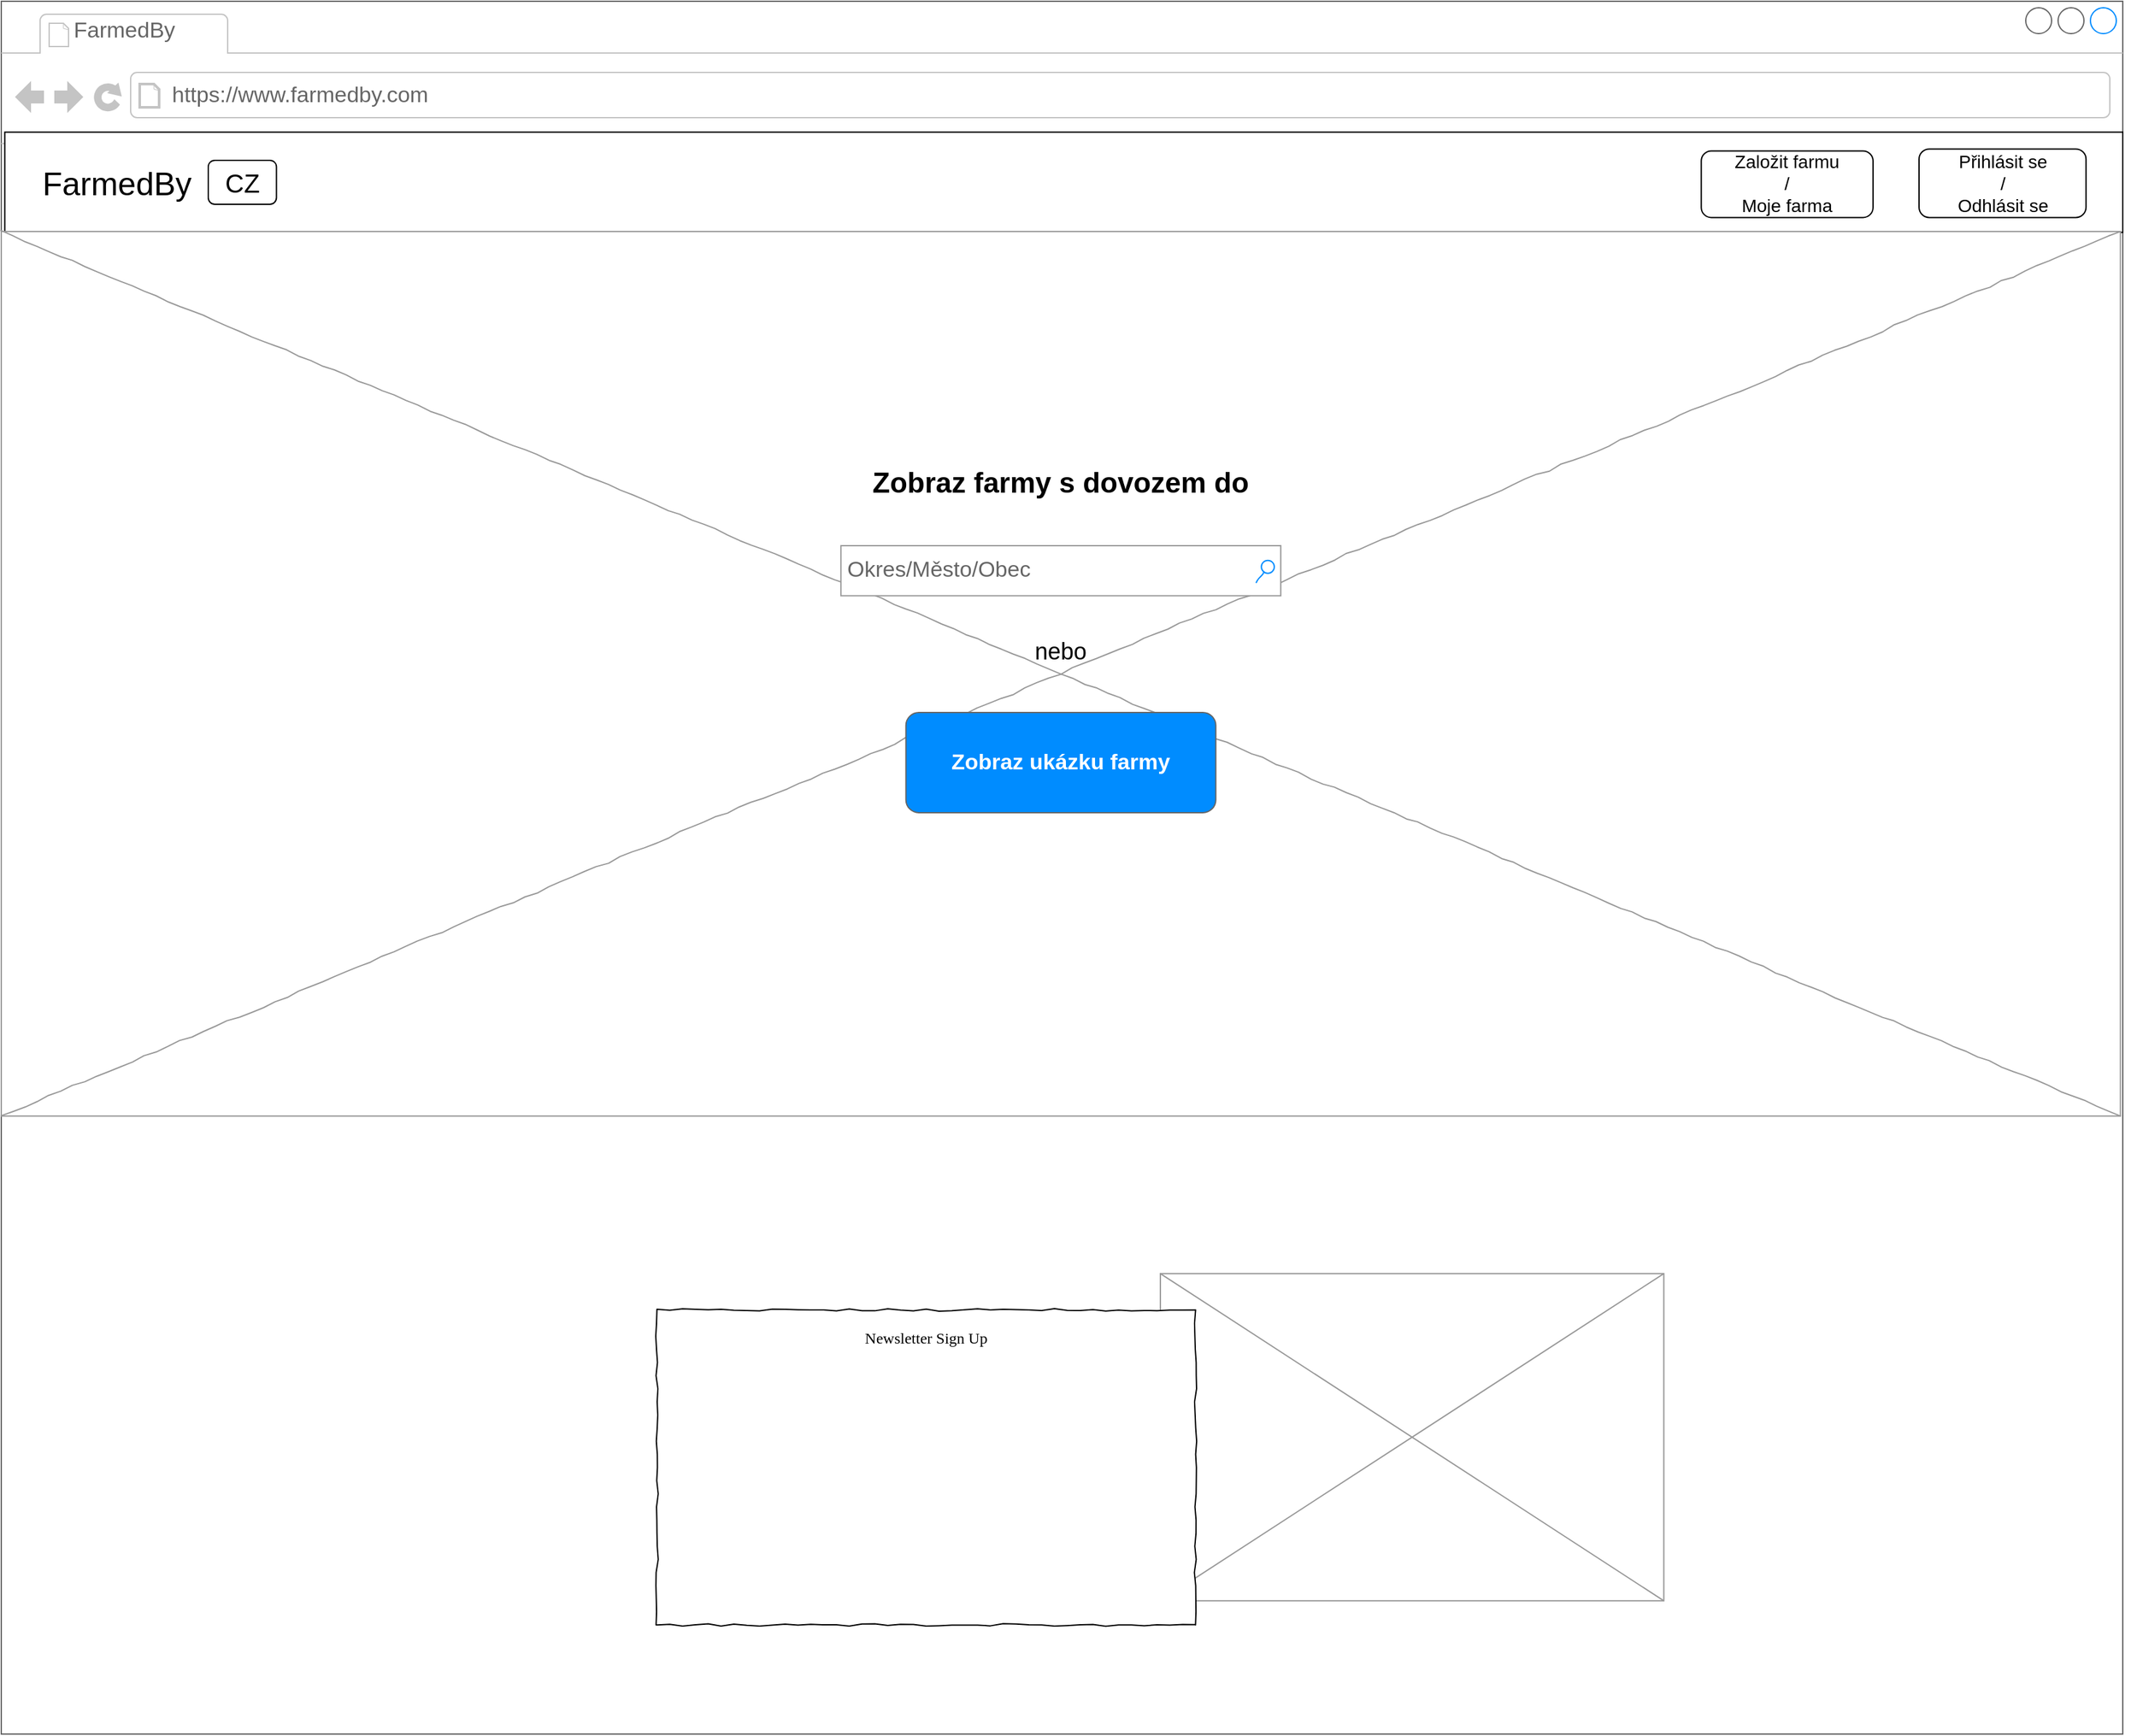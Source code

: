 <mxfile version="14.5.1" type="device" pages="9"><diagram name="/" id="03018318-947c-dd8e-b7a3-06fadd420f32"><mxGraphModel dx="1422" dy="816" grid="1" gridSize="10" guides="1" tooltips="1" connect="1" arrows="1" fold="1" page="1" pageScale="1" pageWidth="1600" pageHeight="900" background="#ffffff" math="0" shadow="0"><root><mxCell id="0"/><mxCell id="1" parent="0"/><mxCell id="TsGM_krYq4QOWoCIeKyl-11" value="" style="group" parent="1" vertex="1" connectable="0"><mxGeometry x="1210" y="10" width="1640" height="1340" as="geometry"/></mxCell><mxCell id="TsGM_krYq4QOWoCIeKyl-1" value="" style="strokeWidth=1;shadow=0;dashed=0;align=center;html=1;shape=mxgraph.mockup.containers.browserWindow;rSize=0;strokeColor=#666666;strokeColor2=#008cff;strokeColor3=#c4c4c4;mainText=,;recursiveResize=0;fillColor=#ffffff;fontSize=25;" parent="TsGM_krYq4QOWoCIeKyl-11" vertex="1"><mxGeometry x="-10" width="1640" height="1340" as="geometry"/></mxCell><mxCell id="TsGM_krYq4QOWoCIeKyl-2" value="FarmedBy" style="strokeWidth=1;shadow=0;dashed=0;align=center;html=1;shape=mxgraph.mockup.containers.anchor;fontSize=17;fontColor=#666666;align=left;" parent="TsGM_krYq4QOWoCIeKyl-1" vertex="1"><mxGeometry x="54.305" y="11.245" width="99.558" height="24.364" as="geometry"/></mxCell><mxCell id="TsGM_krYq4QOWoCIeKyl-3" value="https://www.farmedby.com" style="strokeWidth=1;shadow=0;dashed=0;align=center;html=1;shape=mxgraph.mockup.containers.anchor;rSize=0;fontSize=17;fontColor=#666666;align=left;" parent="TsGM_krYq4QOWoCIeKyl-1" vertex="1"><mxGeometry x="130" y="56.22" width="213.93" height="33.78" as="geometry"/></mxCell><mxCell id="TsGM_krYq4QOWoCIeKyl-4" value="" style="group" parent="TsGM_krYq4QOWoCIeKyl-1" vertex="1" connectable="0"><mxGeometry x="2.715" y="101.203" width="1637.285" height="77.521" as="geometry"/></mxCell><mxCell id="TsGM_krYq4QOWoCIeKyl-5" value="" style="rounded=0;whiteSpace=wrap;html=1;fontSize=25;" parent="TsGM_krYq4QOWoCIeKyl-4" vertex="1"><mxGeometry width="1637.285" height="77.521" as="geometry"/></mxCell><mxCell id="TsGM_krYq4QOWoCIeKyl-6" value="&lt;font style=&quot;font-size: 14px&quot;&gt;Založit farmu&lt;br&gt;/&lt;br&gt;Moje farma&lt;/font&gt;" style="rounded=1;whiteSpace=wrap;html=1;" parent="TsGM_krYq4QOWoCIeKyl-4" vertex="1"><mxGeometry x="1311.457" y="14.506" width="132.775" height="51.492" as="geometry"/></mxCell><mxCell id="TsGM_krYq4QOWoCIeKyl-7" value="&lt;font style=&quot;font-size: 14px&quot;&gt;Přihlásit se&lt;br&gt;/&lt;br&gt;Odhlásit se&lt;br&gt;&lt;/font&gt;" style="rounded=1;whiteSpace=wrap;html=1;" parent="TsGM_krYq4QOWoCIeKyl-4" vertex="1"><mxGeometry x="1479.801" y="13.006" width="129.1" height="52.991" as="geometry"/></mxCell><mxCell id="TsGM_krYq4QOWoCIeKyl-8" value="FarmedBy" style="text;html=1;strokeColor=none;fillColor=none;align=center;verticalAlign=middle;whiteSpace=wrap;rounded=0;fontSize=25;" parent="TsGM_krYq4QOWoCIeKyl-4" vertex="1"><mxGeometry x="2.713" y="14.505" width="169.029" height="48.503" as="geometry"/></mxCell><mxCell id="5puTd0roXoA1BChPjeNj-4" value="&lt;font style=&quot;font-size: 20px&quot;&gt;CZ&lt;/font&gt;" style="rounded=1;whiteSpace=wrap;html=1;" parent="TsGM_krYq4QOWoCIeKyl-4" vertex="1"><mxGeometry x="157.28" y="21.76" width="52.72" height="34" as="geometry"/></mxCell><mxCell id="TsGM_krYq4QOWoCIeKyl-9" value="" style="group" parent="TsGM_krYq4QOWoCIeKyl-1" vertex="1" connectable="0"><mxGeometry y="178.042" width="1638.19" height="684.056" as="geometry"/></mxCell><mxCell id="677b7b8949515195-16" value="" style="verticalLabelPosition=bottom;shadow=0;dashed=0;align=center;html=1;verticalAlign=top;strokeWidth=1;shape=mxgraph.mockup.graphics.simpleIcon;strokeColor=#999999;rounded=0;labelBackgroundColor=none;fontFamily=Verdana;fontSize=14;fontColor=#000000;comic=1;" parent="TsGM_krYq4QOWoCIeKyl-9" vertex="1"><mxGeometry width="1638.19" height="684.056" as="geometry"/></mxCell><UserObject label="Okres/Město/Obec" link="data:page/id,BLx52WhCGJ4Dax-M75CP" id="677b7b8949515195-3"><mxCell style="strokeWidth=1;shadow=0;dashed=0;align=center;html=1;shape=mxgraph.mockup.forms.searchBox;strokeColor=#999999;mainText=;strokeColor2=#008cff;fontColor=#666666;fontSize=17;align=left;spacingLeft=3;rounded=0;labelBackgroundColor=none;comic=1;" parent="TsGM_krYq4QOWoCIeKyl-9" vertex="1"><mxGeometry x="649.099" y="242.958" width="340.002" height="38.72" as="geometry"/></mxCell></UserObject><mxCell id="agv3TyaamDlrkhgTB6Vk-6" value="&lt;font style=&quot;font-size: 22px&quot;&gt;Zobraz farmy s dovozem do&lt;/font&gt;" style="text;html=1;strokeColor=none;fillColor=none;align=center;verticalAlign=middle;whiteSpace=wrap;rounded=0;fontSize=18;fontStyle=1" parent="TsGM_krYq4QOWoCIeKyl-9" vertex="1"><mxGeometry x="672.276" y="181.961" width="293.638" height="25.813" as="geometry"/></mxCell><mxCell id="agv3TyaamDlrkhgTB6Vk-7" value="nebo" style="text;html=1;strokeColor=none;fillColor=none;align=center;verticalAlign=middle;whiteSpace=wrap;rounded=0;fontSize=18;fontStyle=0" parent="TsGM_krYq4QOWoCIeKyl-9" vertex="1"><mxGeometry x="672.276" y="311.961" width="293.638" height="25.813" as="geometry"/></mxCell><mxCell id="agv3TyaamDlrkhgTB6Vk-8" value="Zobraz ukázku farmy" style="strokeWidth=1;shadow=0;dashed=0;align=center;html=1;shape=mxgraph.mockup.buttons.button;strokeColor=#666666;fontColor=#ffffff;mainText=;buttonStyle=round;fontSize=17;fontStyle=1;fillColor=#008cff;whiteSpace=wrap;" parent="TsGM_krYq4QOWoCIeKyl-9" vertex="1"><mxGeometry x="699.322" y="371.958" width="239.547" height="77.44" as="geometry"/></mxCell><mxCell id="TsGM_krYq4QOWoCIeKyl-10" value="" style="group" parent="TsGM_krYq4QOWoCIeKyl-1" vertex="1" connectable="0"><mxGeometry x="506.843" y="983.916" width="778.366" height="271.748" as="geometry"/></mxCell><mxCell id="agv3TyaamDlrkhgTB6Vk-5" value="" style="verticalLabelPosition=bottom;shadow=0;dashed=0;align=center;html=1;verticalAlign=top;strokeWidth=1;shape=mxgraph.mockup.graphics.simpleIcon;strokeColor=#999999;fillColor=none;" parent="TsGM_krYq4QOWoCIeKyl-10" vertex="1"><mxGeometry x="389.183" width="389.183" height="253.007" as="geometry"/></mxCell><mxCell id="677b7b8949515195-15" value="&lt;div style=&quot;text-align: justify&quot;&gt;Newsletter Sign Up&lt;/div&gt;" style="whiteSpace=wrap;html=1;rounded=0;shadow=0;labelBackgroundColor=none;strokeWidth=1;fontFamily=Verdana;fontSize=12;align=center;verticalAlign=top;spacing=10;comic=1;" parent="TsGM_krYq4QOWoCIeKyl-10" vertex="1"><mxGeometry y="28.112" width="416.336" height="243.636" as="geometry"/></mxCell></root></mxGraphModel></diagram><diagram id="VK2ldDlM_GzZ6xv2kwNM" name="/faq"><mxGraphModel dx="3022" dy="1716" grid="1" gridSize="10" guides="1" tooltips="1" connect="1" arrows="1" fold="1" page="1" pageScale="1" pageWidth="1600" pageHeight="900" math="0" shadow="0"><root><mxCell id="7m2z_oOZWFbcHDiFOwqk-0"/><mxCell id="7m2z_oOZWFbcHDiFOwqk-1" parent="7m2z_oOZWFbcHDiFOwqk-0"/><mxCell id="FtW0hgWGxmKdDxlqJBZW-26" value="" style="group" parent="7m2z_oOZWFbcHDiFOwqk-1" vertex="1" connectable="0"><mxGeometry x="-60" y="-210" width="1812" height="1213" as="geometry"/></mxCell><mxCell id="FtW0hgWGxmKdDxlqJBZW-17" value="" style="strokeWidth=1;shadow=0;dashed=0;align=center;html=1;shape=mxgraph.mockup.containers.browserWindow;rSize=0;strokeColor=#666666;strokeColor2=#008cff;strokeColor3=#c4c4c4;mainText=,;recursiveResize=0;fillColor=#ffffff;fontSize=25;" parent="FtW0hgWGxmKdDxlqJBZW-26" vertex="1"><mxGeometry width="1812" height="1213" as="geometry"/></mxCell><mxCell id="FtW0hgWGxmKdDxlqJBZW-18" value="FarmedBy" style="strokeWidth=1;shadow=0;dashed=0;align=center;html=1;shape=mxgraph.mockup.containers.anchor;fontSize=17;fontColor=#666666;align=left;" parent="FtW0hgWGxmKdDxlqJBZW-17" vertex="1"><mxGeometry x="60" y="12" width="110" height="26" as="geometry"/></mxCell><mxCell id="FtW0hgWGxmKdDxlqJBZW-19" value="https://www.farmedby.com/faq" style="strokeWidth=1;shadow=0;dashed=0;align=center;html=1;shape=mxgraph.mockup.containers.anchor;rSize=0;fontSize=17;fontColor=#666666;align=left;" parent="FtW0hgWGxmKdDxlqJBZW-17" vertex="1"><mxGeometry x="130" y="60" width="250" height="26" as="geometry"/></mxCell><mxCell id="FtW0hgWGxmKdDxlqJBZW-20" value="" style="group" parent="FtW0hgWGxmKdDxlqJBZW-17" vertex="1" connectable="0"><mxGeometry x="3" y="108" width="1809" height="82.727" as="geometry"/></mxCell><mxCell id="FtW0hgWGxmKdDxlqJBZW-21" value="" style="rounded=0;whiteSpace=wrap;html=1;fontSize=25;" parent="FtW0hgWGxmKdDxlqJBZW-20" vertex="1"><mxGeometry width="1809" height="82.727" as="geometry"/></mxCell><mxCell id="FtW0hgWGxmKdDxlqJBZW-22" value="&lt;font style=&quot;font-size: 14px&quot;&gt;Založit farmu&lt;br&gt;/&lt;br&gt;Moje farma&lt;/font&gt;" style="rounded=1;whiteSpace=wrap;html=1;" parent="FtW0hgWGxmKdDxlqJBZW-20" vertex="1"><mxGeometry x="1449" y="15.48" width="146.7" height="54.95" as="geometry"/></mxCell><mxCell id="FtW0hgWGxmKdDxlqJBZW-23" value="&lt;font style=&quot;font-size: 14px&quot;&gt;Přihlásit se&lt;br&gt;/&lt;br&gt;Odhlásit se&lt;br&gt;&lt;/font&gt;" style="rounded=1;whiteSpace=wrap;html=1;" parent="FtW0hgWGxmKdDxlqJBZW-20" vertex="1"><mxGeometry x="1635" y="13.88" width="142.64" height="56.55" as="geometry"/></mxCell><mxCell id="FtW0hgWGxmKdDxlqJBZW-24" value="FarmedBy" style="text;html=1;strokeColor=none;fillColor=none;align=center;verticalAlign=middle;whiteSpace=wrap;rounded=0;fontSize=25;" parent="FtW0hgWGxmKdDxlqJBZW-20" vertex="1"><mxGeometry x="2.997" y="15.48" width="186.757" height="51.761" as="geometry"/></mxCell><mxCell id="FtW0hgWGxmKdDxlqJBZW-25" value="&lt;font style=&quot;font-size: 20px&quot;&gt;CZ&lt;/font&gt;" style="rounded=1;whiteSpace=wrap;html=1;" parent="FtW0hgWGxmKdDxlqJBZW-20" vertex="1"><mxGeometry x="166.995" y="24.363" width="52.72" height="34" as="geometry"/></mxCell><mxCell id="FtW0hgWGxmKdDxlqJBZW-27" value="&lt;span style=&quot;font-size: 32px&quot;&gt;Často kladené otázky a odpovědi&lt;/span&gt;" style="text;strokeColor=none;fillColor=none;html=1;fontSize=24;fontStyle=1;verticalAlign=middle;align=center;" parent="FtW0hgWGxmKdDxlqJBZW-17" vertex="1"><mxGeometry x="590" y="230" width="540" height="60" as="geometry"/></mxCell><mxCell id="FtW0hgWGxmKdDxlqJBZW-28" value="Proč odběrový systém?" style="text;strokeColor=none;fillColor=none;html=1;fontSize=24;fontStyle=1;verticalAlign=middle;align=center;" parent="FtW0hgWGxmKdDxlqJBZW-17" vertex="1"><mxGeometry x="270" y="330" width="280" height="40" as="geometry"/></mxCell><mxCell id="FtW0hgWGxmKdDxlqJBZW-29" value="Jak odběrový systém funguje?" style="text;strokeColor=none;fillColor=none;html=1;fontSize=24;fontStyle=1;verticalAlign=middle;align=center;" parent="FtW0hgWGxmKdDxlqJBZW-17" vertex="1"><mxGeometry x="260" y="410" width="350" height="40" as="geometry"/></mxCell><mxCell id="FtW0hgWGxmKdDxlqJBZW-30" value="Co když farmář nebude mít dostatek produktů?" style="text;strokeColor=none;fillColor=none;html=1;fontSize=24;fontStyle=1;verticalAlign=middle;align=center;" parent="FtW0hgWGxmKdDxlqJBZW-17" vertex="1"><mxGeometry x="260" y="480" width="555" height="60" as="geometry"/></mxCell><mxCell id="SEl6l6Mqg46__7xvqakR-0" value="Co když chci odběr vynechat, například kvůli dovolené?" style="text;strokeColor=none;fillColor=none;html=1;fontSize=24;fontStyle=1;verticalAlign=middle;align=center;" parent="7m2z_oOZWFbcHDiFOwqk-1" vertex="1"><mxGeometry x="300" y="370" width="670" height="60" as="geometry"/></mxCell></root></mxGraphModel></diagram><diagram id="BLx52WhCGJ4Dax-M75CP" name="FarmsPage"><mxGraphModel dx="1422" dy="816" grid="0" gridSize="10" guides="1" tooltips="1" connect="1" arrows="1" fold="1" page="1" pageScale="1" pageWidth="1600" pageHeight="900" math="0" shadow="0"><root><mxCell id="qyu-hILTpHuAygWT9_YP-0"/><mxCell id="qyu-hILTpHuAygWT9_YP-1" parent="qyu-hILTpHuAygWT9_YP-0"/><mxCell id="Hsc2QSFNWqH5ChBfRD3_-0" value="" style="group" parent="qyu-hILTpHuAygWT9_YP-1" vertex="1" connectable="0"><mxGeometry x="154" y="190" width="1812" height="1213" as="geometry"/></mxCell><mxCell id="P5CXZhjoGj6ff8dDI_EZ-3" value="" style="strokeWidth=1;shadow=0;dashed=0;align=center;html=1;shape=mxgraph.mockup.containers.browserWindow;rSize=0;strokeColor=#666666;strokeColor2=#008cff;strokeColor3=#c4c4c4;mainText=,;recursiveResize=0;fillColor=#ffffff;fontSize=25;" parent="Hsc2QSFNWqH5ChBfRD3_-0" vertex="1"><mxGeometry y="-3" width="1812" height="1213" as="geometry"/></mxCell><mxCell id="P5CXZhjoGj6ff8dDI_EZ-4" value="FarmedBy" style="strokeWidth=1;shadow=0;dashed=0;align=center;html=1;shape=mxgraph.mockup.containers.anchor;fontSize=17;fontColor=#666666;align=left;" parent="P5CXZhjoGj6ff8dDI_EZ-3" vertex="1"><mxGeometry x="60" y="12" width="110" height="26" as="geometry"/></mxCell><mxCell id="P5CXZhjoGj6ff8dDI_EZ-5" value="https://www.farmedby.com/farms?district=děčín" style="strokeWidth=1;shadow=0;dashed=0;align=center;html=1;shape=mxgraph.mockup.containers.anchor;rSize=0;fontSize=17;fontColor=#666666;align=left;" parent="P5CXZhjoGj6ff8dDI_EZ-3" vertex="1"><mxGeometry x="130" y="60" width="250" height="26" as="geometry"/></mxCell><mxCell id="P5CXZhjoGj6ff8dDI_EZ-16" value="" style="group" parent="P5CXZhjoGj6ff8dDI_EZ-3" vertex="1" connectable="0"><mxGeometry x="3" y="108" width="1809" height="82.727" as="geometry"/></mxCell><mxCell id="erFCpPfbMwVIKijWLX0v-1" value="" style="rounded=0;whiteSpace=wrap;html=1;fontSize=25;" parent="P5CXZhjoGj6ff8dDI_EZ-16" vertex="1"><mxGeometry width="1809" height="82.727" as="geometry"/></mxCell><mxCell id="erFCpPfbMwVIKijWLX0v-3" value="&lt;font style=&quot;font-size: 14px&quot;&gt;Založit farmu&lt;br&gt;/&lt;br&gt;Moje farma&lt;/font&gt;" style="rounded=1;whiteSpace=wrap;html=1;" parent="P5CXZhjoGj6ff8dDI_EZ-16" vertex="1"><mxGeometry x="1449" y="15.48" width="146.7" height="54.95" as="geometry"/></mxCell><mxCell id="erFCpPfbMwVIKijWLX0v-4" value="&lt;font style=&quot;font-size: 14px&quot;&gt;Přihlásit se&lt;br&gt;/&lt;br&gt;Odhlásit se&lt;br&gt;&lt;/font&gt;" style="rounded=1;whiteSpace=wrap;html=1;" parent="P5CXZhjoGj6ff8dDI_EZ-16" vertex="1"><mxGeometry x="1635" y="13.88" width="142.64" height="56.55" as="geometry"/></mxCell><mxCell id="P5CXZhjoGj6ff8dDI_EZ-6" value="FarmedBy" style="text;html=1;strokeColor=none;fillColor=none;align=center;verticalAlign=middle;whiteSpace=wrap;rounded=0;fontSize=25;" parent="P5CXZhjoGj6ff8dDI_EZ-16" vertex="1"><mxGeometry x="2.997" y="15.48" width="186.757" height="51.761" as="geometry"/></mxCell><mxCell id="7LRSFh-XLwOgjCFRGqQX-1" value="Děčín" style="strokeWidth=1;shadow=0;dashed=0;align=center;html=1;shape=mxgraph.mockup.forms.searchBox;strokeColor=#999999;mainText=;strokeColor2=#008cff;fontColor=#666666;fontSize=17;align=left;spacingLeft=3;fillColor=#ffffff;" parent="P5CXZhjoGj6ff8dDI_EZ-3" vertex="1"><mxGeometry x="750" y="281" width="282" height="55" as="geometry"/></mxCell><mxCell id="7LRSFh-XLwOgjCFRGqQX-2" value="&lt;h2&gt;Farmy dovážející do tvého města/obce&lt;/h2&gt;" style="text;html=1;strokeColor=none;fillColor=none;align=center;verticalAlign=middle;whiteSpace=wrap;rounded=0;fontSize=20;" parent="P5CXZhjoGj6ff8dDI_EZ-3" vertex="1"><mxGeometry x="605" y="357" width="597" height="57" as="geometry"/></mxCell><mxCell id="2tDUNfVT7wSYeNjyssD7-0" value="" style="shape=table;html=1;whiteSpace=wrap;startSize=0;container=1;collapsible=0;childLayout=tableLayout;fontSize=20;" parent="P5CXZhjoGj6ff8dDI_EZ-3" vertex="1"><mxGeometry x="120" y="438" width="1653" height="323" as="geometry"/></mxCell><mxCell id="2tDUNfVT7wSYeNjyssD7-1" value="" style="shape=partialRectangle;html=1;whiteSpace=wrap;collapsible=0;dropTarget=0;pointerEvents=0;fillColor=none;top=0;left=0;bottom=0;right=0;points=[[0,0.5],[1,0.5]];portConstraint=eastwest;" parent="2tDUNfVT7wSYeNjyssD7-0" vertex="1"><mxGeometry width="1653" height="65" as="geometry"/></mxCell><mxCell id="2tDUNfVT7wSYeNjyssD7-2" value="&lt;h1&gt;&lt;span style=&quot;font-size: 20px&quot;&gt;Farma&lt;/span&gt;&lt;/h1&gt;" style="shape=partialRectangle;html=1;whiteSpace=wrap;connectable=0;overflow=hidden;fillColor=none;top=0;left=0;bottom=0;right=0;" parent="2tDUNfVT7wSYeNjyssD7-1" vertex="1"><mxGeometry width="212" height="65" as="geometry"/></mxCell><mxCell id="2tDUNfVT7wSYeNjyssD7-3" value="&lt;h1&gt;Produkce&lt;/h1&gt;" style="shape=partialRectangle;html=1;whiteSpace=wrap;connectable=0;overflow=hidden;fillColor=none;top=0;left=0;bottom=0;right=0;" parent="2tDUNfVT7wSYeNjyssD7-1" vertex="1"><mxGeometry x="212" width="213" height="65" as="geometry"/></mxCell><mxCell id="2tDUNfVT7wSYeNjyssD7-4" value="&lt;h1&gt;Odběrové místo&lt;/h1&gt;" style="shape=partialRectangle;html=1;whiteSpace=wrap;connectable=0;overflow=hidden;fillColor=none;top=0;left=0;bottom=0;right=0;" parent="2tDUNfVT7wSYeNjyssD7-1" vertex="1"><mxGeometry x="425" width="258" height="65" as="geometry"/></mxCell><mxCell id="2tDUNfVT7wSYeNjyssD7-5" value="" style="shape=partialRectangle;html=1;whiteSpace=wrap;connectable=0;overflow=hidden;fillColor=none;top=0;left=0;bottom=0;right=0;" parent="2tDUNfVT7wSYeNjyssD7-1" vertex="1"><mxGeometry x="683" width="890" height="65" as="geometry"/></mxCell><mxCell id="2tDUNfVT7wSYeNjyssD7-6" value="" style="shape=partialRectangle;html=1;whiteSpace=wrap;connectable=0;overflow=hidden;fillColor=none;top=0;left=0;bottom=0;right=0;" parent="2tDUNfVT7wSYeNjyssD7-1" vertex="1"><mxGeometry x="1573" width="20" height="65" as="geometry"/></mxCell><mxCell id="2tDUNfVT7wSYeNjyssD7-7" value="" style="shape=partialRectangle;html=1;whiteSpace=wrap;connectable=0;overflow=hidden;fillColor=none;top=0;left=0;bottom=0;right=0;" parent="2tDUNfVT7wSYeNjyssD7-1" vertex="1"><mxGeometry x="1593" width="20" height="65" as="geometry"/></mxCell><mxCell id="2tDUNfVT7wSYeNjyssD7-8" value="" style="shape=partialRectangle;html=1;whiteSpace=wrap;connectable=0;overflow=hidden;fillColor=none;top=0;left=0;bottom=0;right=0;" parent="2tDUNfVT7wSYeNjyssD7-1" vertex="1"><mxGeometry x="1613" width="20" height="65" as="geometry"/></mxCell><mxCell id="2tDUNfVT7wSYeNjyssD7-9" value="" style="shape=partialRectangle;html=1;whiteSpace=wrap;connectable=0;overflow=hidden;fillColor=none;top=0;left=0;bottom=0;right=0;" parent="2tDUNfVT7wSYeNjyssD7-1" vertex="1"><mxGeometry x="1633" width="20" height="65" as="geometry"/></mxCell><mxCell id="2tDUNfVT7wSYeNjyssD7-10" value="" style="shape=partialRectangle;html=1;whiteSpace=wrap;collapsible=0;dropTarget=0;pointerEvents=0;fillColor=none;top=0;left=0;bottom=0;right=0;points=[[0,0.5],[1,0.5]];portConstraint=eastwest;" parent="2tDUNfVT7wSYeNjyssD7-0" vertex="1"><mxGeometry y="65" width="1653" height="64" as="geometry"/></mxCell><mxCell id="2tDUNfVT7wSYeNjyssD7-11" value="&lt;h2&gt;&lt;a href=&quot;data:page/id,HHl4FUfsFKhjHvgzHQB8&quot;&gt;The Paradigm&lt;/a&gt;&lt;/h2&gt;" style="shape=partialRectangle;html=1;whiteSpace=wrap;connectable=0;overflow=hidden;fillColor=none;top=0;left=0;bottom=0;right=0;" parent="2tDUNfVT7wSYeNjyssD7-10" vertex="1"><mxGeometry width="212" height="64" as="geometry"/></mxCell><mxCell id="2tDUNfVT7wSYeNjyssD7-12" value="&lt;h2&gt;Zelenina, Vejce&lt;/h2&gt;" style="shape=partialRectangle;html=1;whiteSpace=wrap;connectable=0;overflow=hidden;fillColor=none;top=0;left=0;bottom=0;right=0;align=left;" parent="2tDUNfVT7wSYeNjyssD7-10" vertex="1"><mxGeometry x="212" width="213" height="64" as="geometry"/></mxCell><mxCell id="2tDUNfVT7wSYeNjyssD7-13" value="Bio Koko, Děčín, 40502, Růžová 43" style="shape=partialRectangle;html=1;whiteSpace=wrap;connectable=0;overflow=hidden;fillColor=none;top=0;left=0;bottom=0;right=0;" parent="2tDUNfVT7wSYeNjyssD7-10" vertex="1"><mxGeometry x="425" width="258" height="64" as="geometry"/></mxCell><mxCell id="2tDUNfVT7wSYeNjyssD7-14" value="" style="shape=partialRectangle;html=1;whiteSpace=wrap;connectable=0;overflow=hidden;fillColor=none;top=0;left=0;bottom=0;right=0;" parent="2tDUNfVT7wSYeNjyssD7-10" vertex="1"><mxGeometry x="683" width="890" height="64" as="geometry"/></mxCell><mxCell id="2tDUNfVT7wSYeNjyssD7-15" value="" style="shape=partialRectangle;html=1;whiteSpace=wrap;connectable=0;overflow=hidden;fillColor=none;top=0;left=0;bottom=0;right=0;" parent="2tDUNfVT7wSYeNjyssD7-10" vertex="1"><mxGeometry x="1573" width="20" height="64" as="geometry"/></mxCell><mxCell id="2tDUNfVT7wSYeNjyssD7-16" value="" style="shape=partialRectangle;html=1;whiteSpace=wrap;connectable=0;overflow=hidden;fillColor=none;top=0;left=0;bottom=0;right=0;" parent="2tDUNfVT7wSYeNjyssD7-10" vertex="1"><mxGeometry x="1593" width="20" height="64" as="geometry"/></mxCell><mxCell id="2tDUNfVT7wSYeNjyssD7-17" value="" style="shape=partialRectangle;html=1;whiteSpace=wrap;connectable=0;overflow=hidden;fillColor=none;top=0;left=0;bottom=0;right=0;" parent="2tDUNfVT7wSYeNjyssD7-10" vertex="1"><mxGeometry x="1613" width="20" height="64" as="geometry"/></mxCell><mxCell id="2tDUNfVT7wSYeNjyssD7-18" value="" style="shape=partialRectangle;html=1;whiteSpace=wrap;connectable=0;overflow=hidden;fillColor=none;top=0;left=0;bottom=0;right=0;" parent="2tDUNfVT7wSYeNjyssD7-10" vertex="1"><mxGeometry x="1633" width="20" height="64" as="geometry"/></mxCell><mxCell id="2tDUNfVT7wSYeNjyssD7-19" value="" style="shape=partialRectangle;html=1;whiteSpace=wrap;collapsible=0;dropTarget=0;pointerEvents=0;fillColor=none;top=0;left=0;bottom=0;right=0;points=[[0,0.5],[1,0.5]];portConstraint=eastwest;" parent="2tDUNfVT7wSYeNjyssD7-0" vertex="1"><mxGeometry y="129" width="1653" height="65" as="geometry"/></mxCell><mxCell id="2tDUNfVT7wSYeNjyssD7-20" value="" style="shape=partialRectangle;html=1;whiteSpace=wrap;connectable=0;overflow=hidden;fillColor=none;top=0;left=0;bottom=0;right=0;" parent="2tDUNfVT7wSYeNjyssD7-19" vertex="1"><mxGeometry width="212" height="65" as="geometry"/></mxCell><mxCell id="2tDUNfVT7wSYeNjyssD7-21" value="" style="shape=partialRectangle;html=1;whiteSpace=wrap;connectable=0;overflow=hidden;fillColor=none;top=0;left=0;bottom=0;right=0;" parent="2tDUNfVT7wSYeNjyssD7-19" vertex="1"><mxGeometry x="212" width="213" height="65" as="geometry"/></mxCell><mxCell id="2tDUNfVT7wSYeNjyssD7-22" value="" style="shape=partialRectangle;html=1;whiteSpace=wrap;connectable=0;overflow=hidden;fillColor=none;top=0;left=0;bottom=0;right=0;" parent="2tDUNfVT7wSYeNjyssD7-19" vertex="1"><mxGeometry x="425" width="258" height="65" as="geometry"/></mxCell><mxCell id="2tDUNfVT7wSYeNjyssD7-23" value="" style="shape=partialRectangle;html=1;whiteSpace=wrap;connectable=0;overflow=hidden;fillColor=none;top=0;left=0;bottom=0;right=0;" parent="2tDUNfVT7wSYeNjyssD7-19" vertex="1"><mxGeometry x="683" width="890" height="65" as="geometry"/></mxCell><mxCell id="2tDUNfVT7wSYeNjyssD7-24" value="" style="shape=partialRectangle;html=1;whiteSpace=wrap;connectable=0;overflow=hidden;fillColor=none;top=0;left=0;bottom=0;right=0;" parent="2tDUNfVT7wSYeNjyssD7-19" vertex="1"><mxGeometry x="1573" width="20" height="65" as="geometry"/></mxCell><mxCell id="2tDUNfVT7wSYeNjyssD7-25" value="" style="shape=partialRectangle;html=1;whiteSpace=wrap;connectable=0;overflow=hidden;fillColor=none;top=0;left=0;bottom=0;right=0;" parent="2tDUNfVT7wSYeNjyssD7-19" vertex="1"><mxGeometry x="1593" width="20" height="65" as="geometry"/></mxCell><mxCell id="2tDUNfVT7wSYeNjyssD7-26" value="" style="shape=partialRectangle;html=1;whiteSpace=wrap;connectable=0;overflow=hidden;fillColor=none;top=0;left=0;bottom=0;right=0;" parent="2tDUNfVT7wSYeNjyssD7-19" vertex="1"><mxGeometry x="1613" width="20" height="65" as="geometry"/></mxCell><mxCell id="2tDUNfVT7wSYeNjyssD7-27" value="" style="shape=partialRectangle;html=1;whiteSpace=wrap;connectable=0;overflow=hidden;fillColor=none;top=0;left=0;bottom=0;right=0;" parent="2tDUNfVT7wSYeNjyssD7-19" vertex="1"><mxGeometry x="1633" width="20" height="65" as="geometry"/></mxCell><mxCell id="2tDUNfVT7wSYeNjyssD7-28" value="" style="shape=partialRectangle;html=1;whiteSpace=wrap;collapsible=0;dropTarget=0;pointerEvents=0;fillColor=none;top=0;left=0;bottom=0;right=0;points=[[0,0.5],[1,0.5]];portConstraint=eastwest;" parent="2tDUNfVT7wSYeNjyssD7-0" vertex="1"><mxGeometry y="194" width="1653" height="64" as="geometry"/></mxCell><mxCell id="2tDUNfVT7wSYeNjyssD7-29" value="" style="shape=partialRectangle;html=1;whiteSpace=wrap;connectable=0;overflow=hidden;fillColor=none;top=0;left=0;bottom=0;right=0;" parent="2tDUNfVT7wSYeNjyssD7-28" vertex="1"><mxGeometry width="212" height="64" as="geometry"/></mxCell><mxCell id="2tDUNfVT7wSYeNjyssD7-30" value="" style="shape=partialRectangle;html=1;whiteSpace=wrap;connectable=0;overflow=hidden;fillColor=none;top=0;left=0;bottom=0;right=0;" parent="2tDUNfVT7wSYeNjyssD7-28" vertex="1"><mxGeometry x="212" width="213" height="64" as="geometry"/></mxCell><mxCell id="2tDUNfVT7wSYeNjyssD7-31" value="" style="shape=partialRectangle;html=1;whiteSpace=wrap;connectable=0;overflow=hidden;fillColor=none;top=0;left=0;bottom=0;right=0;" parent="2tDUNfVT7wSYeNjyssD7-28" vertex="1"><mxGeometry x="425" width="258" height="64" as="geometry"/></mxCell><mxCell id="2tDUNfVT7wSYeNjyssD7-32" value="" style="shape=partialRectangle;html=1;whiteSpace=wrap;connectable=0;overflow=hidden;fillColor=none;top=0;left=0;bottom=0;right=0;" parent="2tDUNfVT7wSYeNjyssD7-28" vertex="1"><mxGeometry x="683" width="890" height="64" as="geometry"/></mxCell><mxCell id="2tDUNfVT7wSYeNjyssD7-33" value="" style="shape=partialRectangle;html=1;whiteSpace=wrap;connectable=0;overflow=hidden;fillColor=none;top=0;left=0;bottom=0;right=0;" parent="2tDUNfVT7wSYeNjyssD7-28" vertex="1"><mxGeometry x="1573" width="20" height="64" as="geometry"/></mxCell><mxCell id="2tDUNfVT7wSYeNjyssD7-34" value="" style="shape=partialRectangle;html=1;whiteSpace=wrap;connectable=0;overflow=hidden;fillColor=none;top=0;left=0;bottom=0;right=0;" parent="2tDUNfVT7wSYeNjyssD7-28" vertex="1"><mxGeometry x="1593" width="20" height="64" as="geometry"/></mxCell><mxCell id="2tDUNfVT7wSYeNjyssD7-35" value="" style="shape=partialRectangle;html=1;whiteSpace=wrap;connectable=0;overflow=hidden;fillColor=none;top=0;left=0;bottom=0;right=0;" parent="2tDUNfVT7wSYeNjyssD7-28" vertex="1"><mxGeometry x="1613" width="20" height="64" as="geometry"/></mxCell><mxCell id="2tDUNfVT7wSYeNjyssD7-36" value="" style="shape=partialRectangle;html=1;whiteSpace=wrap;connectable=0;overflow=hidden;fillColor=none;top=0;left=0;bottom=0;right=0;" parent="2tDUNfVT7wSYeNjyssD7-28" vertex="1"><mxGeometry x="1633" width="20" height="64" as="geometry"/></mxCell><mxCell id="2tDUNfVT7wSYeNjyssD7-37" value="" style="shape=partialRectangle;html=1;whiteSpace=wrap;collapsible=0;dropTarget=0;pointerEvents=0;fillColor=none;top=0;left=0;bottom=0;right=0;points=[[0,0.5],[1,0.5]];portConstraint=eastwest;" parent="2tDUNfVT7wSYeNjyssD7-0" vertex="1"><mxGeometry y="258" width="1653" height="65" as="geometry"/></mxCell><mxCell id="2tDUNfVT7wSYeNjyssD7-38" value="" style="shape=partialRectangle;html=1;whiteSpace=wrap;connectable=0;overflow=hidden;fillColor=none;top=0;left=0;bottom=0;right=0;" parent="2tDUNfVT7wSYeNjyssD7-37" vertex="1"><mxGeometry width="212" height="65" as="geometry"/></mxCell><mxCell id="2tDUNfVT7wSYeNjyssD7-39" value="" style="shape=partialRectangle;html=1;whiteSpace=wrap;connectable=0;overflow=hidden;fillColor=none;top=0;left=0;bottom=0;right=0;" parent="2tDUNfVT7wSYeNjyssD7-37" vertex="1"><mxGeometry x="212" width="213" height="65" as="geometry"/></mxCell><mxCell id="2tDUNfVT7wSYeNjyssD7-40" value="" style="shape=partialRectangle;html=1;whiteSpace=wrap;connectable=0;overflow=hidden;fillColor=none;top=0;left=0;bottom=0;right=0;" parent="2tDUNfVT7wSYeNjyssD7-37" vertex="1"><mxGeometry x="425" width="258" height="65" as="geometry"/></mxCell><mxCell id="2tDUNfVT7wSYeNjyssD7-41" value="" style="shape=partialRectangle;html=1;whiteSpace=wrap;connectable=0;overflow=hidden;fillColor=none;top=0;left=0;bottom=0;right=0;" parent="2tDUNfVT7wSYeNjyssD7-37" vertex="1"><mxGeometry x="683" width="890" height="65" as="geometry"/></mxCell><mxCell id="2tDUNfVT7wSYeNjyssD7-42" value="" style="shape=partialRectangle;html=1;whiteSpace=wrap;connectable=0;overflow=hidden;fillColor=none;top=0;left=0;bottom=0;right=0;" parent="2tDUNfVT7wSYeNjyssD7-37" vertex="1"><mxGeometry x="1573" width="20" height="65" as="geometry"/></mxCell><mxCell id="2tDUNfVT7wSYeNjyssD7-43" value="" style="shape=partialRectangle;html=1;whiteSpace=wrap;connectable=0;overflow=hidden;fillColor=none;top=0;left=0;bottom=0;right=0;" parent="2tDUNfVT7wSYeNjyssD7-37" vertex="1"><mxGeometry x="1593" width="20" height="65" as="geometry"/></mxCell><mxCell id="2tDUNfVT7wSYeNjyssD7-44" value="" style="shape=partialRectangle;html=1;whiteSpace=wrap;connectable=0;overflow=hidden;fillColor=none;top=0;left=0;bottom=0;right=0;" parent="2tDUNfVT7wSYeNjyssD7-37" vertex="1"><mxGeometry x="1613" width="20" height="65" as="geometry"/></mxCell><mxCell id="2tDUNfVT7wSYeNjyssD7-45" value="" style="shape=partialRectangle;html=1;whiteSpace=wrap;connectable=0;overflow=hidden;fillColor=none;top=0;left=0;bottom=0;right=0;" parent="2tDUNfVT7wSYeNjyssD7-37" vertex="1"><mxGeometry x="1633" width="20" height="65" as="geometry"/></mxCell></root></mxGraphModel></diagram><diagram id="HHl4FUfsFKhjHvgzHQB8" name="FarmPage"><mxGraphModel dx="3631" dy="2066" grid="1" gridSize="10" guides="1" tooltips="1" connect="1" arrows="1" fold="1" page="1" pageScale="1" pageWidth="1600" pageHeight="900" math="0" shadow="0"><root><mxCell id="b3C5tdldnoylbrYVbdsH-0"/><mxCell id="b3C5tdldnoylbrYVbdsH-1" parent="b3C5tdldnoylbrYVbdsH-0"/><mxCell id="FXtBOXB7p7Dsra5xdiE3-44" value="" style="group" parent="b3C5tdldnoylbrYVbdsH-1" vertex="1" connectable="0"><mxGeometry x="-310" y="-350" width="1812" height="1213" as="geometry"/></mxCell><mxCell id="b8zhB4Fleg2Pe1Smv6rk-0" value="" style="strokeWidth=1;shadow=0;dashed=0;align=center;html=1;shape=mxgraph.mockup.containers.browserWindow;rSize=0;strokeColor=#666666;strokeColor2=#008cff;strokeColor3=#c4c4c4;mainText=,;recursiveResize=0;fillColor=#ffffff;fontSize=25;container=0;" parent="FXtBOXB7p7Dsra5xdiE3-44" vertex="1"><mxGeometry width="1812" height="1213" as="geometry"/></mxCell><mxCell id="b8zhB4Fleg2Pe1Smv6rk-1" value="FarmedBy" style="strokeWidth=1;shadow=0;dashed=0;align=center;html=1;shape=mxgraph.mockup.containers.anchor;fontSize=17;fontColor=#666666;align=left;" parent="FXtBOXB7p7Dsra5xdiE3-44" vertex="1"><mxGeometry x="60" y="12" width="110" height="26" as="geometry"/></mxCell><mxCell id="b8zhB4Fleg2Pe1Smv6rk-2" value="https://www.farmedby.com/farm/d7s6gs7g?tab=about" style="strokeWidth=1;shadow=0;dashed=0;align=center;html=1;shape=mxgraph.mockup.containers.anchor;rSize=0;fontSize=17;fontColor=#666666;align=left;" parent="FXtBOXB7p7Dsra5xdiE3-44" vertex="1"><mxGeometry x="130" y="60" width="250" height="26" as="geometry"/></mxCell><mxCell id="b8zhB4Fleg2Pe1Smv6rk-3" value="" style="group" parent="FXtBOXB7p7Dsra5xdiE3-44" vertex="1" connectable="0"><mxGeometry y="108" width="1812" height="82.73" as="geometry"/></mxCell><mxCell id="b8zhB4Fleg2Pe1Smv6rk-4" value="" style="rounded=0;whiteSpace=wrap;html=1;fontSize=25;" parent="b8zhB4Fleg2Pe1Smv6rk-3" vertex="1"><mxGeometry width="1812.0" height="82.73" as="geometry"/></mxCell><mxCell id="b8zhB4Fleg2Pe1Smv6rk-5" value="&lt;font style=&quot;font-size: 14px&quot;&gt;Založit farmu&lt;br&gt;/&lt;br&gt;Moje farma&lt;/font&gt;" style="rounded=1;whiteSpace=wrap;html=1;" parent="b8zhB4Fleg2Pe1Smv6rk-3" vertex="1"><mxGeometry x="1451.403" y="15.481" width="146.943" height="54.952" as="geometry"/></mxCell><mxCell id="b8zhB4Fleg2Pe1Smv6rk-6" value="&lt;font style=&quot;font-size: 14px&quot;&gt;Přihlásit se&lt;br&gt;/&lt;br&gt;Odhlásit se&lt;br&gt;&lt;/font&gt;" style="rounded=1;whiteSpace=wrap;html=1;" parent="b8zhB4Fleg2Pe1Smv6rk-3" vertex="1"><mxGeometry x="1637.711" y="13.88" width="142.877" height="56.552" as="geometry"/></mxCell><mxCell id="b8zhB4Fleg2Pe1Smv6rk-7" value="FarmedBy" style="text;html=1;strokeColor=none;fillColor=none;align=center;verticalAlign=middle;whiteSpace=wrap;rounded=0;fontSize=25;" parent="b8zhB4Fleg2Pe1Smv6rk-3" vertex="1"><mxGeometry x="3.002" y="15.48" width="187.067" height="51.762" as="geometry"/></mxCell><mxCell id="FXtBOXB7p7Dsra5xdiE3-23" value="" style="rounded=0;whiteSpace=wrap;html=1;" parent="FXtBOXB7p7Dsra5xdiE3-44" vertex="1"><mxGeometry y="190" width="280" height="1020" as="geometry"/></mxCell><mxCell id="FXtBOXB7p7Dsra5xdiE3-24" value="&lt;h1&gt;Farma&lt;/h1&gt;" style="text;html=1;fillColor=none;align=center;verticalAlign=middle;whiteSpace=wrap;rounded=0;strokeColor=#000000;" parent="FXtBOXB7p7Dsra5xdiE3-44" vertex="1"><mxGeometry y="190" width="280" height="50" as="geometry"/></mxCell><mxCell id="FXtBOXB7p7Dsra5xdiE3-26" value="&lt;h1&gt;&lt;span style=&quot;font-weight: normal&quot;&gt;&lt;a href=&quot;data:page/id,j85ZXqy4GttM87dtoJZu&quot;&gt;Bedýnky&lt;/a&gt;&lt;/span&gt;&lt;/h1&gt;" style="text;html=1;fillColor=none;align=center;verticalAlign=middle;whiteSpace=wrap;rounded=0;strokeColor=#000000;" parent="FXtBOXB7p7Dsra5xdiE3-44" vertex="1"><mxGeometry y="240" width="280" height="50" as="geometry"/></mxCell><mxCell id="FXtBOXB7p7Dsra5xdiE3-27" value="&lt;h1&gt;&lt;span style=&quot;font-weight: normal&quot;&gt;Odběrová místa&lt;/span&gt;&lt;/h1&gt;" style="text;html=1;fillColor=none;align=center;verticalAlign=middle;whiteSpace=wrap;rounded=0;strokeColor=#000000;" parent="FXtBOXB7p7Dsra5xdiE3-44" vertex="1"><mxGeometry y="290" width="280" height="50" as="geometry"/></mxCell><mxCell id="FXtBOXB7p7Dsra5xdiE3-28" value="&lt;h1&gt;&lt;span style=&quot;font-weight: normal&quot;&gt;Blog&lt;/span&gt;&lt;/h1&gt;" style="text;html=1;fillColor=none;align=center;verticalAlign=middle;whiteSpace=wrap;rounded=0;strokeColor=#000000;" parent="FXtBOXB7p7Dsra5xdiE3-44" vertex="1"><mxGeometry y="340" width="280" height="50" as="geometry"/></mxCell><mxCell id="FXtBOXB7p7Dsra5xdiE3-29" value="&lt;h1&gt;&lt;span style=&quot;font-weight: normal&quot;&gt;Fotogalerie&lt;/span&gt;&lt;/h1&gt;" style="text;html=1;fillColor=none;align=center;verticalAlign=middle;whiteSpace=wrap;rounded=0;strokeColor=#000000;" parent="FXtBOXB7p7Dsra5xdiE3-44" vertex="1"><mxGeometry y="390" width="280" height="50" as="geometry"/></mxCell><mxCell id="FXtBOXB7p7Dsra5xdiE3-30" value="&lt;h1&gt;&lt;span style=&quot;font-weight: 400&quot;&gt;Pro dobrovolníky&lt;/span&gt;&lt;/h1&gt;" style="text;html=1;fillColor=none;align=center;verticalAlign=middle;whiteSpace=wrap;rounded=0;strokeColor=#000000;" parent="FXtBOXB7p7Dsra5xdiE3-44" vertex="1"><mxGeometry y="440" width="280" height="50" as="geometry"/></mxCell><mxCell id="FXtBOXB7p7Dsra5xdiE3-45" value="&lt;font style=&quot;font-size: 30px&quot;&gt;The Paradigm Farm&lt;/font&gt;" style="text;strokeColor=none;fillColor=none;html=1;fontSize=24;fontStyle=1;verticalAlign=middle;align=center;" parent="FXtBOXB7p7Dsra5xdiE3-44" vertex="1"><mxGeometry x="840" y="230" width="300" height="60" as="geometry"/></mxCell><mxCell id="FXtBOXB7p7Dsra5xdiE3-34" value="&lt;h2&gt;Email:&lt;/h2&gt;&lt;h2&gt;Adresa:&lt;/h2&gt;&lt;h2&gt;Telefonní číslo:&lt;/h2&gt;&lt;div&gt;&lt;h2&gt;Produkujeme:&lt;/h2&gt;&lt;/div&gt;" style="text;html=1;strokeColor=none;fillColor=none;align=left;verticalAlign=middle;whiteSpace=wrap;rounded=0;" parent="FXtBOXB7p7Dsra5xdiE3-44" vertex="1"><mxGeometry x="490" y="310" width="190" height="130" as="geometry"/></mxCell><mxCell id="FXtBOXB7p7Dsra5xdiE3-40" value="O farmě" style="text;strokeColor=none;fillColor=none;html=1;fontSize=24;fontStyle=1;verticalAlign=middle;align=center;" parent="FXtBOXB7p7Dsra5xdiE3-44" vertex="1"><mxGeometry x="490" y="490" width="100" height="40" as="geometry"/></mxCell></root></mxGraphModel></diagram><diagram name="PickupPointsPage" id="yzHMSOs6DxRarb0z-zAi"><mxGraphModel dx="3022" dy="1716" grid="1" gridSize="10" guides="1" tooltips="1" connect="1" arrows="1" fold="1" page="1" pageScale="1" pageWidth="1600" pageHeight="900" math="0" shadow="0"><root><mxCell id="qLJTlr4Mg_mhCo2R83Ci-0"/><mxCell id="qLJTlr4Mg_mhCo2R83Ci-1" parent="qLJTlr4Mg_mhCo2R83Ci-0"/><mxCell id="qLJTlr4Mg_mhCo2R83Ci-2" value="" style="group" parent="qLJTlr4Mg_mhCo2R83Ci-1" vertex="1" connectable="0"><mxGeometry x="-190" y="-190" width="1812" height="1213" as="geometry"/></mxCell><mxCell id="qLJTlr4Mg_mhCo2R83Ci-3" value="" style="strokeWidth=1;shadow=0;dashed=0;align=center;html=1;shape=mxgraph.mockup.containers.browserWindow;rSize=0;strokeColor=#666666;strokeColor2=#008cff;strokeColor3=#c4c4c4;mainText=,;recursiveResize=0;fillColor=#ffffff;fontSize=25;container=0;" parent="qLJTlr4Mg_mhCo2R83Ci-2" vertex="1"><mxGeometry width="1812" height="1213" as="geometry"/></mxCell><mxCell id="qLJTlr4Mg_mhCo2R83Ci-4" value="FarmedBy" style="strokeWidth=1;shadow=0;dashed=0;align=center;html=1;shape=mxgraph.mockup.containers.anchor;fontSize=17;fontColor=#666666;align=left;" parent="qLJTlr4Mg_mhCo2R83Ci-2" vertex="1"><mxGeometry x="60" y="12" width="110" height="26" as="geometry"/></mxCell><mxCell id="qLJTlr4Mg_mhCo2R83Ci-5" value="https://www.farmedby.com" style="strokeWidth=1;shadow=0;dashed=0;align=center;html=1;shape=mxgraph.mockup.containers.anchor;rSize=0;fontSize=17;fontColor=#666666;align=left;" parent="qLJTlr4Mg_mhCo2R83Ci-2" vertex="1"><mxGeometry x="130" y="60" width="250" height="26" as="geometry"/></mxCell><mxCell id="qLJTlr4Mg_mhCo2R83Ci-6" value="" style="group" parent="qLJTlr4Mg_mhCo2R83Ci-2" vertex="1" connectable="0"><mxGeometry y="108" width="1812" height="82.73" as="geometry"/></mxCell><mxCell id="qLJTlr4Mg_mhCo2R83Ci-7" value="" style="rounded=0;whiteSpace=wrap;html=1;fontSize=25;" parent="qLJTlr4Mg_mhCo2R83Ci-6" vertex="1"><mxGeometry width="1812.0" height="82.73" as="geometry"/></mxCell><mxCell id="qLJTlr4Mg_mhCo2R83Ci-8" value="&lt;font style=&quot;font-size: 14px&quot;&gt;Založit farmu&lt;br&gt;/&lt;br&gt;Moje farma&lt;/font&gt;" style="rounded=1;whiteSpace=wrap;html=1;" parent="qLJTlr4Mg_mhCo2R83Ci-6" vertex="1"><mxGeometry x="1451.403" y="15.481" width="146.943" height="54.952" as="geometry"/></mxCell><mxCell id="qLJTlr4Mg_mhCo2R83Ci-9" value="&lt;font style=&quot;font-size: 14px&quot;&gt;Přihlásit se&lt;br&gt;/&lt;br&gt;Odhlásit se&lt;br&gt;&lt;/font&gt;" style="rounded=1;whiteSpace=wrap;html=1;" parent="qLJTlr4Mg_mhCo2R83Ci-6" vertex="1"><mxGeometry x="1637.711" y="13.88" width="142.877" height="56.552" as="geometry"/></mxCell><mxCell id="qLJTlr4Mg_mhCo2R83Ci-10" value="FarmedBy" style="text;html=1;strokeColor=none;fillColor=none;align=center;verticalAlign=middle;whiteSpace=wrap;rounded=0;fontSize=25;" parent="qLJTlr4Mg_mhCo2R83Ci-6" vertex="1"><mxGeometry x="3.002" y="15.48" width="187.067" height="51.762" as="geometry"/></mxCell><mxCell id="qLJTlr4Mg_mhCo2R83Ci-11" value="&lt;font style=&quot;font-size: 20px&quot;&gt;CZ&lt;/font&gt;" style="rounded=1;whiteSpace=wrap;html=1;" parent="qLJTlr4Mg_mhCo2R83Ci-6" vertex="1"><mxGeometry x="169.995" y="24.363" width="52.72" height="34" as="geometry"/></mxCell><mxCell id="qLJTlr4Mg_mhCo2R83Ci-12" value="" style="rounded=0;whiteSpace=wrap;html=1;" parent="qLJTlr4Mg_mhCo2R83Ci-2" vertex="1"><mxGeometry y="190" width="280" height="1020" as="geometry"/></mxCell><mxCell id="qLJTlr4Mg_mhCo2R83Ci-13" value="&lt;h1&gt;&lt;span style=&quot;font-weight: normal&quot;&gt;Farma&lt;/span&gt;&lt;/h1&gt;" style="text;html=1;fillColor=none;align=center;verticalAlign=middle;whiteSpace=wrap;rounded=0;strokeColor=#000000;" parent="qLJTlr4Mg_mhCo2R83Ci-2" vertex="1"><mxGeometry y="190" width="280" height="50" as="geometry"/></mxCell><mxCell id="qLJTlr4Mg_mhCo2R83Ci-14" value="&lt;h1&gt;&lt;span style=&quot;font-weight: normal&quot;&gt;Bedýnky&lt;/span&gt;&lt;/h1&gt;" style="text;html=1;fillColor=none;align=center;verticalAlign=middle;whiteSpace=wrap;rounded=0;strokeColor=#000000;" parent="qLJTlr4Mg_mhCo2R83Ci-2" vertex="1"><mxGeometry y="240" width="280" height="50" as="geometry"/></mxCell><mxCell id="qLJTlr4Mg_mhCo2R83Ci-15" value="&lt;h1&gt;Odběrová místa&lt;/h1&gt;" style="text;html=1;fillColor=none;align=center;verticalAlign=middle;whiteSpace=wrap;rounded=0;strokeColor=#000000;" parent="qLJTlr4Mg_mhCo2R83Ci-2" vertex="1"><mxGeometry y="290" width="280" height="50" as="geometry"/></mxCell><mxCell id="qLJTlr4Mg_mhCo2R83Ci-16" value="&lt;h1&gt;&lt;span style=&quot;font-weight: normal&quot;&gt;Blog&lt;/span&gt;&lt;/h1&gt;" style="text;html=1;fillColor=none;align=center;verticalAlign=middle;whiteSpace=wrap;rounded=0;strokeColor=#000000;" parent="qLJTlr4Mg_mhCo2R83Ci-2" vertex="1"><mxGeometry y="340" width="280" height="50" as="geometry"/></mxCell><mxCell id="qLJTlr4Mg_mhCo2R83Ci-17" value="&lt;h1&gt;&lt;span style=&quot;font-weight: normal&quot;&gt;Fotogalerie&lt;/span&gt;&lt;/h1&gt;" style="text;html=1;fillColor=none;align=center;verticalAlign=middle;whiteSpace=wrap;rounded=0;strokeColor=#000000;" parent="qLJTlr4Mg_mhCo2R83Ci-2" vertex="1"><mxGeometry y="390" width="280" height="50" as="geometry"/></mxCell><mxCell id="qLJTlr4Mg_mhCo2R83Ci-18" value="&lt;h1&gt;&lt;span style=&quot;font-weight: 400&quot;&gt;Pro dobrovolníky&lt;/span&gt;&lt;/h1&gt;" style="text;html=1;fillColor=none;align=center;verticalAlign=middle;whiteSpace=wrap;rounded=0;strokeColor=#000000;" parent="qLJTlr4Mg_mhCo2R83Ci-2" vertex="1"><mxGeometry y="440" width="280" height="50" as="geometry"/></mxCell><mxCell id="qLJTlr4Mg_mhCo2R83Ci-19" value="&lt;span style=&quot;font-size: 32px&quot;&gt;The Paradigm Farm&lt;/span&gt;" style="text;strokeColor=none;fillColor=none;html=1;fontSize=24;fontStyle=1;verticalAlign=middle;align=center;" parent="qLJTlr4Mg_mhCo2R83Ci-2" vertex="1"><mxGeometry x="900" y="240" width="300" height="60" as="geometry"/></mxCell><mxCell id="qLJTlr4Mg_mhCo2R83Ci-20" value="Odběrová místa" style="text;strokeColor=none;fillColor=none;html=1;fontSize=24;fontStyle=1;verticalAlign=middle;align=center;" parent="qLJTlr4Mg_mhCo2R83Ci-2" vertex="1"><mxGeometry x="520" y="340" width="200" height="40" as="geometry"/></mxCell><mxCell id="qLJTlr4Mg_mhCo2R83Ci-21" value="&lt;font style=&quot;font-size: 21px&quot;&gt;&lt;b&gt;List of places:&lt;br&gt;&lt;/b&gt;Jmeno, Adresa, Den závozu, Čas Závozu, Interval závozu, Web/Sociální sítě, Email, Telefon&lt;/font&gt;" style="text;html=1;strokeColor=none;fillColor=none;align=center;verticalAlign=middle;whiteSpace=wrap;rounded=0;" parent="qLJTlr4Mg_mhCo2R83Ci-2" vertex="1"><mxGeometry x="501" y="400" width="909" height="120" as="geometry"/></mxCell></root></mxGraphModel></diagram><diagram name="SubscriptionsPage" id="e3JeMNvCzaF1mZCo-fs4"><mxGraphModel dx="3022" dy="1716" grid="1" gridSize="10" guides="1" tooltips="1" connect="1" arrows="1" fold="1" page="1" pageScale="1" pageWidth="1600" pageHeight="900" math="0" shadow="0"><root><mxCell id="M2OoncMIkFhyYhblOMaY-0"/><mxCell id="M2OoncMIkFhyYhblOMaY-1" parent="M2OoncMIkFhyYhblOMaY-0"/><mxCell id="M2OoncMIkFhyYhblOMaY-2" value="" style="group" parent="M2OoncMIkFhyYhblOMaY-1" vertex="1" connectable="0"><mxGeometry x="-250" y="-300" width="1970" height="2130" as="geometry"/></mxCell><mxCell id="M2OoncMIkFhyYhblOMaY-3" value="" style="strokeWidth=1;shadow=0;dashed=0;align=center;html=1;shape=mxgraph.mockup.containers.browserWindow;rSize=0;strokeColor=#666666;strokeColor2=#008cff;strokeColor3=#c4c4c4;mainText=,;recursiveResize=0;fillColor=#ffffff;fontSize=25;container=0;" parent="M2OoncMIkFhyYhblOMaY-2" vertex="1"><mxGeometry width="1812" height="1780" as="geometry"/></mxCell><mxCell id="M2OoncMIkFhyYhblOMaY-4" value="FarmedBy" style="strokeWidth=1;shadow=0;dashed=0;align=center;html=1;shape=mxgraph.mockup.containers.anchor;fontSize=17;fontColor=#666666;align=left;" parent="M2OoncMIkFhyYhblOMaY-2" vertex="1"><mxGeometry x="60" y="12" width="110" height="26" as="geometry"/></mxCell><mxCell id="M2OoncMIkFhyYhblOMaY-5" value="https://www.farmedby.com" style="strokeWidth=1;shadow=0;dashed=0;align=center;html=1;shape=mxgraph.mockup.containers.anchor;rSize=0;fontSize=17;fontColor=#666666;align=left;" parent="M2OoncMIkFhyYhblOMaY-2" vertex="1"><mxGeometry x="130" y="60" width="250" height="26" as="geometry"/></mxCell><mxCell id="M2OoncMIkFhyYhblOMaY-6" value="" style="group" parent="M2OoncMIkFhyYhblOMaY-2" vertex="1" connectable="0"><mxGeometry y="108" width="1812" height="82.73" as="geometry"/></mxCell><mxCell id="M2OoncMIkFhyYhblOMaY-7" value="" style="rounded=0;whiteSpace=wrap;html=1;fontSize=25;" parent="M2OoncMIkFhyYhblOMaY-6" vertex="1"><mxGeometry width="1812.0" height="82.73" as="geometry"/></mxCell><mxCell id="M2OoncMIkFhyYhblOMaY-8" value="&lt;font style=&quot;font-size: 14px&quot;&gt;Založit farmu&lt;br&gt;/&lt;br&gt;Moje farma&lt;/font&gt;" style="rounded=1;whiteSpace=wrap;html=1;" parent="M2OoncMIkFhyYhblOMaY-6" vertex="1"><mxGeometry x="1451.403" y="15.481" width="146.943" height="54.952" as="geometry"/></mxCell><mxCell id="M2OoncMIkFhyYhblOMaY-9" value="&lt;font style=&quot;font-size: 14px&quot;&gt;Přihlásit se&lt;br&gt;/&lt;br&gt;Odhlásit se&lt;br&gt;&lt;/font&gt;" style="rounded=1;whiteSpace=wrap;html=1;" parent="M2OoncMIkFhyYhblOMaY-6" vertex="1"><mxGeometry x="1637.711" y="13.88" width="142.877" height="56.552" as="geometry"/></mxCell><mxCell id="M2OoncMIkFhyYhblOMaY-10" value="FarmedBy" style="text;html=1;strokeColor=none;fillColor=none;align=center;verticalAlign=middle;whiteSpace=wrap;rounded=0;fontSize=25;" parent="M2OoncMIkFhyYhblOMaY-6" vertex="1"><mxGeometry x="3.002" y="15.48" width="187.067" height="51.762" as="geometry"/></mxCell><mxCell id="M2OoncMIkFhyYhblOMaY-11" value="" style="rounded=0;whiteSpace=wrap;html=1;" parent="M2OoncMIkFhyYhblOMaY-2" vertex="1"><mxGeometry y="190" width="280" height="1020" as="geometry"/></mxCell><mxCell id="M2OoncMIkFhyYhblOMaY-12" value="&lt;h1&gt;&lt;span style=&quot;font-weight: normal&quot;&gt;&lt;a href=&quot;data:page/id,HHl4FUfsFKhjHvgzHQB8&quot;&gt;Farma&lt;/a&gt;&lt;/span&gt;&lt;/h1&gt;" style="text;html=1;fillColor=none;align=center;verticalAlign=middle;whiteSpace=wrap;rounded=0;strokeColor=#000000;" parent="M2OoncMIkFhyYhblOMaY-2" vertex="1"><mxGeometry y="190" width="280" height="50" as="geometry"/></mxCell><mxCell id="M2OoncMIkFhyYhblOMaY-13" value="&lt;h1&gt;Bedýnky&lt;/h1&gt;" style="text;html=1;fillColor=none;align=center;verticalAlign=middle;whiteSpace=wrap;rounded=0;strokeColor=#000000;" parent="M2OoncMIkFhyYhblOMaY-2" vertex="1"><mxGeometry y="240" width="280" height="50" as="geometry"/></mxCell><mxCell id="M2OoncMIkFhyYhblOMaY-14" value="&lt;h1&gt;&lt;span style=&quot;font-weight: normal&quot;&gt;Odběrová místa&lt;/span&gt;&lt;/h1&gt;" style="text;html=1;fillColor=none;align=center;verticalAlign=middle;whiteSpace=wrap;rounded=0;strokeColor=#000000;" parent="M2OoncMIkFhyYhblOMaY-2" vertex="1"><mxGeometry y="290" width="280" height="50" as="geometry"/></mxCell><mxCell id="M2OoncMIkFhyYhblOMaY-15" value="&lt;h1&gt;&lt;span style=&quot;font-weight: normal&quot;&gt;Blog&lt;/span&gt;&lt;/h1&gt;" style="text;html=1;fillColor=none;align=center;verticalAlign=middle;whiteSpace=wrap;rounded=0;strokeColor=#000000;" parent="M2OoncMIkFhyYhblOMaY-2" vertex="1"><mxGeometry y="340" width="280" height="50" as="geometry"/></mxCell><mxCell id="M2OoncMIkFhyYhblOMaY-16" value="&lt;h1&gt;&lt;span style=&quot;font-weight: normal&quot;&gt;Fotogalerie&lt;/span&gt;&lt;/h1&gt;" style="text;html=1;fillColor=none;align=center;verticalAlign=middle;whiteSpace=wrap;rounded=0;strokeColor=#000000;" parent="M2OoncMIkFhyYhblOMaY-2" vertex="1"><mxGeometry y="390" width="280" height="50" as="geometry"/></mxCell><mxCell id="M2OoncMIkFhyYhblOMaY-17" value="&lt;h1&gt;&lt;span style=&quot;font-weight: 400&quot;&gt;Pro dobrovolníky&lt;/span&gt;&lt;/h1&gt;" style="text;html=1;fillColor=none;align=center;verticalAlign=middle;whiteSpace=wrap;rounded=0;strokeColor=#000000;" parent="M2OoncMIkFhyYhblOMaY-2" vertex="1"><mxGeometry y="440" width="280" height="50" as="geometry"/></mxCell><mxCell id="M2OoncMIkFhyYhblOMaY-18" value="&lt;h1&gt;Objednávkový formulář&lt;/h1&gt;" style="text;html=1;align=center;verticalAlign=middle;whiteSpace=wrap;rounded=0;labelPosition=center;verticalLabelPosition=middle;" parent="M2OoncMIkFhyYhblOMaY-2" vertex="1"><mxGeometry x="400" y="310" width="290" height="70" as="geometry"/></mxCell><mxCell id="M2OoncMIkFhyYhblOMaY-19" value="&lt;font style=&quot;font-size: 30px&quot;&gt;The Paradigm Farm&lt;/font&gt;" style="text;strokeColor=none;fillColor=none;html=1;fontSize=24;fontStyle=1;verticalAlign=middle;align=center;" parent="M2OoncMIkFhyYhblOMaY-2" vertex="1"><mxGeometry x="840" y="230" width="300" height="60" as="geometry"/></mxCell><mxCell id="M2OoncMIkFhyYhblOMaY-20" value="&lt;font style=&quot;font-size: 16px&quot;&gt;Po odeslání objednávky očekávej email od farmáře (tatofarma@gmail.com), který ti sdělí platební údaje a datum prvního závozu. Poté očekávej bedýnky v intervalu dle zvoleného odběrového místa nebo dle pokynů farmáře. &lt;a href=&quot;data:page/id,VK2ldDlM_GzZ6xv2kwNM&quot;&gt;Pro více informací jak bedýnky fungují, klikni zde.&lt;/a&gt;&lt;/font&gt;" style="text;html=1;strokeColor=none;fillColor=none;align=left;verticalAlign=middle;whiteSpace=wrap;rounded=0;" parent="M2OoncMIkFhyYhblOMaY-2" vertex="1"><mxGeometry x="410" y="370" width="830" height="70" as="geometry"/></mxCell><mxCell id="M2OoncMIkFhyYhblOMaY-21" value="" style="group" parent="M2OoncMIkFhyYhblOMaY-2" vertex="1" connectable="0"><mxGeometry x="400" y="470" width="1270" height="360" as="geometry"/></mxCell><mxCell id="M2OoncMIkFhyYhblOMaY-22" value="&lt;h1&gt;Jméno bedýnky&lt;/h1&gt;" style="text;html=1;fillColor=none;align=center;verticalAlign=middle;whiteSpace=wrap;rounded=0;strokeColor=#000000;" parent="M2OoncMIkFhyYhblOMaY-21" vertex="1"><mxGeometry width="225" height="70" as="geometry"/></mxCell><mxCell id="M2OoncMIkFhyYhblOMaY-23" value="&lt;h1&gt;(Možný) obsah&lt;/h1&gt;" style="text;html=1;fillColor=none;align=center;verticalAlign=middle;whiteSpace=wrap;rounded=0;strokeColor=#000000;" parent="M2OoncMIkFhyYhblOMaY-21" vertex="1"><mxGeometry x="225" width="310" height="70" as="geometry"/></mxCell><mxCell id="M2OoncMIkFhyYhblOMaY-24" value="&lt;h1&gt;Výchozí cena - Kč&lt;/h1&gt;" style="text;html=1;fillColor=none;align=center;verticalAlign=middle;whiteSpace=wrap;rounded=0;strokeColor=#000000;" parent="M2OoncMIkFhyYhblOMaY-21" vertex="1"><mxGeometry x="535" width="130" height="70" as="geometry"/></mxCell><mxCell id="M2OoncMIkFhyYhblOMaY-25" value="&lt;h1&gt;Sleva za každý odběr - %&lt;/h1&gt;" style="text;html=1;fillColor=none;align=center;verticalAlign=middle;whiteSpace=wrap;rounded=0;strokeColor=#000000;" parent="M2OoncMIkFhyYhblOMaY-21" vertex="1"><mxGeometry x="665" width="180" height="70" as="geometry"/></mxCell><mxCell id="M2OoncMIkFhyYhblOMaY-26" value="&lt;h1&gt;Počet odběrů&lt;/h1&gt;" style="text;html=1;fillColor=none;align=center;verticalAlign=middle;whiteSpace=wrap;rounded=0;strokeColor=#000000;" parent="M2OoncMIkFhyYhblOMaY-21" vertex="1"><mxGeometry x="845" width="140" height="70" as="geometry"/></mxCell><mxCell id="M2OoncMIkFhyYhblOMaY-27" value="" style="shape=table;html=1;whiteSpace=wrap;startSize=0;container=1;collapsible=0;childLayout=tableLayout;fontSize=20;" parent="M2OoncMIkFhyYhblOMaY-21" vertex="1"><mxGeometry y="70" width="985" height="290" as="geometry"/></mxCell><mxCell id="M2OoncMIkFhyYhblOMaY-28" value="" style="shape=partialRectangle;html=1;whiteSpace=wrap;collapsible=0;dropTarget=0;pointerEvents=0;fillColor=none;top=0;left=0;bottom=0;right=0;points=[[0,0.5],[1,0.5]];portConstraint=eastwest;" parent="M2OoncMIkFhyYhblOMaY-27" vertex="1"><mxGeometry width="985" height="58" as="geometry"/></mxCell><mxCell id="M2OoncMIkFhyYhblOMaY-29" value="Velká zeleninová" style="shape=partialRectangle;html=1;whiteSpace=wrap;connectable=0;overflow=hidden;fillColor=none;top=0;left=0;bottom=0;right=0;" parent="M2OoncMIkFhyYhblOMaY-28" vertex="1"><mxGeometry width="222" height="58" as="geometry"/></mxCell><mxCell id="M2OoncMIkFhyYhblOMaY-30" value="Rajčata, okurky, saláty, mrkev, řepa, cibule, brambory, hrášek..." style="shape=partialRectangle;html=1;whiteSpace=wrap;connectable=0;overflow=hidden;fillColor=none;top=0;left=0;bottom=0;right=0;" parent="M2OoncMIkFhyYhblOMaY-28" vertex="1"><mxGeometry x="222" width="313" height="58" as="geometry"/></mxCell><mxCell id="M2OoncMIkFhyYhblOMaY-31" value="500" style="shape=partialRectangle;html=1;whiteSpace=wrap;connectable=0;overflow=hidden;fillColor=none;top=0;left=0;bottom=0;right=0;" parent="M2OoncMIkFhyYhblOMaY-28" vertex="1"><mxGeometry x="535" width="130" height="58" as="geometry"/></mxCell><mxCell id="M2OoncMIkFhyYhblOMaY-32" value="1" style="shape=partialRectangle;html=1;whiteSpace=wrap;connectable=0;overflow=hidden;fillColor=none;top=0;left=0;bottom=0;right=0;" parent="M2OoncMIkFhyYhblOMaY-28" vertex="1"><mxGeometry x="665" width="180" height="58" as="geometry"/></mxCell><mxCell id="M2OoncMIkFhyYhblOMaY-33" value="5" style="shape=partialRectangle;html=1;whiteSpace=wrap;connectable=0;overflow=hidden;fillColor=none;top=0;left=0;bottom=0;right=0;" parent="M2OoncMIkFhyYhblOMaY-28" vertex="1"><mxGeometry x="845" width="140" height="58" as="geometry"/></mxCell><mxCell id="M2OoncMIkFhyYhblOMaY-34" value="" style="shape=partialRectangle;html=1;whiteSpace=wrap;collapsible=0;dropTarget=0;pointerEvents=0;fillColor=none;top=0;left=0;bottom=0;right=0;points=[[0,0.5],[1,0.5]];portConstraint=eastwest;" parent="M2OoncMIkFhyYhblOMaY-27" vertex="1"><mxGeometry y="58" width="985" height="58" as="geometry"/></mxCell><mxCell id="M2OoncMIkFhyYhblOMaY-35" value="Střední zeleninová" style="shape=partialRectangle;html=1;whiteSpace=wrap;connectable=0;overflow=hidden;fillColor=none;top=0;left=0;bottom=0;right=0;" parent="M2OoncMIkFhyYhblOMaY-34" vertex="1"><mxGeometry width="222" height="58" as="geometry"/></mxCell><mxCell id="M2OoncMIkFhyYhblOMaY-36" value="&lt;span&gt;Rajčata, okurky, saláty, mrkev, řepa, cibule, brambory, hrášek...&lt;/span&gt;" style="shape=partialRectangle;html=1;whiteSpace=wrap;connectable=0;overflow=hidden;fillColor=none;top=0;left=0;bottom=0;right=0;" parent="M2OoncMIkFhyYhblOMaY-34" vertex="1"><mxGeometry x="222" width="313" height="58" as="geometry"/></mxCell><mxCell id="M2OoncMIkFhyYhblOMaY-37" value="350" style="shape=partialRectangle;html=1;whiteSpace=wrap;connectable=0;overflow=hidden;fillColor=none;top=0;left=0;bottom=0;right=0;" parent="M2OoncMIkFhyYhblOMaY-34" vertex="1"><mxGeometry x="535" width="130" height="58" as="geometry"/></mxCell><mxCell id="M2OoncMIkFhyYhblOMaY-38" value="1" style="shape=partialRectangle;html=1;whiteSpace=wrap;connectable=0;overflow=hidden;fillColor=none;top=0;left=0;bottom=0;right=0;" parent="M2OoncMIkFhyYhblOMaY-34" vertex="1"><mxGeometry x="665" width="180" height="58" as="geometry"/></mxCell><mxCell id="M2OoncMIkFhyYhblOMaY-39" value="1" style="shape=partialRectangle;html=1;whiteSpace=wrap;connectable=0;overflow=hidden;fillColor=none;top=0;left=0;bottom=0;right=0;" parent="M2OoncMIkFhyYhblOMaY-34" vertex="1"><mxGeometry x="845" width="140" height="58" as="geometry"/></mxCell><mxCell id="M2OoncMIkFhyYhblOMaY-40" value="" style="shape=partialRectangle;html=1;whiteSpace=wrap;collapsible=0;dropTarget=0;pointerEvents=0;fillColor=none;top=0;left=0;bottom=0;right=0;points=[[0,0.5],[1,0.5]];portConstraint=eastwest;" parent="M2OoncMIkFhyYhblOMaY-27" vertex="1"><mxGeometry y="116" width="985" height="58" as="geometry"/></mxCell><mxCell id="M2OoncMIkFhyYhblOMaY-41" value="Malá zeleninová" style="shape=partialRectangle;html=1;whiteSpace=wrap;connectable=0;overflow=hidden;fillColor=none;top=0;left=0;bottom=0;right=0;" parent="M2OoncMIkFhyYhblOMaY-40" vertex="1"><mxGeometry width="222" height="58" as="geometry"/></mxCell><mxCell id="M2OoncMIkFhyYhblOMaY-42" value="&lt;span&gt;Rajčata, okurky, saláty, mrkev, řepa, cibule, brambory, hrášek...&lt;/span&gt;" style="shape=partialRectangle;html=1;whiteSpace=wrap;connectable=0;overflow=hidden;fillColor=none;top=0;left=0;bottom=0;right=0;" parent="M2OoncMIkFhyYhblOMaY-40" vertex="1"><mxGeometry x="222" width="313" height="58" as="geometry"/></mxCell><mxCell id="M2OoncMIkFhyYhblOMaY-43" value="200" style="shape=partialRectangle;html=1;whiteSpace=wrap;connectable=0;overflow=hidden;fillColor=none;top=0;left=0;bottom=0;right=0;" parent="M2OoncMIkFhyYhblOMaY-40" vertex="1"><mxGeometry x="535" width="130" height="58" as="geometry"/></mxCell><mxCell id="M2OoncMIkFhyYhblOMaY-44" value="1" style="shape=partialRectangle;html=1;whiteSpace=wrap;connectable=0;overflow=hidden;fillColor=none;top=0;left=0;bottom=0;right=0;" parent="M2OoncMIkFhyYhblOMaY-40" vertex="1"><mxGeometry x="665" width="180" height="58" as="geometry"/></mxCell><mxCell id="M2OoncMIkFhyYhblOMaY-45" value="1" style="shape=partialRectangle;html=1;whiteSpace=wrap;connectable=0;overflow=hidden;fillColor=none;top=0;left=0;bottom=0;right=0;" parent="M2OoncMIkFhyYhblOMaY-40" vertex="1"><mxGeometry x="845" width="140" height="58" as="geometry"/></mxCell><mxCell id="M2OoncMIkFhyYhblOMaY-46" value="" style="shape=partialRectangle;html=1;whiteSpace=wrap;collapsible=0;dropTarget=0;pointerEvents=0;fillColor=none;top=0;left=0;bottom=0;right=0;points=[[0,0.5],[1,0.5]];portConstraint=eastwest;" parent="M2OoncMIkFhyYhblOMaY-27" vertex="1"><mxGeometry y="174" width="985" height="58" as="geometry"/></mxCell><mxCell id="M2OoncMIkFhyYhblOMaY-47" value="Vajíčková" style="shape=partialRectangle;html=1;whiteSpace=wrap;connectable=0;overflow=hidden;fillColor=none;top=0;left=0;bottom=0;right=0;" parent="M2OoncMIkFhyYhblOMaY-46" vertex="1"><mxGeometry width="222" height="58" as="geometry"/></mxCell><mxCell id="M2OoncMIkFhyYhblOMaY-48" value="20 Vajec" style="shape=partialRectangle;html=1;whiteSpace=wrap;connectable=0;overflow=hidden;fillColor=none;top=0;left=0;bottom=0;right=0;" parent="M2OoncMIkFhyYhblOMaY-46" vertex="1"><mxGeometry x="222" width="313" height="58" as="geometry"/></mxCell><mxCell id="M2OoncMIkFhyYhblOMaY-49" value="100" style="shape=partialRectangle;html=1;whiteSpace=wrap;connectable=0;overflow=hidden;fillColor=none;top=0;left=0;bottom=0;right=0;" parent="M2OoncMIkFhyYhblOMaY-46" vertex="1"><mxGeometry x="535" width="130" height="58" as="geometry"/></mxCell><mxCell id="M2OoncMIkFhyYhblOMaY-50" value="1" style="shape=partialRectangle;html=1;whiteSpace=wrap;connectable=0;overflow=hidden;fillColor=none;top=0;left=0;bottom=0;right=0;" parent="M2OoncMIkFhyYhblOMaY-46" vertex="1"><mxGeometry x="665" width="180" height="58" as="geometry"/></mxCell><mxCell id="M2OoncMIkFhyYhblOMaY-51" value="5" style="shape=partialRectangle;html=1;whiteSpace=wrap;connectable=0;overflow=hidden;fillColor=none;top=0;left=0;bottom=0;right=0;" parent="M2OoncMIkFhyYhblOMaY-46" vertex="1"><mxGeometry x="845" width="140" height="58" as="geometry"/></mxCell><mxCell id="M2OoncMIkFhyYhblOMaY-52" value="" style="shape=partialRectangle;html=1;whiteSpace=wrap;collapsible=0;dropTarget=0;pointerEvents=0;fillColor=none;top=0;left=0;bottom=0;right=0;points=[[0,0.5],[1,0.5]];portConstraint=eastwest;" parent="M2OoncMIkFhyYhblOMaY-27" vertex="1"><mxGeometry y="232" width="985" height="58" as="geometry"/></mxCell><mxCell id="M2OoncMIkFhyYhblOMaY-53" value="Mléčné výrobky" style="shape=partialRectangle;html=1;whiteSpace=wrap;connectable=0;overflow=hidden;fillColor=none;top=0;left=0;bottom=0;right=0;" parent="M2OoncMIkFhyYhblOMaY-52" vertex="1"><mxGeometry width="222" height="58" as="geometry"/></mxCell><mxCell id="M2OoncMIkFhyYhblOMaY-54" value="Ovčí a kozí sýry, tvaroh, mléko" style="shape=partialRectangle;html=1;whiteSpace=wrap;connectable=0;overflow=hidden;fillColor=none;top=0;left=0;bottom=0;right=0;" parent="M2OoncMIkFhyYhblOMaY-52" vertex="1"><mxGeometry x="222" width="313" height="58" as="geometry"/></mxCell><mxCell id="M2OoncMIkFhyYhblOMaY-55" value="400" style="shape=partialRectangle;html=1;whiteSpace=wrap;connectable=0;overflow=hidden;fillColor=none;top=0;left=0;bottom=0;right=0;" parent="M2OoncMIkFhyYhblOMaY-52" vertex="1"><mxGeometry x="535" width="130" height="58" as="geometry"/></mxCell><mxCell id="M2OoncMIkFhyYhblOMaY-56" value="1" style="shape=partialRectangle;html=1;whiteSpace=wrap;connectable=0;overflow=hidden;fillColor=none;top=0;left=0;bottom=0;right=0;" parent="M2OoncMIkFhyYhblOMaY-52" vertex="1"><mxGeometry x="665" width="180" height="58" as="geometry"/></mxCell><mxCell id="M2OoncMIkFhyYhblOMaY-57" value="1" style="shape=partialRectangle;html=1;whiteSpace=wrap;connectable=0;overflow=hidden;fillColor=none;top=0;left=0;bottom=0;right=0;" parent="M2OoncMIkFhyYhblOMaY-52" vertex="1"><mxGeometry x="845" width="140" height="58" as="geometry"/></mxCell><mxCell id="M2OoncMIkFhyYhblOMaY-58" value="&lt;h1&gt;Výsledná cena - Kč&lt;/h1&gt;" style="text;html=1;fillColor=none;align=center;verticalAlign=middle;whiteSpace=wrap;rounded=0;strokeColor=#000000;" parent="M2OoncMIkFhyYhblOMaY-21" vertex="1"><mxGeometry x="985" width="140" height="70" as="geometry"/></mxCell><mxCell id="M2OoncMIkFhyYhblOMaY-59" value="&lt;h1&gt;Do objednávky&lt;/h1&gt;" style="text;html=1;fillColor=none;align=center;verticalAlign=middle;whiteSpace=wrap;rounded=0;strokeColor=#000000;" parent="M2OoncMIkFhyYhblOMaY-21" vertex="1"><mxGeometry x="1125" width="145" height="70" as="geometry"/></mxCell><mxCell id="M2OoncMIkFhyYhblOMaY-60" value="" style="shape=table;html=1;whiteSpace=wrap;startSize=0;container=1;collapsible=0;childLayout=tableLayout;" parent="M2OoncMIkFhyYhblOMaY-21" vertex="1"><mxGeometry x="985" y="70" width="285" height="290" as="geometry"/></mxCell><mxCell id="M2OoncMIkFhyYhblOMaY-61" value="" style="shape=partialRectangle;html=1;whiteSpace=wrap;collapsible=0;dropTarget=0;pointerEvents=0;fillColor=none;top=0;left=0;bottom=0;right=0;points=[[0,0.5],[1,0.5]];portConstraint=eastwest;" parent="M2OoncMIkFhyYhblOMaY-60" vertex="1"><mxGeometry width="285" height="58" as="geometry"/></mxCell><mxCell id="M2OoncMIkFhyYhblOMaY-62" value="5 x 475 = 2375" style="shape=partialRectangle;html=1;whiteSpace=wrap;connectable=0;overflow=hidden;fillColor=none;top=0;left=0;bottom=0;right=0;" parent="M2OoncMIkFhyYhblOMaY-61" vertex="1"><mxGeometry width="143" height="58" as="geometry"/></mxCell><mxCell id="M2OoncMIkFhyYhblOMaY-63" value="" style="shape=partialRectangle;html=1;whiteSpace=wrap;connectable=0;overflow=hidden;fillColor=none;top=0;left=0;bottom=0;right=0;" parent="M2OoncMIkFhyYhblOMaY-61" vertex="1"><mxGeometry x="143" width="142" height="58" as="geometry"/></mxCell><mxCell id="M2OoncMIkFhyYhblOMaY-64" value="" style="shape=partialRectangle;html=1;whiteSpace=wrap;collapsible=0;dropTarget=0;pointerEvents=0;fillColor=none;top=0;left=0;bottom=0;right=0;points=[[0,0.5],[1,0.5]];portConstraint=eastwest;" parent="M2OoncMIkFhyYhblOMaY-60" vertex="1"><mxGeometry y="58" width="285" height="58" as="geometry"/></mxCell><mxCell id="M2OoncMIkFhyYhblOMaY-65" value="-" style="shape=partialRectangle;html=1;whiteSpace=wrap;connectable=0;overflow=hidden;fillColor=none;top=0;left=0;bottom=0;right=0;" parent="M2OoncMIkFhyYhblOMaY-64" vertex="1"><mxGeometry width="143" height="58" as="geometry"/></mxCell><mxCell id="M2OoncMIkFhyYhblOMaY-66" value="" style="shape=partialRectangle;html=1;whiteSpace=wrap;connectable=0;overflow=hidden;fillColor=none;top=0;left=0;bottom=0;right=0;" parent="M2OoncMIkFhyYhblOMaY-64" vertex="1"><mxGeometry x="143" width="142" height="58" as="geometry"/></mxCell><mxCell id="M2OoncMIkFhyYhblOMaY-67" value="" style="shape=partialRectangle;html=1;whiteSpace=wrap;collapsible=0;dropTarget=0;pointerEvents=0;fillColor=none;top=0;left=0;bottom=0;right=0;points=[[0,0.5],[1,0.5]];portConstraint=eastwest;" parent="M2OoncMIkFhyYhblOMaY-60" vertex="1"><mxGeometry y="116" width="285" height="58" as="geometry"/></mxCell><mxCell id="M2OoncMIkFhyYhblOMaY-68" value="-" style="shape=partialRectangle;html=1;whiteSpace=wrap;connectable=0;overflow=hidden;fillColor=none;top=0;left=0;bottom=0;right=0;" parent="M2OoncMIkFhyYhblOMaY-67" vertex="1"><mxGeometry width="143" height="58" as="geometry"/></mxCell><mxCell id="M2OoncMIkFhyYhblOMaY-69" value="" style="shape=partialRectangle;html=1;whiteSpace=wrap;connectable=0;overflow=hidden;fillColor=none;top=0;left=0;bottom=0;right=0;" parent="M2OoncMIkFhyYhblOMaY-67" vertex="1"><mxGeometry x="143" width="142" height="58" as="geometry"/></mxCell><mxCell id="M2OoncMIkFhyYhblOMaY-70" value="" style="shape=partialRectangle;html=1;whiteSpace=wrap;collapsible=0;dropTarget=0;pointerEvents=0;fillColor=none;top=0;left=0;bottom=0;right=0;points=[[0,0.5],[1,0.5]];portConstraint=eastwest;" parent="M2OoncMIkFhyYhblOMaY-60" vertex="1"><mxGeometry y="174" width="285" height="58" as="geometry"/></mxCell><mxCell id="M2OoncMIkFhyYhblOMaY-71" value="5 x 95&amp;nbsp; = 475" style="shape=partialRectangle;html=1;whiteSpace=wrap;connectable=0;overflow=hidden;fillColor=none;top=0;left=0;bottom=0;right=0;" parent="M2OoncMIkFhyYhblOMaY-70" vertex="1"><mxGeometry width="143" height="58" as="geometry"/></mxCell><mxCell id="M2OoncMIkFhyYhblOMaY-72" value="" style="shape=partialRectangle;html=1;whiteSpace=wrap;connectable=0;overflow=hidden;fillColor=none;top=0;left=0;bottom=0;right=0;" parent="M2OoncMIkFhyYhblOMaY-70" vertex="1"><mxGeometry x="143" width="142" height="58" as="geometry"/></mxCell><mxCell id="M2OoncMIkFhyYhblOMaY-73" value="" style="shape=partialRectangle;html=1;whiteSpace=wrap;collapsible=0;dropTarget=0;pointerEvents=0;fillColor=none;top=0;left=0;bottom=0;right=0;points=[[0,0.5],[1,0.5]];portConstraint=eastwest;" parent="M2OoncMIkFhyYhblOMaY-60" vertex="1"><mxGeometry y="232" width="285" height="58" as="geometry"/></mxCell><mxCell id="M2OoncMIkFhyYhblOMaY-74" value="-" style="shape=partialRectangle;html=1;whiteSpace=wrap;connectable=0;overflow=hidden;fillColor=none;top=0;left=0;bottom=0;right=0;" parent="M2OoncMIkFhyYhblOMaY-73" vertex="1"><mxGeometry width="143" height="58" as="geometry"/></mxCell><mxCell id="M2OoncMIkFhyYhblOMaY-75" value="" style="shape=partialRectangle;html=1;whiteSpace=wrap;connectable=0;overflow=hidden;fillColor=none;top=0;left=0;bottom=0;right=0;" parent="M2OoncMIkFhyYhblOMaY-73" vertex="1"><mxGeometry x="143" width="142" height="58" as="geometry"/></mxCell><mxCell id="M2OoncMIkFhyYhblOMaY-76" value="" style="strokeWidth=1;shadow=0;dashed=0;align=center;html=1;shape=mxgraph.mockup.forms.rrect;rSize=0;fillColor=#eeeeee;strokeColor=#999999;gradientColor=#cccccc;align=left;spacingLeft=4;fontSize=17;fontColor=#666666;labelPosition=right;" parent="M2OoncMIkFhyYhblOMaY-21" vertex="1"><mxGeometry x="1187.5" y="90" width="15" height="15" as="geometry"/></mxCell><mxCell id="M2OoncMIkFhyYhblOMaY-77" value="" style="strokeWidth=1;shadow=0;dashed=0;align=center;html=1;shape=mxgraph.mockup.forms.rrect;rSize=0;fillColor=#eeeeee;strokeColor=#999999;gradientColor=#cccccc;align=left;spacingLeft=4;fontSize=17;fontColor=#666666;labelPosition=right;" parent="M2OoncMIkFhyYhblOMaY-21" vertex="1"><mxGeometry x="1187.5" y="150" width="15" height="15" as="geometry"/></mxCell><mxCell id="M2OoncMIkFhyYhblOMaY-78" value="" style="strokeWidth=1;shadow=0;dashed=0;align=center;html=1;shape=mxgraph.mockup.forms.rrect;rSize=0;fillColor=#eeeeee;strokeColor=#999999;gradientColor=#cccccc;align=left;spacingLeft=4;fontSize=17;fontColor=#666666;labelPosition=right;" parent="M2OoncMIkFhyYhblOMaY-21" vertex="1"><mxGeometry x="1187.5" y="207.5" width="15" height="15" as="geometry"/></mxCell><mxCell id="M2OoncMIkFhyYhblOMaY-79" value="" style="strokeWidth=1;shadow=0;dashed=0;align=center;html=1;shape=mxgraph.mockup.forms.rrect;rSize=0;fillColor=#eeeeee;strokeColor=#999999;gradientColor=#cccccc;align=left;spacingLeft=4;fontSize=17;fontColor=#666666;labelPosition=right;" parent="M2OoncMIkFhyYhblOMaY-21" vertex="1"><mxGeometry x="1187.5" y="270" width="15" height="15" as="geometry"/></mxCell><mxCell id="M2OoncMIkFhyYhblOMaY-80" value="" style="strokeWidth=1;shadow=0;dashed=0;align=center;html=1;shape=mxgraph.mockup.forms.rrect;rSize=0;fillColor=#eeeeee;strokeColor=#999999;gradientColor=#cccccc;align=left;spacingLeft=4;fontSize=17;fontColor=#666666;labelPosition=right;" parent="M2OoncMIkFhyYhblOMaY-21" vertex="1"><mxGeometry x="1187.5" y="330" width="15" height="15" as="geometry"/></mxCell><mxCell id="M2OoncMIkFhyYhblOMaY-81" value="" style="rounded=0;whiteSpace=wrap;html=1;strokeColor=#000000;fillColor=none;gradientColor=#ffffff;" parent="M2OoncMIkFhyYhblOMaY-2" vertex="1"><mxGeometry x="400" y="830" width="1270" height="60" as="geometry"/></mxCell><mxCell id="M2OoncMIkFhyYhblOMaY-82" value="&lt;font size=&quot;1&quot;&gt;&lt;b style=&quot;font-size: 18px&quot;&gt;2875&lt;/b&gt;&lt;/font&gt;" style="rounded=0;whiteSpace=wrap;html=1;strokeColor=#000000;fillColor=none;gradientColor=#ffffff;" parent="M2OoncMIkFhyYhblOMaY-2" vertex="1"><mxGeometry x="1380" y="830" width="150" height="60" as="geometry"/></mxCell><mxCell id="M2OoncMIkFhyYhblOMaY-83" value="" style="group" parent="M2OoncMIkFhyYhblOMaY-2" vertex="1" connectable="0"><mxGeometry width="1970" height="1780" as="geometry"/></mxCell><mxCell id="M2OoncMIkFhyYhblOMaY-84" value="" style="strokeWidth=1;shadow=0;dashed=0;align=center;html=1;shape=mxgraph.mockup.containers.browserWindow;rSize=0;strokeColor=#666666;strokeColor2=#008cff;strokeColor3=#c4c4c4;mainText=,;recursiveResize=0;fillColor=#ffffff;fontSize=25;container=0;" parent="M2OoncMIkFhyYhblOMaY-83" vertex="1"><mxGeometry width="1812" height="1780" as="geometry"/></mxCell><mxCell id="M2OoncMIkFhyYhblOMaY-85" value="FarmedBy" style="strokeWidth=1;shadow=0;dashed=0;align=center;html=1;shape=mxgraph.mockup.containers.anchor;fontSize=17;fontColor=#666666;align=left;" parent="M2OoncMIkFhyYhblOMaY-83" vertex="1"><mxGeometry x="60" y="12" width="110" height="26" as="geometry"/></mxCell><mxCell id="M2OoncMIkFhyYhblOMaY-86" value="https://www.farmedby.com" style="strokeWidth=1;shadow=0;dashed=0;align=center;html=1;shape=mxgraph.mockup.containers.anchor;rSize=0;fontSize=17;fontColor=#666666;align=left;" parent="M2OoncMIkFhyYhblOMaY-83" vertex="1"><mxGeometry x="130" y="60" width="250" height="26" as="geometry"/></mxCell><mxCell id="M2OoncMIkFhyYhblOMaY-87" value="" style="group" parent="M2OoncMIkFhyYhblOMaY-83" vertex="1" connectable="0"><mxGeometry y="108" width="1812" height="92" as="geometry"/></mxCell><mxCell id="M2OoncMIkFhyYhblOMaY-88" value="" style="rounded=0;whiteSpace=wrap;html=1;fontSize=25;" parent="M2OoncMIkFhyYhblOMaY-87" vertex="1"><mxGeometry width="1812.0" height="82.73" as="geometry"/></mxCell><mxCell id="M2OoncMIkFhyYhblOMaY-89" value="&lt;font style=&quot;font-size: 14px&quot;&gt;Založit farmu&lt;br&gt;/&lt;br&gt;Moje farma&lt;/font&gt;" style="rounded=1;whiteSpace=wrap;html=1;" parent="M2OoncMIkFhyYhblOMaY-87" vertex="1"><mxGeometry x="1451.403" y="15.481" width="146.943" height="54.952" as="geometry"/></mxCell><mxCell id="M2OoncMIkFhyYhblOMaY-90" value="&lt;font style=&quot;font-size: 14px&quot;&gt;Přihlásit se&lt;br&gt;/&lt;br&gt;Odhlásit se&lt;br&gt;&lt;/font&gt;" style="rounded=1;whiteSpace=wrap;html=1;" parent="M2OoncMIkFhyYhblOMaY-87" vertex="1"><mxGeometry x="1637.711" y="13.88" width="142.877" height="56.552" as="geometry"/></mxCell><mxCell id="M2OoncMIkFhyYhblOMaY-91" value="FarmedBy" style="text;html=1;strokeColor=none;fillColor=none;align=center;verticalAlign=middle;whiteSpace=wrap;rounded=0;fontSize=25;" parent="M2OoncMIkFhyYhblOMaY-87" vertex="1"><mxGeometry x="3.002" y="15.48" width="187.067" height="51.762" as="geometry"/></mxCell><mxCell id="M2OoncMIkFhyYhblOMaY-92" value="" style="rounded=0;whiteSpace=wrap;html=1;" parent="M2OoncMIkFhyYhblOMaY-83" vertex="1"><mxGeometry y="190" width="280" height="1020" as="geometry"/></mxCell><mxCell id="M2OoncMIkFhyYhblOMaY-93" value="&lt;h1&gt;&lt;span style=&quot;font-weight: normal&quot;&gt;&lt;a href=&quot;data:page/id,HHl4FUfsFKhjHvgzHQB8&quot;&gt;Farma&lt;/a&gt;&lt;/span&gt;&lt;/h1&gt;" style="text;html=1;fillColor=none;align=center;verticalAlign=middle;whiteSpace=wrap;rounded=0;strokeColor=#000000;" parent="M2OoncMIkFhyYhblOMaY-83" vertex="1"><mxGeometry y="190" width="280" height="50" as="geometry"/></mxCell><mxCell id="M2OoncMIkFhyYhblOMaY-94" value="&lt;h1&gt;Bedýnky&lt;/h1&gt;" style="text;html=1;fillColor=none;align=center;verticalAlign=middle;whiteSpace=wrap;rounded=0;strokeColor=#000000;" parent="M2OoncMIkFhyYhblOMaY-83" vertex="1"><mxGeometry y="240" width="280" height="50" as="geometry"/></mxCell><mxCell id="M2OoncMIkFhyYhblOMaY-95" value="&lt;h1&gt;&lt;span style=&quot;font-weight: normal&quot;&gt;Odběrová místa&lt;/span&gt;&lt;/h1&gt;" style="text;html=1;fillColor=none;align=center;verticalAlign=middle;whiteSpace=wrap;rounded=0;strokeColor=#000000;" parent="M2OoncMIkFhyYhblOMaY-83" vertex="1"><mxGeometry y="290" width="280" height="50" as="geometry"/></mxCell><mxCell id="M2OoncMIkFhyYhblOMaY-96" value="&lt;h1&gt;&lt;span style=&quot;font-weight: normal&quot;&gt;Blog&lt;/span&gt;&lt;/h1&gt;" style="text;html=1;fillColor=none;align=center;verticalAlign=middle;whiteSpace=wrap;rounded=0;strokeColor=#000000;" parent="M2OoncMIkFhyYhblOMaY-83" vertex="1"><mxGeometry y="340" width="280" height="50" as="geometry"/></mxCell><mxCell id="M2OoncMIkFhyYhblOMaY-97" value="&lt;h1&gt;&lt;span style=&quot;font-weight: normal&quot;&gt;Fotogalerie&lt;/span&gt;&lt;/h1&gt;" style="text;html=1;fillColor=none;align=center;verticalAlign=middle;whiteSpace=wrap;rounded=0;strokeColor=#000000;" parent="M2OoncMIkFhyYhblOMaY-83" vertex="1"><mxGeometry y="390" width="280" height="50" as="geometry"/></mxCell><mxCell id="M2OoncMIkFhyYhblOMaY-98" value="&lt;h1&gt;&lt;span style=&quot;font-weight: 400&quot;&gt;Pro dobrovolníky&lt;/span&gt;&lt;/h1&gt;" style="text;html=1;fillColor=none;align=center;verticalAlign=middle;whiteSpace=wrap;rounded=0;strokeColor=#000000;" parent="M2OoncMIkFhyYhblOMaY-83" vertex="1"><mxGeometry y="440" width="280" height="50" as="geometry"/></mxCell><mxCell id="M2OoncMIkFhyYhblOMaY-100" value="&lt;font style=&quot;font-size: 30px&quot;&gt;Předplatné&lt;/font&gt;" style="text;strokeColor=none;fillColor=none;html=1;fontSize=24;fontStyle=1;verticalAlign=middle;align=center;" parent="M2OoncMIkFhyYhblOMaY-83" vertex="1"><mxGeometry x="830" y="230" width="355" height="50" as="geometry"/></mxCell><mxCell id="M2OoncMIkFhyYhblOMaY-171" value="Odeslat objednávku farmáři" style="strokeWidth=1;shadow=0;dashed=0;align=center;html=1;shape=mxgraph.mockup.buttons.button;strokeColor=#666666;fontColor=#ffffff;mainText=;buttonStyle=round;fontSize=17;fontStyle=1;fillColor=#008cff;whiteSpace=wrap;" parent="M2OoncMIkFhyYhblOMaY-83" vertex="1"><mxGeometry x="756" y="1320" width="300" height="50" as="geometry"/></mxCell><mxCell id="M2OoncMIkFhyYhblOMaY-189" value="&lt;ol&gt;&lt;li style=&quot;font-size: 15px&quot;&gt;&lt;span&gt;Odešli objednávku&lt;/span&gt;&lt;/li&gt;&lt;li style=&quot;font-size: 15px&quot;&gt;&lt;span&gt;Vyčkej na email od farmáře s platebními údaji (tatofarma@gmail.com)&lt;/span&gt;&lt;br&gt;&lt;/li&gt;&lt;li style=&quot;font-size: 15px&quot;&gt;Zaplať objednávku&lt;/li&gt;&lt;li style=&quot;font-size: 15px&quot;&gt;Vyčkej na email s prvním datem závozu&lt;/li&gt;&lt;li style=&quot;font-size: 15px&quot;&gt;Pravidelně vyzvedávej&lt;/li&gt;&lt;/ol&gt;" style="text;strokeColor=none;fillColor=none;html=1;whiteSpace=wrap;verticalAlign=top;overflow=hidden;" parent="M2OoncMIkFhyYhblOMaY-83" vertex="1"><mxGeometry x="490" y="280" width="510" height="140" as="geometry"/></mxCell><mxCell id="M2OoncMIkFhyYhblOMaY-269" value="" style="group" parent="M2OoncMIkFhyYhblOMaY-83" vertex="1" connectable="0"><mxGeometry x="490" y="1000" width="560" height="110" as="geometry"/></mxCell><mxCell id="M2OoncMIkFhyYhblOMaY-176" value="&lt;h4 style=&quot;font-size: 22px&quot;&gt;Poznámka&lt;/h4&gt;" style="text;strokeColor=none;fillColor=none;html=1;fontSize=24;fontStyle=1;verticalAlign=middle;align=center;" parent="M2OoncMIkFhyYhblOMaY-269" vertex="1"><mxGeometry width="115" height="40" as="geometry"/></mxCell><mxCell id="M2OoncMIkFhyYhblOMaY-177" value="Oblíbená zelenina: Paprika, rajče, mrkev&lt;br&gt;Neoblíbené zelenina: Koper, brokolice&lt;br&gt;Frekvence odběru: každý sudý týden" style="text;html=1;fillColor=none;align=center;verticalAlign=middle;whiteSpace=wrap;rounded=0;strokeColor=#000000;" parent="M2OoncMIkFhyYhblOMaY-269" vertex="1"><mxGeometry y="40" width="560" height="70" as="geometry"/></mxCell><mxCell id="M2OoncMIkFhyYhblOMaY-270" value="" style="group" parent="M2OoncMIkFhyYhblOMaY-83" vertex="1" connectable="0"><mxGeometry x="490" y="1150" width="820" height="100" as="geometry"/></mxCell><mxCell id="M2OoncMIkFhyYhblOMaY-167" value="Jmeno" style="text;html=1;align=center;verticalAlign=middle;whiteSpace=wrap;rounded=0;gradientColor=#ffffff;strokeColor=#000000;" parent="M2OoncMIkFhyYhblOMaY-270" vertex="1"><mxGeometry y="60" width="180" height="40" as="geometry"/></mxCell><mxCell id="M2OoncMIkFhyYhblOMaY-179" value="&lt;h4 style=&quot;font-size: 25px&quot;&gt;Vaše údaje&lt;/h4&gt;" style="text;strokeColor=none;fillColor=none;html=1;fontSize=24;fontStyle=1;verticalAlign=middle;align=center;" parent="M2OoncMIkFhyYhblOMaY-270" vertex="1"><mxGeometry width="135" height="40" as="geometry"/></mxCell><mxCell id="M2OoncMIkFhyYhblOMaY-164" value="Bio Koko - Křížova Ulice 11, Děčín; Frekvence: ob týden; Čas odběru: středa od 10-17hod&amp;nbsp;" style="rounded=0;whiteSpace=wrap;html=1;strokeColor=#000000;fillColor=none;gradientColor=#ffffff;" parent="M2OoncMIkFhyYhblOMaY-83" vertex="1"><mxGeometry x="490" y="930" width="655" height="40" as="geometry"/></mxCell><mxCell id="M2OoncMIkFhyYhblOMaY-170" value="Vyberte odběrové místo" style="text;strokeColor=none;fillColor=none;html=1;fontSize=24;fontStyle=1;verticalAlign=middle;align=center;" parent="M2OoncMIkFhyYhblOMaY-83" vertex="1"><mxGeometry x="490" y="880" width="270" height="40" as="geometry"/></mxCell><mxCell id="M2OoncMIkFhyYhblOMaY-267" value="" style="group" parent="M2OoncMIkFhyYhblOMaY-83" vertex="1" connectable="0"><mxGeometry x="490" y="420" width="1210" height="420" as="geometry"/></mxCell><mxCell id="M2OoncMIkFhyYhblOMaY-102" value="" style="group" parent="M2OoncMIkFhyYhblOMaY-267" vertex="1" connectable="0"><mxGeometry width="1210.0" height="360" as="geometry"/></mxCell><mxCell id="M2OoncMIkFhyYhblOMaY-103" value="&lt;h1&gt;Jméno předplatného&lt;/h1&gt;" style="text;html=1;fillColor=none;align=center;verticalAlign=middle;whiteSpace=wrap;rounded=0;strokeColor=#000000;" parent="M2OoncMIkFhyYhblOMaY-102" vertex="1"><mxGeometry width="214.37" height="70" as="geometry"/></mxCell><mxCell id="M2OoncMIkFhyYhblOMaY-104" value="&lt;p style=&quot;line-height: 80%&quot;&gt;&lt;/p&gt;&lt;h1 style=&quot;line-height: 100%&quot;&gt;(Možný) obsah&lt;/h1&gt;&lt;div&gt;*liší se dle sezony a úrody&lt;/div&gt;&lt;p&gt;&lt;/p&gt;" style="text;html=1;fillColor=none;align=center;verticalAlign=middle;whiteSpace=wrap;rounded=0;strokeColor=#000000;" parent="M2OoncMIkFhyYhblOMaY-102" vertex="1"><mxGeometry x="214.37" width="295.354" height="70" as="geometry"/></mxCell><mxCell id="M2OoncMIkFhyYhblOMaY-105" value="&lt;h1&gt;Ceník&lt;/h1&gt;" style="text;html=1;fillColor=none;align=center;verticalAlign=middle;whiteSpace=wrap;rounded=0;strokeColor=#000000;" parent="M2OoncMIkFhyYhblOMaY-102" vertex="1"><mxGeometry x="509.724" width="123.858" height="70" as="geometry"/></mxCell><mxCell id="M2OoncMIkFhyYhblOMaY-106" value="&lt;h1&gt;&lt;br&gt;&lt;/h1&gt;" style="text;html=1;fillColor=none;align=center;verticalAlign=middle;whiteSpace=wrap;rounded=0;strokeColor=#000000;" parent="M2OoncMIkFhyYhblOMaY-102" vertex="1"><mxGeometry x="633.583" width="171.496" height="70" as="geometry"/></mxCell><mxCell id="M2OoncMIkFhyYhblOMaY-107" value="&lt;h1&gt;Cena&lt;/h1&gt;" style="text;html=1;fillColor=none;align=center;verticalAlign=middle;whiteSpace=wrap;rounded=0;strokeColor=#000000;" parent="M2OoncMIkFhyYhblOMaY-102" vertex="1"><mxGeometry x="805.079" width="133.386" height="70" as="geometry"/></mxCell><mxCell id="M2OoncMIkFhyYhblOMaY-108" value="" style="shape=table;html=1;whiteSpace=wrap;startSize=0;container=1;collapsible=0;childLayout=tableLayout;fontSize=20;" parent="M2OoncMIkFhyYhblOMaY-102" vertex="1"><mxGeometry y="70" width="938.465" height="290" as="geometry"/></mxCell><mxCell id="M2OoncMIkFhyYhblOMaY-109" value="" style="shape=partialRectangle;html=1;whiteSpace=wrap;collapsible=0;dropTarget=0;pointerEvents=0;fillColor=none;top=0;left=0;bottom=0;right=0;points=[[0,0.5],[1,0.5]];portConstraint=eastwest;" parent="M2OoncMIkFhyYhblOMaY-108" vertex="1"><mxGeometry width="938.465" height="58" as="geometry"/></mxCell><mxCell id="M2OoncMIkFhyYhblOMaY-110" value="Velká zeleninová bedýnka" style="shape=partialRectangle;html=1;whiteSpace=wrap;connectable=0;overflow=hidden;fillColor=none;top=0;left=0;bottom=0;right=0;" parent="M2OoncMIkFhyYhblOMaY-109" vertex="1"><mxGeometry width="211" height="58" as="geometry"/></mxCell><mxCell id="M2OoncMIkFhyYhblOMaY-111" value="Rajčata, okurky, saláty, mrkev, řepa, cibule, brambory, hrášek..." style="shape=partialRectangle;html=1;whiteSpace=wrap;connectable=0;overflow=hidden;fillColor=none;top=0;left=0;bottom=0;right=0;" parent="M2OoncMIkFhyYhblOMaY-109" vertex="1"><mxGeometry x="211" width="300" height="58" as="geometry"/></mxCell><mxCell id="M2OoncMIkFhyYhblOMaY-112" value="1 ks &amp;gt;&amp;nbsp;&lt;b&gt;500 Kč/ks&lt;/b&gt;&lt;br&gt;5 ks &amp;gt;&amp;nbsp;&lt;b&gt;475 Kč/ks&lt;/b&gt;&lt;br&gt;10 ks &amp;gt;&amp;nbsp;&lt;b&gt;450 Kč/ks&lt;/b&gt;" style="shape=partialRectangle;html=1;whiteSpace=wrap;connectable=0;overflow=hidden;fillColor=none;top=0;left=0;bottom=0;right=0;" parent="M2OoncMIkFhyYhblOMaY-109" vertex="1"><mxGeometry x="511" width="123" height="58" as="geometry"/></mxCell><mxCell id="M2OoncMIkFhyYhblOMaY-113" value="" style="shape=partialRectangle;html=1;whiteSpace=wrap;connectable=0;overflow=hidden;fillColor=none;top=0;left=0;bottom=0;right=0;" parent="M2OoncMIkFhyYhblOMaY-109" vertex="1"><mxGeometry x="634" width="171" height="58" as="geometry"/></mxCell><mxCell id="M2OoncMIkFhyYhblOMaY-114" value="4500 Kč" style="shape=partialRectangle;html=1;whiteSpace=wrap;connectable=0;overflow=hidden;fillColor=none;top=0;left=0;bottom=0;right=0;" parent="M2OoncMIkFhyYhblOMaY-109" vertex="1"><mxGeometry x="805" width="133" height="58" as="geometry"/></mxCell><mxCell id="M2OoncMIkFhyYhblOMaY-115" value="" style="shape=partialRectangle;html=1;whiteSpace=wrap;collapsible=0;dropTarget=0;pointerEvents=0;fillColor=none;top=0;left=0;bottom=0;right=0;points=[[0,0.5],[1,0.5]];portConstraint=eastwest;" parent="M2OoncMIkFhyYhblOMaY-108" vertex="1"><mxGeometry y="58" width="938.465" height="58" as="geometry"/></mxCell><mxCell id="M2OoncMIkFhyYhblOMaY-116" value="Střední zeleninová bedýnka" style="shape=partialRectangle;html=1;whiteSpace=wrap;connectable=0;overflow=hidden;fillColor=none;top=0;left=0;bottom=0;right=0;" parent="M2OoncMIkFhyYhblOMaY-115" vertex="1"><mxGeometry width="211" height="58" as="geometry"/></mxCell><mxCell id="M2OoncMIkFhyYhblOMaY-117" value="&lt;span&gt;Rajčata, okurky, saláty, mrkev, řepa, cibule, brambory, hrášek...&lt;/span&gt;" style="shape=partialRectangle;html=1;whiteSpace=wrap;connectable=0;overflow=hidden;fillColor=none;top=0;left=0;bottom=0;right=0;" parent="M2OoncMIkFhyYhblOMaY-115" vertex="1"><mxGeometry x="211" width="300" height="58" as="geometry"/></mxCell><mxCell id="M2OoncMIkFhyYhblOMaY-118" value="1 x&amp;nbsp;&lt;b&gt;500&lt;/b&gt;&amp;nbsp;= 500&lt;br&gt;5 x&amp;nbsp;&lt;b&gt;475&lt;/b&gt;&amp;nbsp;= 2375&lt;br&gt;10 x&amp;nbsp;&lt;b&gt;450&amp;nbsp;&lt;/b&gt;= 4500" style="shape=partialRectangle;html=1;whiteSpace=wrap;connectable=0;overflow=hidden;fillColor=none;top=0;left=0;bottom=0;right=0;" parent="M2OoncMIkFhyYhblOMaY-115" vertex="1"><mxGeometry x="511" width="123" height="58" as="geometry"/></mxCell><mxCell id="M2OoncMIkFhyYhblOMaY-119" value="" style="shape=partialRectangle;html=1;whiteSpace=wrap;connectable=0;overflow=hidden;fillColor=none;top=0;left=0;bottom=0;right=0;" parent="M2OoncMIkFhyYhblOMaY-115" vertex="1"><mxGeometry x="634" width="171" height="58" as="geometry"/></mxCell><mxCell id="M2OoncMIkFhyYhblOMaY-120" value="2375 Kč" style="shape=partialRectangle;html=1;whiteSpace=wrap;connectable=0;overflow=hidden;fillColor=none;top=0;left=0;bottom=0;right=0;" parent="M2OoncMIkFhyYhblOMaY-115" vertex="1"><mxGeometry x="805" width="133" height="58" as="geometry"/></mxCell><mxCell id="M2OoncMIkFhyYhblOMaY-121" value="" style="shape=partialRectangle;html=1;whiteSpace=wrap;collapsible=0;dropTarget=0;pointerEvents=0;fillColor=none;top=0;left=0;bottom=0;right=0;points=[[0,0.5],[1,0.5]];portConstraint=eastwest;" parent="M2OoncMIkFhyYhblOMaY-108" vertex="1"><mxGeometry y="116" width="938.465" height="58" as="geometry"/></mxCell><mxCell id="M2OoncMIkFhyYhblOMaY-122" value="Malá zeleninová bedýnka" style="shape=partialRectangle;html=1;whiteSpace=wrap;connectable=0;overflow=hidden;fillColor=none;top=0;left=0;bottom=0;right=0;" parent="M2OoncMIkFhyYhblOMaY-121" vertex="1"><mxGeometry width="211" height="58" as="geometry"/></mxCell><mxCell id="M2OoncMIkFhyYhblOMaY-123" value="&lt;span&gt;Rajčata, okurky, saláty, mrkev, řepa, cibule, brambory, hrášek...&lt;/span&gt;" style="shape=partialRectangle;html=1;whiteSpace=wrap;connectable=0;overflow=hidden;fillColor=none;top=0;left=0;bottom=0;right=0;" parent="M2OoncMIkFhyYhblOMaY-121" vertex="1"><mxGeometry x="211" width="300" height="58" as="geometry"/></mxCell><mxCell id="M2OoncMIkFhyYhblOMaY-124" value="1 x&amp;nbsp;&lt;b&gt;500&lt;/b&gt;&amp;nbsp;= 500&lt;br&gt;5 x&amp;nbsp;&lt;b&gt;475&lt;/b&gt;&amp;nbsp;= 2375&lt;br&gt;10 x&amp;nbsp;&lt;b&gt;450&amp;nbsp;&lt;/b&gt;= 4500" style="shape=partialRectangle;html=1;whiteSpace=wrap;connectable=0;overflow=hidden;fillColor=none;top=0;left=0;bottom=0;right=0;" parent="M2OoncMIkFhyYhblOMaY-121" vertex="1"><mxGeometry x="511" width="123" height="58" as="geometry"/></mxCell><mxCell id="M2OoncMIkFhyYhblOMaY-125" value="" style="shape=partialRectangle;html=1;whiteSpace=wrap;connectable=0;overflow=hidden;fillColor=none;top=0;left=0;bottom=0;right=0;" parent="M2OoncMIkFhyYhblOMaY-121" vertex="1"><mxGeometry x="634" width="171" height="58" as="geometry"/></mxCell><mxCell id="M2OoncMIkFhyYhblOMaY-126" value="0" style="shape=partialRectangle;html=1;whiteSpace=wrap;connectable=0;overflow=hidden;fillColor=none;top=0;left=0;bottom=0;right=0;" parent="M2OoncMIkFhyYhblOMaY-121" vertex="1"><mxGeometry x="805" width="133" height="58" as="geometry"/></mxCell><mxCell id="M2OoncMIkFhyYhblOMaY-127" value="" style="shape=partialRectangle;html=1;whiteSpace=wrap;collapsible=0;dropTarget=0;pointerEvents=0;fillColor=none;top=0;left=0;bottom=0;right=0;points=[[0,0.5],[1,0.5]];portConstraint=eastwest;" parent="M2OoncMIkFhyYhblOMaY-108" vertex="1"><mxGeometry y="174" width="938.465" height="58" as="geometry"/></mxCell><mxCell id="M2OoncMIkFhyYhblOMaY-128" value="Vejce z farmy" style="shape=partialRectangle;html=1;whiteSpace=wrap;connectable=0;overflow=hidden;fillColor=none;top=0;left=0;bottom=0;right=0;" parent="M2OoncMIkFhyYhblOMaY-127" vertex="1"><mxGeometry width="211" height="58" as="geometry"/></mxCell><mxCell id="M2OoncMIkFhyYhblOMaY-129" value="20 Vajec" style="shape=partialRectangle;html=1;whiteSpace=wrap;connectable=0;overflow=hidden;fillColor=none;top=0;left=0;bottom=0;right=0;" parent="M2OoncMIkFhyYhblOMaY-127" vertex="1"><mxGeometry x="211" width="300" height="58" as="geometry"/></mxCell><mxCell id="M2OoncMIkFhyYhblOMaY-130" value="1 x&amp;nbsp;&lt;b&gt;500&lt;/b&gt;&amp;nbsp;= 500&lt;br&gt;5 x&amp;nbsp;&lt;b&gt;475&lt;/b&gt;&amp;nbsp;= 2375&lt;br&gt;10 x&amp;nbsp;&lt;b&gt;450&amp;nbsp;&lt;/b&gt;= 4500" style="shape=partialRectangle;html=1;whiteSpace=wrap;connectable=0;overflow=hidden;fillColor=none;top=0;left=0;bottom=0;right=0;" parent="M2OoncMIkFhyYhblOMaY-127" vertex="1"><mxGeometry x="511" width="123" height="58" as="geometry"/></mxCell><mxCell id="M2OoncMIkFhyYhblOMaY-131" value="" style="shape=partialRectangle;html=1;whiteSpace=wrap;connectable=0;overflow=hidden;fillColor=none;top=0;left=0;bottom=0;right=0;" parent="M2OoncMIkFhyYhblOMaY-127" vertex="1"><mxGeometry x="634" width="171" height="58" as="geometry"/></mxCell><mxCell id="M2OoncMIkFhyYhblOMaY-132" value="0" style="shape=partialRectangle;html=1;whiteSpace=wrap;connectable=0;overflow=hidden;fillColor=none;top=0;left=0;bottom=0;right=0;" parent="M2OoncMIkFhyYhblOMaY-127" vertex="1"><mxGeometry x="805" width="133" height="58" as="geometry"/></mxCell><mxCell id="M2OoncMIkFhyYhblOMaY-133" value="" style="shape=partialRectangle;html=1;whiteSpace=wrap;collapsible=0;dropTarget=0;pointerEvents=0;fillColor=none;top=0;left=0;bottom=0;right=0;points=[[0,0.5],[1,0.5]];portConstraint=eastwest;" parent="M2OoncMIkFhyYhblOMaY-108" vertex="1"><mxGeometry y="232" width="938.465" height="58" as="geometry"/></mxCell><mxCell id="M2OoncMIkFhyYhblOMaY-134" value="Mléčné výrobky" style="shape=partialRectangle;html=1;whiteSpace=wrap;connectable=0;overflow=hidden;fillColor=none;top=0;left=0;bottom=0;right=0;" parent="M2OoncMIkFhyYhblOMaY-133" vertex="1"><mxGeometry width="211" height="58" as="geometry"/></mxCell><mxCell id="M2OoncMIkFhyYhblOMaY-135" value="Ovčí a kozí sýry, tvaroh, mléko" style="shape=partialRectangle;html=1;whiteSpace=wrap;connectable=0;overflow=hidden;fillColor=none;top=0;left=0;bottom=0;right=0;" parent="M2OoncMIkFhyYhblOMaY-133" vertex="1"><mxGeometry x="211" width="300" height="58" as="geometry"/></mxCell><mxCell id="M2OoncMIkFhyYhblOMaY-136" value="1 x&amp;nbsp;&lt;b&gt;500&lt;/b&gt;&amp;nbsp;= 500&lt;br&gt;5 x&amp;nbsp;&lt;b&gt;475&lt;/b&gt;&amp;nbsp;= 2375&lt;br&gt;10 x&amp;nbsp;&lt;b&gt;450&amp;nbsp;&lt;/b&gt;= 4500" style="shape=partialRectangle;html=1;whiteSpace=wrap;connectable=0;overflow=hidden;fillColor=none;top=0;left=0;bottom=0;right=0;" parent="M2OoncMIkFhyYhblOMaY-133" vertex="1"><mxGeometry x="511" width="123" height="58" as="geometry"/></mxCell><mxCell id="M2OoncMIkFhyYhblOMaY-137" value="" style="shape=partialRectangle;html=1;whiteSpace=wrap;connectable=0;overflow=hidden;fillColor=none;top=0;left=0;bottom=0;right=0;" parent="M2OoncMIkFhyYhblOMaY-133" vertex="1"><mxGeometry x="634" width="171" height="58" as="geometry"/></mxCell><mxCell id="M2OoncMIkFhyYhblOMaY-138" value="500 Kč" style="shape=partialRectangle;html=1;whiteSpace=wrap;connectable=0;overflow=hidden;fillColor=none;top=0;left=0;bottom=0;right=0;" parent="M2OoncMIkFhyYhblOMaY-133" vertex="1"><mxGeometry x="805" width="133" height="58" as="geometry"/></mxCell><mxCell id="M2OoncMIkFhyYhblOMaY-183" value="10" style="strokeWidth=1;shadow=0;dashed=0;align=center;html=1;shape=mxgraph.mockup.forms.spinner;strokeColor=#999999;spinLayout=right;spinStyle=normal;adjStyle=triangle;fillColor=#aaddff;fontSize=17;fontColor=#666666;mainText=;html=1;overflow=fill;" parent="M2OoncMIkFhyYhblOMaY-102" vertex="1"><mxGeometry x="685.984" y="87.5" width="66.693" height="20" as="geometry"/></mxCell><mxCell id="M2OoncMIkFhyYhblOMaY-184" value="Počet odběrů" style="text;strokeColor=none;fillColor=none;html=1;fontSize=24;fontStyle=1;verticalAlign=middle;align=center;" parent="M2OoncMIkFhyYhblOMaY-102" vertex="1"><mxGeometry x="671.693" y="20" width="95.276" height="30" as="geometry"/></mxCell><mxCell id="M2OoncMIkFhyYhblOMaY-185" value="0" style="strokeWidth=1;shadow=0;dashed=0;align=center;html=1;shape=mxgraph.mockup.forms.spinner;strokeColor=#999999;spinLayout=right;spinStyle=normal;adjStyle=triangle;fillColor=#aaddff;fontSize=17;fontColor=#666666;mainText=;html=1;overflow=fill;" parent="M2OoncMIkFhyYhblOMaY-102" vertex="1"><mxGeometry x="685.984" y="205" width="66.693" height="20" as="geometry"/></mxCell><mxCell id="M2OoncMIkFhyYhblOMaY-186" value="5" style="strokeWidth=1;shadow=0;dashed=0;align=center;html=1;shape=mxgraph.mockup.forms.spinner;strokeColor=#999999;spinLayout=right;spinStyle=normal;adjStyle=triangle;fillColor=#aaddff;fontSize=17;fontColor=#666666;mainText=;html=1;overflow=fill;" parent="M2OoncMIkFhyYhblOMaY-102" vertex="1"><mxGeometry x="685.984" y="150" width="66.693" height="20" as="geometry"/></mxCell><mxCell id="M2OoncMIkFhyYhblOMaY-187" value="0" style="strokeWidth=1;shadow=0;dashed=0;align=center;html=1;shape=mxgraph.mockup.forms.spinner;strokeColor=#999999;spinLayout=right;spinStyle=normal;adjStyle=triangle;fillColor=#aaddff;fontSize=17;fontColor=#666666;mainText=;html=1;overflow=fill;" parent="M2OoncMIkFhyYhblOMaY-102" vertex="1"><mxGeometry x="685.984" y="260" width="66.693" height="20" as="geometry"/></mxCell><mxCell id="M2OoncMIkFhyYhblOMaY-188" value="1" style="strokeWidth=1;shadow=0;dashed=0;align=center;html=1;shape=mxgraph.mockup.forms.spinner;strokeColor=#999999;spinLayout=right;spinStyle=normal;adjStyle=triangle;fillColor=#aaddff;fontSize=17;fontColor=#666666;mainText=;html=1;overflow=fill;" parent="M2OoncMIkFhyYhblOMaY-102" vertex="1"><mxGeometry x="685.984" y="320" width="66.693" height="20" as="geometry"/></mxCell><mxCell id="M2OoncMIkFhyYhblOMaY-162" value="" style="rounded=0;whiteSpace=wrap;html=1;strokeColor=#000000;fillColor=none;gradientColor=#ffffff;" parent="M2OoncMIkFhyYhblOMaY-267" vertex="1"><mxGeometry y="360" width="943.228" height="60" as="geometry"/></mxCell><mxCell id="M2OoncMIkFhyYhblOMaY-163" value="&lt;font size=&quot;1&quot;&gt;&lt;b style=&quot;font-size: 18px&quot;&gt;7375 Kč&lt;/b&gt;&lt;/font&gt;" style="rounded=0;whiteSpace=wrap;html=1;strokeColor=#000000;fillColor=none;gradientColor=#ffffff;" parent="M2OoncMIkFhyYhblOMaY-267" vertex="1"><mxGeometry x="800.315" y="360" width="142.913" height="60" as="geometry"/></mxCell><mxCell id="M2OoncMIkFhyYhblOMaY-166" value="Email" style="text;html=1;align=center;verticalAlign=middle;whiteSpace=wrap;rounded=0;gradientColor=#ffffff;strokeColor=#000000;" parent="M2OoncMIkFhyYhblOMaY-83" vertex="1"><mxGeometry x="720" y="1210" width="180" height="40" as="geometry"/></mxCell><mxCell id="M2OoncMIkFhyYhblOMaY-168" value="Telefon" style="text;html=1;align=center;verticalAlign=middle;whiteSpace=wrap;rounded=0;gradientColor=#ffffff;strokeColor=#000000;" parent="M2OoncMIkFhyYhblOMaY-83" vertex="1"><mxGeometry x="950" y="1210" width="180" height="40" as="geometry"/></mxCell></root></mxGraphModel></diagram><diagram id="VotiirKSVemXy2efVhRk" name="OrderOverview"><mxGraphModel dx="3273" dy="1860" grid="1" gridSize="10" guides="1" tooltips="1" connect="1" arrows="1" fold="1" page="1" pageScale="1" pageWidth="1600" pageHeight="900" math="0" shadow="0"><root><mxCell id="tOKsbfhdnz28O8f2DYWB-0"/><mxCell id="tOKsbfhdnz28O8f2DYWB-1" parent="tOKsbfhdnz28O8f2DYWB-0"/><mxCell id="tOKsbfhdnz28O8f2DYWB-19" value="" style="group" vertex="1" connectable="0" parent="tOKsbfhdnz28O8f2DYWB-1"><mxGeometry x="-430" y="-100" width="1812" height="1390" as="geometry"/></mxCell><mxCell id="tOKsbfhdnz28O8f2DYWB-20" value="" style="strokeWidth=1;shadow=0;dashed=0;align=center;html=1;shape=mxgraph.mockup.containers.browserWindow;rSize=0;strokeColor=#666666;strokeColor2=#008cff;strokeColor3=#c4c4c4;mainText=,;recursiveResize=0;fillColor=#ffffff;fontSize=25;container=0;" vertex="1" parent="tOKsbfhdnz28O8f2DYWB-19"><mxGeometry width="1812" height="1390" as="geometry"/></mxCell><mxCell id="tOKsbfhdnz28O8f2DYWB-21" value="FarmedBy" style="strokeWidth=1;shadow=0;dashed=0;align=center;html=1;shape=mxgraph.mockup.containers.anchor;fontSize=17;fontColor=#666666;align=left;" vertex="1" parent="tOKsbfhdnz28O8f2DYWB-19"><mxGeometry x="60" y="12" width="110" height="26" as="geometry"/></mxCell><mxCell id="tOKsbfhdnz28O8f2DYWB-22" value="https://www.farmedby.com" style="strokeWidth=1;shadow=0;dashed=0;align=center;html=1;shape=mxgraph.mockup.containers.anchor;rSize=0;fontSize=17;fontColor=#666666;align=left;" vertex="1" parent="tOKsbfhdnz28O8f2DYWB-19"><mxGeometry x="130" y="60" width="250" height="26" as="geometry"/></mxCell><mxCell id="tOKsbfhdnz28O8f2DYWB-23" value="" style="group" vertex="1" connectable="0" parent="tOKsbfhdnz28O8f2DYWB-19"><mxGeometry y="108" width="1812" height="82.73" as="geometry"/></mxCell><mxCell id="tOKsbfhdnz28O8f2DYWB-24" value="" style="rounded=0;whiteSpace=wrap;html=1;fontSize=25;" vertex="1" parent="tOKsbfhdnz28O8f2DYWB-23"><mxGeometry width="1812.0" height="82.73" as="geometry"/></mxCell><mxCell id="tOKsbfhdnz28O8f2DYWB-25" value="&lt;font style=&quot;font-size: 14px&quot;&gt;Založit farmu&lt;br&gt;/&lt;br&gt;Moje farma&lt;/font&gt;" style="rounded=1;whiteSpace=wrap;html=1;" vertex="1" parent="tOKsbfhdnz28O8f2DYWB-23"><mxGeometry x="1451.403" y="15.481" width="146.943" height="54.952" as="geometry"/></mxCell><mxCell id="tOKsbfhdnz28O8f2DYWB-26" value="&lt;font style=&quot;font-size: 20px&quot;&gt;Najdi Farmu&lt;br&gt;&lt;/font&gt;" style="rounded=1;whiteSpace=wrap;html=1;" vertex="1" parent="tOKsbfhdnz28O8f2DYWB-23"><mxGeometry x="1637.711" y="13.88" width="142.877" height="56.552" as="geometry"/></mxCell><mxCell id="tOKsbfhdnz28O8f2DYWB-27" value="FarmedBy" style="text;html=1;strokeColor=none;fillColor=none;align=center;verticalAlign=middle;whiteSpace=wrap;rounded=0;fontSize=25;" vertex="1" parent="tOKsbfhdnz28O8f2DYWB-23"><mxGeometry x="3.002" y="15.48" width="187.067" height="51.762" as="geometry"/></mxCell><mxCell id="tOKsbfhdnz28O8f2DYWB-28" value="&lt;font style=&quot;font-size: 20px&quot;&gt;CZ&lt;/font&gt;" style="rounded=1;whiteSpace=wrap;html=1;" vertex="1" parent="tOKsbfhdnz28O8f2DYWB-23"><mxGeometry x="169.995" y="24.363" width="52.72" height="34" as="geometry"/></mxCell><mxCell id="tOKsbfhdnz28O8f2DYWB-29" value="" style="rounded=0;whiteSpace=wrap;html=1;" vertex="1" parent="tOKsbfhdnz28O8f2DYWB-19"><mxGeometry y="190" width="280" height="1200" as="geometry"/></mxCell><mxCell id="tOKsbfhdnz28O8f2DYWB-30" value="&lt;h1&gt;&lt;span style=&quot;font-weight: normal&quot;&gt;Farma&lt;/span&gt;&lt;/h1&gt;" style="text;html=1;fillColor=none;align=center;verticalAlign=middle;whiteSpace=wrap;rounded=0;strokeColor=#000000;" vertex="1" parent="tOKsbfhdnz28O8f2DYWB-19"><mxGeometry y="190" width="280" height="50" as="geometry"/></mxCell><mxCell id="tOKsbfhdnz28O8f2DYWB-31" value="&lt;h1&gt;&lt;span style=&quot;font-weight: normal&quot;&gt;Předplatné&lt;/span&gt;&lt;/h1&gt;" style="text;html=1;fillColor=none;align=center;verticalAlign=middle;whiteSpace=wrap;rounded=0;strokeColor=#000000;" vertex="1" parent="tOKsbfhdnz28O8f2DYWB-19"><mxGeometry y="240" width="280" height="50" as="geometry"/></mxCell><mxCell id="tOKsbfhdnz28O8f2DYWB-32" value="&lt;h1&gt;&lt;span style=&quot;font-weight: normal&quot;&gt;Odběrová místa&lt;/span&gt;&lt;/h1&gt;" style="text;html=1;fillColor=none;align=center;verticalAlign=middle;whiteSpace=wrap;rounded=0;strokeColor=#000000;" vertex="1" parent="tOKsbfhdnz28O8f2DYWB-19"><mxGeometry y="290" width="280" height="50" as="geometry"/></mxCell><mxCell id="tOKsbfhdnz28O8f2DYWB-33" value="&lt;h1&gt;&lt;span style=&quot;font-weight: normal&quot;&gt;Objednávky&lt;/span&gt;&lt;/h1&gt;" style="text;html=1;fillColor=none;align=center;verticalAlign=middle;whiteSpace=wrap;rounded=0;strokeColor=#000000;" vertex="1" parent="tOKsbfhdnz28O8f2DYWB-19"><mxGeometry y="340" width="280" height="50" as="geometry"/></mxCell><mxCell id="tOKsbfhdnz28O8f2DYWB-34" value="&lt;h1&gt;&lt;br&gt;&lt;/h1&gt;" style="text;html=1;fillColor=none;align=center;verticalAlign=middle;whiteSpace=wrap;rounded=0;strokeColor=#000000;" vertex="1" parent="tOKsbfhdnz28O8f2DYWB-19"><mxGeometry y="390" width="280" height="50" as="geometry"/></mxCell><mxCell id="tOKsbfhdnz28O8f2DYWB-35" value="&lt;h1&gt;&lt;br&gt;&lt;/h1&gt;" style="text;html=1;fillColor=none;align=center;verticalAlign=middle;whiteSpace=wrap;rounded=0;strokeColor=#000000;" vertex="1" parent="tOKsbfhdnz28O8f2DYWB-19"><mxGeometry y="440" width="280" height="50" as="geometry"/></mxCell><mxCell id="tOKsbfhdnz28O8f2DYWB-37" value="" style="rounded=0;whiteSpace=wrap;html=1;" vertex="1" parent="tOKsbfhdnz28O8f2DYWB-19"><mxGeometry x="520" y="291.5" width="990" height="1038.5" as="geometry"/></mxCell><mxCell id="tOKsbfhdnz28O8f2DYWB-40" value="&lt;font style=&quot;font-size: 40px&quot;&gt;Farma&lt;/font&gt;" style="text;html=1;strokeColor=none;fillColor=none;align=center;verticalAlign=middle;whiteSpace=wrap;rounded=0;strokeWidth=1;" vertex="1" parent="tOKsbfhdnz28O8f2DYWB-19"><mxGeometry x="590" y="370" width="130" height="60" as="geometry"/></mxCell><mxCell id="tOKsbfhdnz28O8f2DYWB-41" value="&lt;font style=&quot;font-size: 40px&quot;&gt;Odběratel&lt;/font&gt;" style="text;html=1;strokeColor=none;fillColor=none;align=center;verticalAlign=middle;whiteSpace=wrap;rounded=0;strokeWidth=1;" vertex="1" parent="tOKsbfhdnz28O8f2DYWB-19"><mxGeometry x="1060" y="370" width="190" height="60" as="geometry"/></mxCell><mxCell id="tOKsbfhdnz28O8f2DYWB-36" value="&lt;font color=&quot;#3333ff&quot; size=&quot;1&quot;&gt;&lt;b style=&quot;font-size: 44px&quot;&gt;Objednávka #k623d26h&lt;/b&gt;&lt;/font&gt;" style="text;html=1;strokeColor=none;fillColor=none;align=center;verticalAlign=middle;whiteSpace=wrap;rounded=0;" vertex="1" parent="tOKsbfhdnz28O8f2DYWB-19"><mxGeometry x="770" y="291.5" width="510" height="70" as="geometry"/></mxCell><mxCell id="tOKsbfhdnz28O8f2DYWB-47" value="Jméno: Petr Novotný" style="text;html=1;strokeColor=none;fillColor=none;align=center;verticalAlign=middle;whiteSpace=wrap;rounded=0;fontSize=17;" vertex="1" parent="tOKsbfhdnz28O8f2DYWB-19"><mxGeometry x="1060" y="430" width="180" height="30" as="geometry"/></mxCell><mxCell id="tOKsbfhdnz28O8f2DYWB-48" value="Email: petrnovotny@farmedby.com" style="text;html=1;strokeColor=none;fillColor=none;align=center;verticalAlign=middle;whiteSpace=wrap;rounded=0;fontSize=17;" vertex="1" parent="tOKsbfhdnz28O8f2DYWB-19"><mxGeometry x="1070" y="460" width="270" height="30" as="geometry"/></mxCell><mxCell id="tOKsbfhdnz28O8f2DYWB-49" value="Telefonní číslo: 123456789" style="text;html=1;strokeColor=none;fillColor=none;align=center;verticalAlign=middle;whiteSpace=wrap;rounded=0;fontSize=17;" vertex="1" parent="tOKsbfhdnz28O8f2DYWB-19"><mxGeometry x="1070" y="490" width="210" height="30" as="geometry"/></mxCell><mxCell id="tOKsbfhdnz28O8f2DYWB-50" value="&lt;font style=&quot;font-size: 40px&quot;&gt;Předplatné&lt;/font&gt;" style="text;html=1;strokeColor=none;fillColor=none;align=center;verticalAlign=middle;whiteSpace=wrap;rounded=0;strokeWidth=1;" vertex="1" parent="tOKsbfhdnz28O8f2DYWB-19"><mxGeometry x="610" y="580" width="200" height="60" as="geometry"/></mxCell><mxCell id="tOKsbfhdnz28O8f2DYWB-51" value="" style="shape=table;html=1;whiteSpace=wrap;startSize=0;container=1;collapsible=0;childLayout=tableLayout;" vertex="1" parent="tOKsbfhdnz28O8f2DYWB-19"><mxGeometry x="610" y="650" width="800" height="200" as="geometry"/></mxCell><mxCell id="tOKsbfhdnz28O8f2DYWB-52" value="" style="shape=partialRectangle;html=1;whiteSpace=wrap;collapsible=0;dropTarget=0;pointerEvents=0;fillColor=none;top=0;left=0;bottom=0;right=0;points=[[0,0.5],[1,0.5]];portConstraint=eastwest;" vertex="1" parent="tOKsbfhdnz28O8f2DYWB-51"><mxGeometry width="800" height="50" as="geometry"/></mxCell><mxCell id="tOKsbfhdnz28O8f2DYWB-53" value="" style="shape=partialRectangle;html=1;whiteSpace=wrap;connectable=0;overflow=hidden;fillColor=none;top=0;left=0;bottom=0;right=0;" vertex="1" parent="tOKsbfhdnz28O8f2DYWB-52"><mxGeometry width="114" height="50" as="geometry"/></mxCell><mxCell id="tOKsbfhdnz28O8f2DYWB-54" value="" style="shape=partialRectangle;html=1;whiteSpace=wrap;connectable=0;overflow=hidden;fillColor=none;top=0;left=0;bottom=0;right=0;" vertex="1" parent="tOKsbfhdnz28O8f2DYWB-52"><mxGeometry x="114" width="115" height="50" as="geometry"/></mxCell><mxCell id="tOKsbfhdnz28O8f2DYWB-55" value="" style="shape=partialRectangle;html=1;whiteSpace=wrap;connectable=0;overflow=hidden;fillColor=none;top=0;left=0;bottom=0;right=0;" vertex="1" parent="tOKsbfhdnz28O8f2DYWB-52"><mxGeometry x="229" width="114" height="50" as="geometry"/></mxCell><mxCell id="tOKsbfhdnz28O8f2DYWB-56" value="" style="shape=partialRectangle;html=1;whiteSpace=wrap;connectable=0;overflow=hidden;fillColor=none;top=0;left=0;bottom=0;right=0;" vertex="1" parent="tOKsbfhdnz28O8f2DYWB-52"><mxGeometry x="343" width="114" height="50" as="geometry"/></mxCell><mxCell id="tOKsbfhdnz28O8f2DYWB-57" value="" style="shape=partialRectangle;html=1;whiteSpace=wrap;connectable=0;overflow=hidden;fillColor=none;top=0;left=0;bottom=0;right=0;" vertex="1" parent="tOKsbfhdnz28O8f2DYWB-52"><mxGeometry x="457" width="114" height="50" as="geometry"/></mxCell><mxCell id="tOKsbfhdnz28O8f2DYWB-58" value="" style="shape=partialRectangle;html=1;whiteSpace=wrap;connectable=0;overflow=hidden;fillColor=none;top=0;left=0;bottom=0;right=0;" vertex="1" parent="tOKsbfhdnz28O8f2DYWB-52"><mxGeometry x="571" width="115" height="50" as="geometry"/></mxCell><mxCell id="tOKsbfhdnz28O8f2DYWB-59" value="" style="shape=partialRectangle;html=1;whiteSpace=wrap;connectable=0;overflow=hidden;fillColor=none;top=0;left=0;bottom=0;right=0;" vertex="1" parent="tOKsbfhdnz28O8f2DYWB-52"><mxGeometry x="686" width="114" height="50" as="geometry"/></mxCell><mxCell id="tOKsbfhdnz28O8f2DYWB-60" value="" style="shape=partialRectangle;html=1;whiteSpace=wrap;collapsible=0;dropTarget=0;pointerEvents=0;fillColor=none;top=0;left=0;bottom=0;right=0;points=[[0,0.5],[1,0.5]];portConstraint=eastwest;" vertex="1" parent="tOKsbfhdnz28O8f2DYWB-51"><mxGeometry y="50" width="800" height="50" as="geometry"/></mxCell><mxCell id="tOKsbfhdnz28O8f2DYWB-61" value="" style="shape=partialRectangle;html=1;whiteSpace=wrap;connectable=0;overflow=hidden;fillColor=none;top=0;left=0;bottom=0;right=0;" vertex="1" parent="tOKsbfhdnz28O8f2DYWB-60"><mxGeometry width="114" height="50" as="geometry"/></mxCell><mxCell id="tOKsbfhdnz28O8f2DYWB-62" value="" style="shape=partialRectangle;html=1;whiteSpace=wrap;connectable=0;overflow=hidden;fillColor=none;top=0;left=0;bottom=0;right=0;" vertex="1" parent="tOKsbfhdnz28O8f2DYWB-60"><mxGeometry x="114" width="115" height="50" as="geometry"/></mxCell><mxCell id="tOKsbfhdnz28O8f2DYWB-63" value="" style="shape=partialRectangle;html=1;whiteSpace=wrap;connectable=0;overflow=hidden;fillColor=none;top=0;left=0;bottom=0;right=0;" vertex="1" parent="tOKsbfhdnz28O8f2DYWB-60"><mxGeometry x="229" width="114" height="50" as="geometry"/></mxCell><mxCell id="tOKsbfhdnz28O8f2DYWB-64" value="" style="shape=partialRectangle;html=1;whiteSpace=wrap;connectable=0;overflow=hidden;fillColor=none;top=0;left=0;bottom=0;right=0;" vertex="1" parent="tOKsbfhdnz28O8f2DYWB-60"><mxGeometry x="343" width="114" height="50" as="geometry"/></mxCell><mxCell id="tOKsbfhdnz28O8f2DYWB-65" value="" style="shape=partialRectangle;html=1;whiteSpace=wrap;connectable=0;overflow=hidden;fillColor=none;top=0;left=0;bottom=0;right=0;" vertex="1" parent="tOKsbfhdnz28O8f2DYWB-60"><mxGeometry x="457" width="114" height="50" as="geometry"/></mxCell><mxCell id="tOKsbfhdnz28O8f2DYWB-66" value="" style="shape=partialRectangle;html=1;whiteSpace=wrap;connectable=0;overflow=hidden;fillColor=none;top=0;left=0;bottom=0;right=0;" vertex="1" parent="tOKsbfhdnz28O8f2DYWB-60"><mxGeometry x="571" width="115" height="50" as="geometry"/></mxCell><mxCell id="tOKsbfhdnz28O8f2DYWB-67" value="" style="shape=partialRectangle;html=1;whiteSpace=wrap;connectable=0;overflow=hidden;fillColor=none;top=0;left=0;bottom=0;right=0;" vertex="1" parent="tOKsbfhdnz28O8f2DYWB-60"><mxGeometry x="686" width="114" height="50" as="geometry"/></mxCell><mxCell id="tOKsbfhdnz28O8f2DYWB-68" value="" style="shape=partialRectangle;html=1;whiteSpace=wrap;collapsible=0;dropTarget=0;pointerEvents=0;fillColor=none;top=0;left=0;bottom=0;right=0;points=[[0,0.5],[1,0.5]];portConstraint=eastwest;" vertex="1" parent="tOKsbfhdnz28O8f2DYWB-51"><mxGeometry y="100" width="800" height="50" as="geometry"/></mxCell><mxCell id="tOKsbfhdnz28O8f2DYWB-69" value="" style="shape=partialRectangle;html=1;whiteSpace=wrap;connectable=0;overflow=hidden;fillColor=none;top=0;left=0;bottom=0;right=0;" vertex="1" parent="tOKsbfhdnz28O8f2DYWB-68"><mxGeometry width="114" height="50" as="geometry"/></mxCell><mxCell id="tOKsbfhdnz28O8f2DYWB-70" value="" style="shape=partialRectangle;html=1;whiteSpace=wrap;connectable=0;overflow=hidden;fillColor=none;top=0;left=0;bottom=0;right=0;" vertex="1" parent="tOKsbfhdnz28O8f2DYWB-68"><mxGeometry x="114" width="115" height="50" as="geometry"/></mxCell><mxCell id="tOKsbfhdnz28O8f2DYWB-71" value="" style="shape=partialRectangle;html=1;whiteSpace=wrap;connectable=0;overflow=hidden;fillColor=none;top=0;left=0;bottom=0;right=0;" vertex="1" parent="tOKsbfhdnz28O8f2DYWB-68"><mxGeometry x="229" width="114" height="50" as="geometry"/></mxCell><mxCell id="tOKsbfhdnz28O8f2DYWB-72" value="" style="shape=partialRectangle;html=1;whiteSpace=wrap;connectable=0;overflow=hidden;fillColor=none;top=0;left=0;bottom=0;right=0;" vertex="1" parent="tOKsbfhdnz28O8f2DYWB-68"><mxGeometry x="343" width="114" height="50" as="geometry"/></mxCell><mxCell id="tOKsbfhdnz28O8f2DYWB-73" value="" style="shape=partialRectangle;html=1;whiteSpace=wrap;connectable=0;overflow=hidden;fillColor=none;top=0;left=0;bottom=0;right=0;" vertex="1" parent="tOKsbfhdnz28O8f2DYWB-68"><mxGeometry x="457" width="114" height="50" as="geometry"/></mxCell><mxCell id="tOKsbfhdnz28O8f2DYWB-74" value="" style="shape=partialRectangle;html=1;whiteSpace=wrap;connectable=0;overflow=hidden;fillColor=none;top=0;left=0;bottom=0;right=0;" vertex="1" parent="tOKsbfhdnz28O8f2DYWB-68"><mxGeometry x="571" width="115" height="50" as="geometry"/></mxCell><mxCell id="tOKsbfhdnz28O8f2DYWB-75" value="" style="shape=partialRectangle;html=1;whiteSpace=wrap;connectable=0;overflow=hidden;fillColor=none;top=0;left=0;bottom=0;right=0;" vertex="1" parent="tOKsbfhdnz28O8f2DYWB-68"><mxGeometry x="686" width="114" height="50" as="geometry"/></mxCell><mxCell id="tOKsbfhdnz28O8f2DYWB-76" value="" style="shape=partialRectangle;html=1;whiteSpace=wrap;collapsible=0;dropTarget=0;pointerEvents=0;fillColor=none;top=0;left=0;bottom=0;right=0;points=[[0,0.5],[1,0.5]];portConstraint=eastwest;" vertex="1" parent="tOKsbfhdnz28O8f2DYWB-51"><mxGeometry y="150" width="800" height="50" as="geometry"/></mxCell><mxCell id="tOKsbfhdnz28O8f2DYWB-77" value="" style="shape=partialRectangle;html=1;whiteSpace=wrap;connectable=0;overflow=hidden;fillColor=none;top=0;left=0;bottom=0;right=0;" vertex="1" parent="tOKsbfhdnz28O8f2DYWB-76"><mxGeometry width="114" height="50" as="geometry"/></mxCell><mxCell id="tOKsbfhdnz28O8f2DYWB-78" value="" style="shape=partialRectangle;html=1;whiteSpace=wrap;connectable=0;overflow=hidden;fillColor=none;top=0;left=0;bottom=0;right=0;" vertex="1" parent="tOKsbfhdnz28O8f2DYWB-76"><mxGeometry x="114" width="115" height="50" as="geometry"/></mxCell><mxCell id="tOKsbfhdnz28O8f2DYWB-79" value="" style="shape=partialRectangle;html=1;whiteSpace=wrap;connectable=0;overflow=hidden;fillColor=none;top=0;left=0;bottom=0;right=0;" vertex="1" parent="tOKsbfhdnz28O8f2DYWB-76"><mxGeometry x="229" width="114" height="50" as="geometry"/></mxCell><mxCell id="tOKsbfhdnz28O8f2DYWB-80" value="" style="shape=partialRectangle;html=1;whiteSpace=wrap;connectable=0;overflow=hidden;fillColor=none;top=0;left=0;bottom=0;right=0;" vertex="1" parent="tOKsbfhdnz28O8f2DYWB-76"><mxGeometry x="343" width="114" height="50" as="geometry"/></mxCell><mxCell id="tOKsbfhdnz28O8f2DYWB-81" value="" style="shape=partialRectangle;html=1;whiteSpace=wrap;connectable=0;overflow=hidden;fillColor=none;top=0;left=0;bottom=0;right=0;" vertex="1" parent="tOKsbfhdnz28O8f2DYWB-76"><mxGeometry x="457" width="114" height="50" as="geometry"/></mxCell><mxCell id="tOKsbfhdnz28O8f2DYWB-82" value="" style="shape=partialRectangle;html=1;whiteSpace=wrap;connectable=0;overflow=hidden;fillColor=none;top=0;left=0;bottom=0;right=0;" vertex="1" parent="tOKsbfhdnz28O8f2DYWB-76"><mxGeometry x="571" width="115" height="50" as="geometry"/></mxCell><mxCell id="tOKsbfhdnz28O8f2DYWB-83" value="" style="shape=partialRectangle;html=1;whiteSpace=wrap;connectable=0;overflow=hidden;fillColor=none;top=0;left=0;bottom=0;right=0;" vertex="1" parent="tOKsbfhdnz28O8f2DYWB-76"><mxGeometry x="686" width="114" height="50" as="geometry"/></mxCell><mxCell id="tOKsbfhdnz28O8f2DYWB-84" value="&lt;font style=&quot;font-size: 40px&quot;&gt;Odběrové místo&lt;/font&gt;" style="text;html=1;strokeColor=none;fillColor=none;align=center;verticalAlign=middle;whiteSpace=wrap;rounded=0;strokeWidth=1;" vertex="1" parent="tOKsbfhdnz28O8f2DYWB-19"><mxGeometry x="610" y="890" width="300" height="60" as="geometry"/></mxCell><mxCell id="tOKsbfhdnz28O8f2DYWB-85" value="" style="group" vertex="1" connectable="0" parent="tOKsbfhdnz28O8f2DYWB-19"><mxGeometry x="580" y="430" width="440" height="120" as="geometry"/></mxCell><mxCell id="tOKsbfhdnz28O8f2DYWB-42" value="&lt;font style=&quot;font-size: 18px&quot; color=&quot;#0000ff&quot;&gt;Paradigma&lt;/font&gt;" style="text;html=1;strokeColor=none;fillColor=none;align=center;verticalAlign=middle;whiteSpace=wrap;rounded=0;" vertex="1" parent="tOKsbfhdnz28O8f2DYWB-85"><mxGeometry x="80" width="100" height="30" as="geometry"/></mxCell><mxCell id="tOKsbfhdnz28O8f2DYWB-43" value="Jméno:" style="text;html=1;strokeColor=none;fillColor=none;align=center;verticalAlign=middle;whiteSpace=wrap;rounded=0;fontSize=17;" vertex="1" parent="tOKsbfhdnz28O8f2DYWB-85"><mxGeometry x="10" width="70" height="30" as="geometry"/></mxCell><mxCell id="tOKsbfhdnz28O8f2DYWB-44" value="Adresa: Bynovec 1001, 40502 Děčín, Česká republika" style="text;html=1;strokeColor=none;fillColor=none;align=center;verticalAlign=middle;whiteSpace=wrap;rounded=0;fontSize=17;" vertex="1" parent="tOKsbfhdnz28O8f2DYWB-85"><mxGeometry y="30" width="440" height="30" as="geometry"/></mxCell><mxCell id="tOKsbfhdnz28O8f2DYWB-45" value="Email: paradigma@farmedby.com" style="text;html=1;strokeColor=none;fillColor=none;align=center;verticalAlign=middle;whiteSpace=wrap;rounded=0;fontSize=17;" vertex="1" parent="tOKsbfhdnz28O8f2DYWB-85"><mxGeometry y="60" width="290" height="30" as="geometry"/></mxCell><mxCell id="tOKsbfhdnz28O8f2DYWB-46" value="Telefonní číslo: 123456789" style="text;html=1;strokeColor=none;fillColor=none;align=center;verticalAlign=middle;whiteSpace=wrap;rounded=0;fontSize=17;" vertex="1" parent="tOKsbfhdnz28O8f2DYWB-85"><mxGeometry x="10" y="90" width="210" height="30" as="geometry"/></mxCell><mxCell id="tOKsbfhdnz28O8f2DYWB-87" value="&lt;font style=&quot;font-size: 18px&quot; color=&quot;#0000ff&quot;&gt;BioKoko&lt;/font&gt;" style="text;html=1;strokeColor=none;fillColor=none;align=center;verticalAlign=middle;whiteSpace=wrap;rounded=0;" vertex="1" parent="tOKsbfhdnz28O8f2DYWB-19"><mxGeometry x="690" y="950" width="80" height="30.0" as="geometry"/></mxCell><mxCell id="tOKsbfhdnz28O8f2DYWB-88" value="Jméno:" style="text;html=1;strokeColor=none;fillColor=none;align=center;verticalAlign=middle;whiteSpace=wrap;rounded=0;fontSize=17;" vertex="1" parent="tOKsbfhdnz28O8f2DYWB-19"><mxGeometry x="620" y="950" width="70" height="30.0" as="geometry"/></mxCell><mxCell id="tOKsbfhdnz28O8f2DYWB-89" value="Adresa: Krizova 12, 40501 Děčín, Česká republika" style="text;html=1;strokeColor=none;fillColor=none;align=center;verticalAlign=middle;whiteSpace=wrap;rounded=0;fontSize=17;" vertex="1" parent="tOKsbfhdnz28O8f2DYWB-19"><mxGeometry x="610" y="980" width="410" height="30.0" as="geometry"/></mxCell><mxCell id="tOKsbfhdnz28O8f2DYWB-90" value="Email: ahoj@biokoko.com" style="text;html=1;strokeColor=none;fillColor=none;align=center;verticalAlign=middle;whiteSpace=wrap;rounded=0;fontSize=17;" vertex="1" parent="tOKsbfhdnz28O8f2DYWB-19"><mxGeometry x="610" y="1010" width="230" height="30.0" as="geometry"/></mxCell><mxCell id="tOKsbfhdnz28O8f2DYWB-91" value="Telefonní číslo: 123456789" style="text;html=1;strokeColor=none;fillColor=none;align=center;verticalAlign=middle;whiteSpace=wrap;rounded=0;fontSize=17;" vertex="1" parent="tOKsbfhdnz28O8f2DYWB-19"><mxGeometry x="620" y="1040" width="210" height="30.0" as="geometry"/></mxCell><mxCell id="tOKsbfhdnz28O8f2DYWB-96" value="Odběrový den:&amp;nbsp;" style="text;html=1;strokeColor=none;fillColor=none;align=center;verticalAlign=middle;whiteSpace=wrap;rounded=0;fontSize=17;" vertex="1" parent="tOKsbfhdnz28O8f2DYWB-19"><mxGeometry x="620" y="1070" width="130" height="30" as="geometry"/></mxCell><mxCell id="tOKsbfhdnz28O8f2DYWB-97" value="" style="group" vertex="1" connectable="0" parent="tOKsbfhdnz28O8f2DYWB-19"><mxGeometry x="1060" y="890" width="410" height="100" as="geometry"/></mxCell><mxCell id="tOKsbfhdnz28O8f2DYWB-94" value="&lt;font style=&quot;font-size: 40px&quot;&gt;Poznámka&lt;/font&gt;" style="text;html=1;strokeColor=none;fillColor=none;align=center;verticalAlign=middle;whiteSpace=wrap;rounded=0;strokeWidth=1;" vertex="1" parent="tOKsbfhdnz28O8f2DYWB-97"><mxGeometry width="210" height="60" as="geometry"/></mxCell><mxCell id="tOKsbfhdnz28O8f2DYWB-95" value="Prosím nezahrnovat do zeleninové bedýnky kapustu" style="text;html=1;strokeColor=none;fillColor=none;align=center;verticalAlign=middle;whiteSpace=wrap;rounded=0;fontSize=17;" vertex="1" parent="tOKsbfhdnz28O8f2DYWB-97"><mxGeometry x="10" y="60" width="400" height="40" as="geometry"/></mxCell><mxCell id="tOKsbfhdnz28O8f2DYWB-98" value="&lt;span style=&quot;color: rgba(0 , 0 , 0 , 0.87) ; letter-spacing: 0.15px&quot;&gt;Týdně/Ob týden ve čtvrtek,&amp;nbsp;&lt;/span&gt;&lt;span style=&quot;color: rgba(0 , 0 , 0 , 0.87) ; letter-spacing: 0.15px&quot;&gt;od 10 do 16 hodin. Nebo dle domluvy.&lt;/span&gt;" style="text;html=1;strokeColor=none;fillColor=none;align=left;verticalAlign=middle;whiteSpace=wrap;rounded=0;fontSize=17;" vertex="1" parent="tOKsbfhdnz28O8f2DYWB-19"><mxGeometry x="750" y="1070" width="260" height="50" as="geometry"/></mxCell></root></mxGraphModel></diagram><diagram name="OrderOverview - admin" id="JEodLfNOw23czrtgV0hL"><mxGraphModel dx="3970" dy="2260" grid="1" gridSize="10" guides="1" tooltips="1" connect="1" arrows="1" fold="1" page="1" pageScale="1" pageWidth="1600" pageHeight="900" math="0" shadow="0"><root><mxCell id="PJM4LMprsnN7ylyP7Xcd-0"/><mxCell id="PJM4LMprsnN7ylyP7Xcd-1" parent="PJM4LMprsnN7ylyP7Xcd-0"/><mxCell id="PJM4LMprsnN7ylyP7Xcd-2" value="" style="group" vertex="1" connectable="0" parent="PJM4LMprsnN7ylyP7Xcd-1"><mxGeometry x="-430" y="-100" width="1812" height="1850" as="geometry"/></mxCell><mxCell id="PJM4LMprsnN7ylyP7Xcd-3" value="" style="strokeWidth=1;shadow=0;dashed=0;align=center;html=1;shape=mxgraph.mockup.containers.browserWindow;rSize=0;strokeColor=#666666;strokeColor2=#008cff;strokeColor3=#c4c4c4;mainText=,;recursiveResize=0;fillColor=#ffffff;fontSize=25;container=0;" vertex="1" parent="PJM4LMprsnN7ylyP7Xcd-2"><mxGeometry width="1812" height="1850" as="geometry"/></mxCell><mxCell id="PJM4LMprsnN7ylyP7Xcd-4" value="FarmedBy" style="strokeWidth=1;shadow=0;dashed=0;align=center;html=1;shape=mxgraph.mockup.containers.anchor;fontSize=17;fontColor=#666666;align=left;" vertex="1" parent="PJM4LMprsnN7ylyP7Xcd-2"><mxGeometry x="60" y="12" width="110" height="26" as="geometry"/></mxCell><mxCell id="PJM4LMprsnN7ylyP7Xcd-5" value="https://www.farmedby.com" style="strokeWidth=1;shadow=0;dashed=0;align=center;html=1;shape=mxgraph.mockup.containers.anchor;rSize=0;fontSize=17;fontColor=#666666;align=left;" vertex="1" parent="PJM4LMprsnN7ylyP7Xcd-2"><mxGeometry x="130" y="60" width="250" height="26" as="geometry"/></mxCell><mxCell id="PJM4LMprsnN7ylyP7Xcd-6" value="" style="group" vertex="1" connectable="0" parent="PJM4LMprsnN7ylyP7Xcd-2"><mxGeometry y="108" width="1812" height="82.73" as="geometry"/></mxCell><mxCell id="PJM4LMprsnN7ylyP7Xcd-7" value="" style="rounded=0;whiteSpace=wrap;html=1;fontSize=25;" vertex="1" parent="PJM4LMprsnN7ylyP7Xcd-6"><mxGeometry width="1812.0" height="82.73" as="geometry"/></mxCell><mxCell id="PJM4LMprsnN7ylyP7Xcd-8" value="&lt;font style=&quot;font-size: 14px&quot;&gt;Založit farmu&lt;br&gt;/&lt;br&gt;Moje farma&lt;/font&gt;" style="rounded=1;whiteSpace=wrap;html=1;" vertex="1" parent="PJM4LMprsnN7ylyP7Xcd-6"><mxGeometry x="1451.403" y="15.481" width="146.943" height="54.952" as="geometry"/></mxCell><mxCell id="PJM4LMprsnN7ylyP7Xcd-9" value="&lt;font style=&quot;font-size: 20px&quot;&gt;Najdi Farmu&lt;br&gt;&lt;/font&gt;" style="rounded=1;whiteSpace=wrap;html=1;" vertex="1" parent="PJM4LMprsnN7ylyP7Xcd-6"><mxGeometry x="1637.711" y="13.88" width="142.877" height="56.552" as="geometry"/></mxCell><mxCell id="PJM4LMprsnN7ylyP7Xcd-10" value="FarmedBy" style="text;html=1;strokeColor=none;fillColor=none;align=center;verticalAlign=middle;whiteSpace=wrap;rounded=0;fontSize=25;" vertex="1" parent="PJM4LMprsnN7ylyP7Xcd-6"><mxGeometry x="3.002" y="15.48" width="187.067" height="51.762" as="geometry"/></mxCell><mxCell id="PJM4LMprsnN7ylyP7Xcd-11" value="&lt;font style=&quot;font-size: 20px&quot;&gt;CZ&lt;/font&gt;" style="rounded=1;whiteSpace=wrap;html=1;" vertex="1" parent="PJM4LMprsnN7ylyP7Xcd-6"><mxGeometry x="169.995" y="24.363" width="52.72" height="34" as="geometry"/></mxCell><mxCell id="PJM4LMprsnN7ylyP7Xcd-12" value="" style="rounded=0;whiteSpace=wrap;html=1;" vertex="1" parent="PJM4LMprsnN7ylyP7Xcd-2"><mxGeometry y="190" width="280" height="1660" as="geometry"/></mxCell><mxCell id="PJM4LMprsnN7ylyP7Xcd-13" value="&lt;h1&gt;&lt;span style=&quot;font-weight: normal&quot;&gt;Farma&lt;/span&gt;&lt;/h1&gt;" style="text;html=1;fillColor=none;align=center;verticalAlign=middle;whiteSpace=wrap;rounded=0;strokeColor=#000000;" vertex="1" parent="PJM4LMprsnN7ylyP7Xcd-2"><mxGeometry y="190" width="280" height="50" as="geometry"/></mxCell><mxCell id="PJM4LMprsnN7ylyP7Xcd-14" value="&lt;h1&gt;&lt;span style=&quot;font-weight: normal&quot;&gt;Předplatné&lt;/span&gt;&lt;/h1&gt;" style="text;html=1;fillColor=none;align=center;verticalAlign=middle;whiteSpace=wrap;rounded=0;strokeColor=#000000;" vertex="1" parent="PJM4LMprsnN7ylyP7Xcd-2"><mxGeometry y="240" width="280" height="50" as="geometry"/></mxCell><mxCell id="PJM4LMprsnN7ylyP7Xcd-15" value="&lt;h1&gt;&lt;span style=&quot;font-weight: normal&quot;&gt;Odběrová místa&lt;/span&gt;&lt;/h1&gt;" style="text;html=1;fillColor=none;align=center;verticalAlign=middle;whiteSpace=wrap;rounded=0;strokeColor=#000000;" vertex="1" parent="PJM4LMprsnN7ylyP7Xcd-2"><mxGeometry y="290" width="280" height="50" as="geometry"/></mxCell><mxCell id="PJM4LMprsnN7ylyP7Xcd-16" value="&lt;h1&gt;&lt;span style=&quot;font-weight: normal&quot;&gt;Objednávky&lt;/span&gt;&lt;/h1&gt;" style="text;html=1;fillColor=none;align=center;verticalAlign=middle;whiteSpace=wrap;rounded=0;strokeColor=#000000;" vertex="1" parent="PJM4LMprsnN7ylyP7Xcd-2"><mxGeometry y="340" width="280" height="50" as="geometry"/></mxCell><mxCell id="PJM4LMprsnN7ylyP7Xcd-17" value="&lt;h1&gt;&lt;br&gt;&lt;/h1&gt;" style="text;html=1;fillColor=none;align=center;verticalAlign=middle;whiteSpace=wrap;rounded=0;strokeColor=#000000;" vertex="1" parent="PJM4LMprsnN7ylyP7Xcd-2"><mxGeometry y="390" width="280" height="50" as="geometry"/></mxCell><mxCell id="PJM4LMprsnN7ylyP7Xcd-18" value="&lt;h1&gt;&lt;br&gt;&lt;/h1&gt;" style="text;html=1;fillColor=none;align=center;verticalAlign=middle;whiteSpace=wrap;rounded=0;strokeColor=#000000;" vertex="1" parent="PJM4LMprsnN7ylyP7Xcd-2"><mxGeometry y="440" width="280" height="50" as="geometry"/></mxCell><mxCell id="PJM4LMprsnN7ylyP7Xcd-19" value="" style="rounded=0;whiteSpace=wrap;html=1;" vertex="1" parent="PJM4LMprsnN7ylyP7Xcd-2"><mxGeometry x="520" y="291.5" width="990" height="1498.5" as="geometry"/></mxCell><mxCell id="PJM4LMprsnN7ylyP7Xcd-22" value="&lt;font color=&quot;#3333ff&quot; size=&quot;1&quot;&gt;&lt;b style=&quot;font-size: 44px&quot;&gt;Objednávka #k623d26h&lt;/b&gt;&lt;/font&gt;" style="text;html=1;strokeColor=none;fillColor=none;align=center;verticalAlign=middle;whiteSpace=wrap;rounded=0;" vertex="1" parent="PJM4LMprsnN7ylyP7Xcd-2"><mxGeometry x="770" y="291.5" width="510" height="70" as="geometry"/></mxCell><mxCell id="PJM4LMprsnN7ylyP7Xcd-81" value="" style="group" vertex="1" connectable="0" parent="PJM4LMprsnN7ylyP7Xcd-2"><mxGeometry x="580" y="360" width="890" height="750" as="geometry"/></mxCell><mxCell id="PJM4LMprsnN7ylyP7Xcd-73" value="" style="group" vertex="1" connectable="0" parent="PJM4LMprsnN7ylyP7Xcd-81"><mxGeometry x="480" y="520" width="410" height="100" as="geometry"/></mxCell><mxCell id="PJM4LMprsnN7ylyP7Xcd-74" value="&lt;font style=&quot;font-size: 40px&quot;&gt;Poznámka&lt;/font&gt;" style="text;html=1;strokeColor=none;fillColor=none;align=center;verticalAlign=middle;whiteSpace=wrap;rounded=0;strokeWidth=1;" vertex="1" parent="PJM4LMprsnN7ylyP7Xcd-73"><mxGeometry width="210" height="60" as="geometry"/></mxCell><mxCell id="PJM4LMprsnN7ylyP7Xcd-75" value="Prosím nezahrnovat do zeleninové bedýnky kapustu" style="text;html=1;strokeColor=none;fillColor=none;align=center;verticalAlign=middle;whiteSpace=wrap;rounded=0;fontSize=17;" vertex="1" parent="PJM4LMprsnN7ylyP7Xcd-73"><mxGeometry x="10" y="60" width="400" height="40" as="geometry"/></mxCell><mxCell id="PJM4LMprsnN7ylyP7Xcd-77" value="" style="group" vertex="1" connectable="0" parent="PJM4LMprsnN7ylyP7Xcd-81"><mxGeometry width="440" height="180" as="geometry"/></mxCell><mxCell id="PJM4LMprsnN7ylyP7Xcd-20" value="&lt;font style=&quot;font-size: 40px&quot;&gt;Farma&lt;/font&gt;" style="text;html=1;strokeColor=none;fillColor=none;align=center;verticalAlign=middle;whiteSpace=wrap;rounded=0;strokeWidth=1;" vertex="1" parent="PJM4LMprsnN7ylyP7Xcd-77"><mxGeometry x="10" width="130" height="60" as="geometry"/></mxCell><mxCell id="PJM4LMprsnN7ylyP7Xcd-61" value="" style="group" vertex="1" connectable="0" parent="PJM4LMprsnN7ylyP7Xcd-77"><mxGeometry y="60" width="440" height="120" as="geometry"/></mxCell><mxCell id="PJM4LMprsnN7ylyP7Xcd-62" value="&lt;font style=&quot;font-size: 18px&quot; color=&quot;#0000ff&quot;&gt;Paradigma&lt;/font&gt;" style="text;html=1;strokeColor=none;fillColor=none;align=center;verticalAlign=middle;whiteSpace=wrap;rounded=0;" vertex="1" parent="PJM4LMprsnN7ylyP7Xcd-61"><mxGeometry x="80" width="100" height="30" as="geometry"/></mxCell><mxCell id="PJM4LMprsnN7ylyP7Xcd-63" value="Jméno:" style="text;html=1;strokeColor=none;fillColor=none;align=center;verticalAlign=middle;whiteSpace=wrap;rounded=0;fontSize=17;" vertex="1" parent="PJM4LMprsnN7ylyP7Xcd-61"><mxGeometry x="10" width="70" height="30" as="geometry"/></mxCell><mxCell id="PJM4LMprsnN7ylyP7Xcd-64" value="Adresa: Bynovec 1001, 40502 Děčín, Česká republika" style="text;html=1;strokeColor=none;fillColor=none;align=center;verticalAlign=middle;whiteSpace=wrap;rounded=0;fontSize=17;" vertex="1" parent="PJM4LMprsnN7ylyP7Xcd-61"><mxGeometry y="30" width="440" height="30" as="geometry"/></mxCell><mxCell id="PJM4LMprsnN7ylyP7Xcd-65" value="Email: paradigma@farmedby.com" style="text;html=1;strokeColor=none;fillColor=none;align=center;verticalAlign=middle;whiteSpace=wrap;rounded=0;fontSize=17;" vertex="1" parent="PJM4LMprsnN7ylyP7Xcd-61"><mxGeometry y="60" width="290" height="30" as="geometry"/></mxCell><mxCell id="PJM4LMprsnN7ylyP7Xcd-66" value="Telefonní číslo: 123456789" style="text;html=1;strokeColor=none;fillColor=none;align=center;verticalAlign=middle;whiteSpace=wrap;rounded=0;fontSize=17;" vertex="1" parent="PJM4LMprsnN7ylyP7Xcd-61"><mxGeometry x="10" y="90" width="210" height="30" as="geometry"/></mxCell><mxCell id="PJM4LMprsnN7ylyP7Xcd-78" value="" style="group" vertex="1" connectable="0" parent="PJM4LMprsnN7ylyP7Xcd-81"><mxGeometry x="480" width="280" height="150" as="geometry"/></mxCell><mxCell id="PJM4LMprsnN7ylyP7Xcd-21" value="&lt;font style=&quot;font-size: 40px&quot;&gt;Odběratel&lt;/font&gt;" style="text;html=1;strokeColor=none;fillColor=none;align=center;verticalAlign=middle;whiteSpace=wrap;rounded=0;strokeWidth=1;" vertex="1" parent="PJM4LMprsnN7ylyP7Xcd-78"><mxGeometry width="190" height="60" as="geometry"/></mxCell><mxCell id="PJM4LMprsnN7ylyP7Xcd-23" value="Jméno: Petr Novotný" style="text;html=1;strokeColor=none;fillColor=none;align=center;verticalAlign=middle;whiteSpace=wrap;rounded=0;fontSize=17;" vertex="1" parent="PJM4LMprsnN7ylyP7Xcd-78"><mxGeometry y="60" width="180" height="30" as="geometry"/></mxCell><mxCell id="PJM4LMprsnN7ylyP7Xcd-24" value="Email: petrnovotny@farmedby.com" style="text;html=1;strokeColor=none;fillColor=none;align=center;verticalAlign=middle;whiteSpace=wrap;rounded=0;fontSize=17;" vertex="1" parent="PJM4LMprsnN7ylyP7Xcd-78"><mxGeometry x="10" y="90" width="270" height="30" as="geometry"/></mxCell><mxCell id="PJM4LMprsnN7ylyP7Xcd-25" value="Telefonní číslo: 123456789" style="text;html=1;strokeColor=none;fillColor=none;align=center;verticalAlign=middle;whiteSpace=wrap;rounded=0;fontSize=17;" vertex="1" parent="PJM4LMprsnN7ylyP7Xcd-78"><mxGeometry x="10" y="120" width="210" height="30" as="geometry"/></mxCell><mxCell id="PJM4LMprsnN7ylyP7Xcd-79" value="" style="group" vertex="1" connectable="0" parent="PJM4LMprsnN7ylyP7Xcd-81"><mxGeometry x="30" y="210" width="800" height="270" as="geometry"/></mxCell><mxCell id="PJM4LMprsnN7ylyP7Xcd-26" value="&lt;font style=&quot;font-size: 40px&quot;&gt;Předplatné&lt;/font&gt;" style="text;html=1;strokeColor=none;fillColor=none;align=center;verticalAlign=middle;whiteSpace=wrap;rounded=0;strokeWidth=1;" vertex="1" parent="PJM4LMprsnN7ylyP7Xcd-79"><mxGeometry width="200" height="60" as="geometry"/></mxCell><mxCell id="PJM4LMprsnN7ylyP7Xcd-27" value="" style="shape=table;html=1;whiteSpace=wrap;startSize=0;container=1;collapsible=0;childLayout=tableLayout;" vertex="1" parent="PJM4LMprsnN7ylyP7Xcd-79"><mxGeometry y="70" width="800" height="200" as="geometry"/></mxCell><mxCell id="PJM4LMprsnN7ylyP7Xcd-28" value="" style="shape=partialRectangle;html=1;whiteSpace=wrap;collapsible=0;dropTarget=0;pointerEvents=0;fillColor=none;top=0;left=0;bottom=0;right=0;points=[[0,0.5],[1,0.5]];portConstraint=eastwest;" vertex="1" parent="PJM4LMprsnN7ylyP7Xcd-27"><mxGeometry width="800" height="50" as="geometry"/></mxCell><mxCell id="PJM4LMprsnN7ylyP7Xcd-29" value="" style="shape=partialRectangle;html=1;whiteSpace=wrap;connectable=0;overflow=hidden;fillColor=none;top=0;left=0;bottom=0;right=0;" vertex="1" parent="PJM4LMprsnN7ylyP7Xcd-28"><mxGeometry width="114" height="50" as="geometry"/></mxCell><mxCell id="PJM4LMprsnN7ylyP7Xcd-30" value="" style="shape=partialRectangle;html=1;whiteSpace=wrap;connectable=0;overflow=hidden;fillColor=none;top=0;left=0;bottom=0;right=0;" vertex="1" parent="PJM4LMprsnN7ylyP7Xcd-28"><mxGeometry x="114" width="115" height="50" as="geometry"/></mxCell><mxCell id="PJM4LMprsnN7ylyP7Xcd-31" value="" style="shape=partialRectangle;html=1;whiteSpace=wrap;connectable=0;overflow=hidden;fillColor=none;top=0;left=0;bottom=0;right=0;" vertex="1" parent="PJM4LMprsnN7ylyP7Xcd-28"><mxGeometry x="229" width="114" height="50" as="geometry"/></mxCell><mxCell id="PJM4LMprsnN7ylyP7Xcd-32" value="" style="shape=partialRectangle;html=1;whiteSpace=wrap;connectable=0;overflow=hidden;fillColor=none;top=0;left=0;bottom=0;right=0;" vertex="1" parent="PJM4LMprsnN7ylyP7Xcd-28"><mxGeometry x="343" width="114" height="50" as="geometry"/></mxCell><mxCell id="PJM4LMprsnN7ylyP7Xcd-33" value="" style="shape=partialRectangle;html=1;whiteSpace=wrap;connectable=0;overflow=hidden;fillColor=none;top=0;left=0;bottom=0;right=0;" vertex="1" parent="PJM4LMprsnN7ylyP7Xcd-28"><mxGeometry x="457" width="114" height="50" as="geometry"/></mxCell><mxCell id="PJM4LMprsnN7ylyP7Xcd-34" value="" style="shape=partialRectangle;html=1;whiteSpace=wrap;connectable=0;overflow=hidden;fillColor=none;top=0;left=0;bottom=0;right=0;" vertex="1" parent="PJM4LMprsnN7ylyP7Xcd-28"><mxGeometry x="571" width="115" height="50" as="geometry"/></mxCell><mxCell id="PJM4LMprsnN7ylyP7Xcd-35" value="" style="shape=partialRectangle;html=1;whiteSpace=wrap;connectable=0;overflow=hidden;fillColor=none;top=0;left=0;bottom=0;right=0;" vertex="1" parent="PJM4LMprsnN7ylyP7Xcd-28"><mxGeometry x="686" width="114" height="50" as="geometry"/></mxCell><mxCell id="PJM4LMprsnN7ylyP7Xcd-36" value="" style="shape=partialRectangle;html=1;whiteSpace=wrap;collapsible=0;dropTarget=0;pointerEvents=0;fillColor=none;top=0;left=0;bottom=0;right=0;points=[[0,0.5],[1,0.5]];portConstraint=eastwest;" vertex="1" parent="PJM4LMprsnN7ylyP7Xcd-27"><mxGeometry y="50" width="800" height="50" as="geometry"/></mxCell><mxCell id="PJM4LMprsnN7ylyP7Xcd-37" value="" style="shape=partialRectangle;html=1;whiteSpace=wrap;connectable=0;overflow=hidden;fillColor=none;top=0;left=0;bottom=0;right=0;" vertex="1" parent="PJM4LMprsnN7ylyP7Xcd-36"><mxGeometry width="114" height="50" as="geometry"/></mxCell><mxCell id="PJM4LMprsnN7ylyP7Xcd-38" value="" style="shape=partialRectangle;html=1;whiteSpace=wrap;connectable=0;overflow=hidden;fillColor=none;top=0;left=0;bottom=0;right=0;" vertex="1" parent="PJM4LMprsnN7ylyP7Xcd-36"><mxGeometry x="114" width="115" height="50" as="geometry"/></mxCell><mxCell id="PJM4LMprsnN7ylyP7Xcd-39" value="" style="shape=partialRectangle;html=1;whiteSpace=wrap;connectable=0;overflow=hidden;fillColor=none;top=0;left=0;bottom=0;right=0;" vertex="1" parent="PJM4LMprsnN7ylyP7Xcd-36"><mxGeometry x="229" width="114" height="50" as="geometry"/></mxCell><mxCell id="PJM4LMprsnN7ylyP7Xcd-40" value="" style="shape=partialRectangle;html=1;whiteSpace=wrap;connectable=0;overflow=hidden;fillColor=none;top=0;left=0;bottom=0;right=0;" vertex="1" parent="PJM4LMprsnN7ylyP7Xcd-36"><mxGeometry x="343" width="114" height="50" as="geometry"/></mxCell><mxCell id="PJM4LMprsnN7ylyP7Xcd-41" value="" style="shape=partialRectangle;html=1;whiteSpace=wrap;connectable=0;overflow=hidden;fillColor=none;top=0;left=0;bottom=0;right=0;" vertex="1" parent="PJM4LMprsnN7ylyP7Xcd-36"><mxGeometry x="457" width="114" height="50" as="geometry"/></mxCell><mxCell id="PJM4LMprsnN7ylyP7Xcd-42" value="" style="shape=partialRectangle;html=1;whiteSpace=wrap;connectable=0;overflow=hidden;fillColor=none;top=0;left=0;bottom=0;right=0;" vertex="1" parent="PJM4LMprsnN7ylyP7Xcd-36"><mxGeometry x="571" width="115" height="50" as="geometry"/></mxCell><mxCell id="PJM4LMprsnN7ylyP7Xcd-43" value="" style="shape=partialRectangle;html=1;whiteSpace=wrap;connectable=0;overflow=hidden;fillColor=none;top=0;left=0;bottom=0;right=0;" vertex="1" parent="PJM4LMprsnN7ylyP7Xcd-36"><mxGeometry x="686" width="114" height="50" as="geometry"/></mxCell><mxCell id="PJM4LMprsnN7ylyP7Xcd-44" value="" style="shape=partialRectangle;html=1;whiteSpace=wrap;collapsible=0;dropTarget=0;pointerEvents=0;fillColor=none;top=0;left=0;bottom=0;right=0;points=[[0,0.5],[1,0.5]];portConstraint=eastwest;" vertex="1" parent="PJM4LMprsnN7ylyP7Xcd-27"><mxGeometry y="100" width="800" height="50" as="geometry"/></mxCell><mxCell id="PJM4LMprsnN7ylyP7Xcd-45" value="" style="shape=partialRectangle;html=1;whiteSpace=wrap;connectable=0;overflow=hidden;fillColor=none;top=0;left=0;bottom=0;right=0;" vertex="1" parent="PJM4LMprsnN7ylyP7Xcd-44"><mxGeometry width="114" height="50" as="geometry"/></mxCell><mxCell id="PJM4LMprsnN7ylyP7Xcd-46" value="" style="shape=partialRectangle;html=1;whiteSpace=wrap;connectable=0;overflow=hidden;fillColor=none;top=0;left=0;bottom=0;right=0;" vertex="1" parent="PJM4LMprsnN7ylyP7Xcd-44"><mxGeometry x="114" width="115" height="50" as="geometry"/></mxCell><mxCell id="PJM4LMprsnN7ylyP7Xcd-47" value="" style="shape=partialRectangle;html=1;whiteSpace=wrap;connectable=0;overflow=hidden;fillColor=none;top=0;left=0;bottom=0;right=0;" vertex="1" parent="PJM4LMprsnN7ylyP7Xcd-44"><mxGeometry x="229" width="114" height="50" as="geometry"/></mxCell><mxCell id="PJM4LMprsnN7ylyP7Xcd-48" value="" style="shape=partialRectangle;html=1;whiteSpace=wrap;connectable=0;overflow=hidden;fillColor=none;top=0;left=0;bottom=0;right=0;" vertex="1" parent="PJM4LMprsnN7ylyP7Xcd-44"><mxGeometry x="343" width="114" height="50" as="geometry"/></mxCell><mxCell id="PJM4LMprsnN7ylyP7Xcd-49" value="" style="shape=partialRectangle;html=1;whiteSpace=wrap;connectable=0;overflow=hidden;fillColor=none;top=0;left=0;bottom=0;right=0;" vertex="1" parent="PJM4LMprsnN7ylyP7Xcd-44"><mxGeometry x="457" width="114" height="50" as="geometry"/></mxCell><mxCell id="PJM4LMprsnN7ylyP7Xcd-50" value="" style="shape=partialRectangle;html=1;whiteSpace=wrap;connectable=0;overflow=hidden;fillColor=none;top=0;left=0;bottom=0;right=0;" vertex="1" parent="PJM4LMprsnN7ylyP7Xcd-44"><mxGeometry x="571" width="115" height="50" as="geometry"/></mxCell><mxCell id="PJM4LMprsnN7ylyP7Xcd-51" value="" style="shape=partialRectangle;html=1;whiteSpace=wrap;connectable=0;overflow=hidden;fillColor=none;top=0;left=0;bottom=0;right=0;" vertex="1" parent="PJM4LMprsnN7ylyP7Xcd-44"><mxGeometry x="686" width="114" height="50" as="geometry"/></mxCell><mxCell id="PJM4LMprsnN7ylyP7Xcd-52" value="" style="shape=partialRectangle;html=1;whiteSpace=wrap;collapsible=0;dropTarget=0;pointerEvents=0;fillColor=none;top=0;left=0;bottom=0;right=0;points=[[0,0.5],[1,0.5]];portConstraint=eastwest;" vertex="1" parent="PJM4LMprsnN7ylyP7Xcd-27"><mxGeometry y="150" width="800" height="50" as="geometry"/></mxCell><mxCell id="PJM4LMprsnN7ylyP7Xcd-53" value="" style="shape=partialRectangle;html=1;whiteSpace=wrap;connectable=0;overflow=hidden;fillColor=none;top=0;left=0;bottom=0;right=0;" vertex="1" parent="PJM4LMprsnN7ylyP7Xcd-52"><mxGeometry width="114" height="50" as="geometry"/></mxCell><mxCell id="PJM4LMprsnN7ylyP7Xcd-54" value="" style="shape=partialRectangle;html=1;whiteSpace=wrap;connectable=0;overflow=hidden;fillColor=none;top=0;left=0;bottom=0;right=0;" vertex="1" parent="PJM4LMprsnN7ylyP7Xcd-52"><mxGeometry x="114" width="115" height="50" as="geometry"/></mxCell><mxCell id="PJM4LMprsnN7ylyP7Xcd-55" value="" style="shape=partialRectangle;html=1;whiteSpace=wrap;connectable=0;overflow=hidden;fillColor=none;top=0;left=0;bottom=0;right=0;" vertex="1" parent="PJM4LMprsnN7ylyP7Xcd-52"><mxGeometry x="229" width="114" height="50" as="geometry"/></mxCell><mxCell id="PJM4LMprsnN7ylyP7Xcd-56" value="" style="shape=partialRectangle;html=1;whiteSpace=wrap;connectable=0;overflow=hidden;fillColor=none;top=0;left=0;bottom=0;right=0;" vertex="1" parent="PJM4LMprsnN7ylyP7Xcd-52"><mxGeometry x="343" width="114" height="50" as="geometry"/></mxCell><mxCell id="PJM4LMprsnN7ylyP7Xcd-57" value="" style="shape=partialRectangle;html=1;whiteSpace=wrap;connectable=0;overflow=hidden;fillColor=none;top=0;left=0;bottom=0;right=0;" vertex="1" parent="PJM4LMprsnN7ylyP7Xcd-52"><mxGeometry x="457" width="114" height="50" as="geometry"/></mxCell><mxCell id="PJM4LMprsnN7ylyP7Xcd-58" value="" style="shape=partialRectangle;html=1;whiteSpace=wrap;connectable=0;overflow=hidden;fillColor=none;top=0;left=0;bottom=0;right=0;" vertex="1" parent="PJM4LMprsnN7ylyP7Xcd-52"><mxGeometry x="571" width="115" height="50" as="geometry"/></mxCell><mxCell id="PJM4LMprsnN7ylyP7Xcd-59" value="" style="shape=partialRectangle;html=1;whiteSpace=wrap;connectable=0;overflow=hidden;fillColor=none;top=0;left=0;bottom=0;right=0;" vertex="1" parent="PJM4LMprsnN7ylyP7Xcd-52"><mxGeometry x="686" width="114" height="50" as="geometry"/></mxCell><mxCell id="PJM4LMprsnN7ylyP7Xcd-80" value="" style="group" vertex="1" connectable="0" parent="PJM4LMprsnN7ylyP7Xcd-81"><mxGeometry x="30" y="520" width="410" height="230" as="geometry"/></mxCell><mxCell id="PJM4LMprsnN7ylyP7Xcd-60" value="&lt;font style=&quot;font-size: 40px&quot;&gt;Odběrové místo&lt;/font&gt;" style="text;html=1;strokeColor=none;fillColor=none;align=center;verticalAlign=middle;whiteSpace=wrap;rounded=0;strokeWidth=1;" vertex="1" parent="PJM4LMprsnN7ylyP7Xcd-80"><mxGeometry width="300" height="60" as="geometry"/></mxCell><mxCell id="PJM4LMprsnN7ylyP7Xcd-67" value="&lt;font style=&quot;font-size: 18px&quot; color=&quot;#0000ff&quot;&gt;BioKoko&lt;/font&gt;" style="text;html=1;strokeColor=none;fillColor=none;align=center;verticalAlign=middle;whiteSpace=wrap;rounded=0;" vertex="1" parent="PJM4LMprsnN7ylyP7Xcd-80"><mxGeometry x="80" y="60" width="80" height="30.0" as="geometry"/></mxCell><mxCell id="PJM4LMprsnN7ylyP7Xcd-68" value="Jméno:" style="text;html=1;strokeColor=none;fillColor=none;align=center;verticalAlign=middle;whiteSpace=wrap;rounded=0;fontSize=17;" vertex="1" parent="PJM4LMprsnN7ylyP7Xcd-80"><mxGeometry x="10" y="60" width="70" height="30.0" as="geometry"/></mxCell><mxCell id="PJM4LMprsnN7ylyP7Xcd-69" value="Adresa: Krizova 12, 40501 Děčín, Česká republika" style="text;html=1;strokeColor=none;fillColor=none;align=center;verticalAlign=middle;whiteSpace=wrap;rounded=0;fontSize=17;" vertex="1" parent="PJM4LMprsnN7ylyP7Xcd-80"><mxGeometry y="90" width="410" height="30.0" as="geometry"/></mxCell><mxCell id="PJM4LMprsnN7ylyP7Xcd-70" value="Email: ahoj@biokoko.com" style="text;html=1;strokeColor=none;fillColor=none;align=center;verticalAlign=middle;whiteSpace=wrap;rounded=0;fontSize=17;" vertex="1" parent="PJM4LMprsnN7ylyP7Xcd-80"><mxGeometry y="120" width="230" height="30.0" as="geometry"/></mxCell><mxCell id="PJM4LMprsnN7ylyP7Xcd-71" value="Telefonní číslo: 123456789" style="text;html=1;strokeColor=none;fillColor=none;align=center;verticalAlign=middle;whiteSpace=wrap;rounded=0;fontSize=17;" vertex="1" parent="PJM4LMprsnN7ylyP7Xcd-80"><mxGeometry x="10" y="150" width="210" height="30.0" as="geometry"/></mxCell><mxCell id="PJM4LMprsnN7ylyP7Xcd-72" value="Odběrový den:&amp;nbsp;" style="text;html=1;strokeColor=none;fillColor=none;align=center;verticalAlign=middle;whiteSpace=wrap;rounded=0;fontSize=17;" vertex="1" parent="PJM4LMprsnN7ylyP7Xcd-80"><mxGeometry x="10" y="180" width="130" height="30" as="geometry"/></mxCell><mxCell id="PJM4LMprsnN7ylyP7Xcd-76" value="&lt;span style=&quot;color: rgba(0 , 0 , 0 , 0.87) ; letter-spacing: 0.15px&quot;&gt;Týdně/Ob týden ve čtvrtek,&amp;nbsp;&lt;/span&gt;&lt;span style=&quot;color: rgba(0 , 0 , 0 , 0.87) ; letter-spacing: 0.15px&quot;&gt;od 10 do 16 hodin. Nebo dle domluvy.&lt;/span&gt;" style="text;html=1;strokeColor=none;fillColor=none;align=left;verticalAlign=middle;whiteSpace=wrap;rounded=0;fontSize=17;" vertex="1" parent="PJM4LMprsnN7ylyP7Xcd-80"><mxGeometry x="140" y="180" width="260" height="50" as="geometry"/></mxCell><mxCell id="PJM4LMprsnN7ylyP7Xcd-90" value="" style="group" vertex="1" connectable="0" parent="PJM4LMprsnN7ylyP7Xcd-2"><mxGeometry x="620" y="1150" width="600" height="443" as="geometry"/></mxCell><mxCell id="PJM4LMprsnN7ylyP7Xcd-85" value="&lt;font style=&quot;font-size: 40px&quot;&gt;Deník objednávky&lt;/font&gt;" style="text;html=1;strokeColor=none;fillColor=none;align=center;verticalAlign=middle;whiteSpace=wrap;rounded=0;strokeWidth=1;" vertex="1" parent="PJM4LMprsnN7ylyP7Xcd-90"><mxGeometry width="330" height="50" as="geometry"/></mxCell><mxCell id="PJM4LMprsnN7ylyP7Xcd-88" value="Deník objednávky, slouží tobě jako farmáři, pro zaznamenávání vývoje objednávky a měl jsi tak všechny informace při přípravě odběrů, na jednom místě. Zákazník deník objednávky nevidí a nemůže ho tedy editovat.&lt;br&gt;&lt;br&gt;Příklad použití:&lt;br&gt;&lt;br&gt;Zákazník požádal o vynechání závozu 13.7. kvůli dovolené&lt;br&gt;&lt;br&gt;První závoz: 22.6.202&lt;br&gt;Druhý závoz: 29.6.202&lt;br&gt;Třetí závoz: 6.7.202&lt;br&gt;Čtvrtý závoz: 20.7.202&lt;br&gt;...&lt;br&gt;Poslední závoz: 14.9.202 - Objednávka dokončena" style="text;html=1;fillColor=none;align=left;verticalAlign=top;whiteSpace=wrap;rounded=0;fontSize=17;strokeColor=#000000;" vertex="1" parent="PJM4LMprsnN7ylyP7Xcd-90"><mxGeometry x="10" y="50" width="590" height="290" as="geometry"/></mxCell><mxCell id="PJM4LMprsnN7ylyP7Xcd-89" value="" style="group" vertex="1" connectable="0" parent="PJM4LMprsnN7ylyP7Xcd-90"><mxGeometry x="330" y="380" width="190" height="63" as="geometry"/></mxCell><mxCell id="PJM4LMprsnN7ylyP7Xcd-82" value="Objednávka dokončena" style="html=1;shadow=0;dashed=0;shape=mxgraph.atlassian.checkbox_2;fillColor=#0057D8;strokeColor=none;align=left;verticalAlign=middle;fontStyle=0;fontSize=16;labelPosition=right;verticalLabelPosition=middle;spacingLeft=10" vertex="1" parent="PJM4LMprsnN7ylyP7Xcd-89"><mxGeometry width="12" height="12" as="geometry"/></mxCell><mxCell id="PJM4LMprsnN7ylyP7Xcd-86" value="Uložit" style="rounded=1;fillColor=#0057D8;strokeColor=none;html=1;fontColor=#ffffff;align=center;verticalAlign=middle;fontStyle=0;fontSize=12" vertex="1" parent="PJM4LMprsnN7ylyP7Xcd-89"><mxGeometry y="30" width="190" height="33" as="geometry"/></mxCell></root></mxGraphModel></diagram><diagram id="eXvx155uvVFJy-3M8Qsw" name="Page-9"><mxGraphModel dx="3631" dy="2066" grid="1" gridSize="10" guides="1" tooltips="1" connect="1" arrows="1" fold="1" page="1" pageScale="1" pageWidth="1600" pageHeight="900" math="0" shadow="0"><root><mxCell id="pLn_O6GZYMFvcAfI7hbo-0"/><mxCell id="pLn_O6GZYMFvcAfI7hbo-1" parent="pLn_O6GZYMFvcAfI7hbo-0"/><mxCell id="pLn_O6GZYMFvcAfI7hbo-2" value="" style="group;strokeColor=#000000;strokeWidth=1;fontSize=16;align=left;" vertex="1" connectable="0" parent="pLn_O6GZYMFvcAfI7hbo-1"><mxGeometry x="-190" y="-190" width="1812" height="1213" as="geometry"/></mxCell><mxCell id="pLn_O6GZYMFvcAfI7hbo-3" value="" style="strokeWidth=1;shadow=0;dashed=0;align=center;html=1;shape=mxgraph.mockup.containers.browserWindow;rSize=0;strokeColor=#666666;strokeColor2=#008cff;strokeColor3=#c4c4c4;mainText=,;recursiveResize=0;fillColor=#ffffff;fontSize=25;container=0;" vertex="1" parent="pLn_O6GZYMFvcAfI7hbo-2"><mxGeometry width="1812" height="1213" as="geometry"/></mxCell><mxCell id="pLn_O6GZYMFvcAfI7hbo-4" value="FarmedBy" style="strokeWidth=1;shadow=0;dashed=0;align=center;html=1;shape=mxgraph.mockup.containers.anchor;fontSize=17;fontColor=#666666;align=left;" vertex="1" parent="pLn_O6GZYMFvcAfI7hbo-2"><mxGeometry x="60" y="12" width="110" height="26" as="geometry"/></mxCell><mxCell id="pLn_O6GZYMFvcAfI7hbo-5" value="https://www.farmedby.com" style="strokeWidth=1;shadow=0;dashed=0;align=center;html=1;shape=mxgraph.mockup.containers.anchor;rSize=0;fontSize=17;fontColor=#666666;align=left;" vertex="1" parent="pLn_O6GZYMFvcAfI7hbo-2"><mxGeometry x="130" y="60" width="250" height="26" as="geometry"/></mxCell><mxCell id="pLn_O6GZYMFvcAfI7hbo-6" value="" style="group" vertex="1" connectable="0" parent="pLn_O6GZYMFvcAfI7hbo-2"><mxGeometry y="108" width="1812" height="82.73" as="geometry"/></mxCell><mxCell id="pLn_O6GZYMFvcAfI7hbo-7" value="" style="rounded=0;whiteSpace=wrap;html=1;fontSize=25;" vertex="1" parent="pLn_O6GZYMFvcAfI7hbo-6"><mxGeometry width="1812.0" height="82.73" as="geometry"/></mxCell><mxCell id="pLn_O6GZYMFvcAfI7hbo-8" value="&lt;font style=&quot;font-size: 14px&quot;&gt;Založit farmu&lt;br&gt;/&lt;br&gt;Moje farma&lt;/font&gt;" style="rounded=1;whiteSpace=wrap;html=1;" vertex="1" parent="pLn_O6GZYMFvcAfI7hbo-6"><mxGeometry x="1451.403" y="15.481" width="146.943" height="54.952" as="geometry"/></mxCell><mxCell id="pLn_O6GZYMFvcAfI7hbo-9" value="&lt;font style=&quot;font-size: 20px&quot;&gt;Najdi Farmu&lt;br&gt;&lt;/font&gt;" style="rounded=1;whiteSpace=wrap;html=1;" vertex="1" parent="pLn_O6GZYMFvcAfI7hbo-6"><mxGeometry x="1637.711" y="13.88" width="142.877" height="56.552" as="geometry"/></mxCell><mxCell id="pLn_O6GZYMFvcAfI7hbo-10" value="FarmedBy" style="text;html=1;strokeColor=none;fillColor=none;align=center;verticalAlign=middle;whiteSpace=wrap;rounded=0;fontSize=25;" vertex="1" parent="pLn_O6GZYMFvcAfI7hbo-6"><mxGeometry x="3.002" y="15.48" width="187.067" height="51.762" as="geometry"/></mxCell><mxCell id="pLn_O6GZYMFvcAfI7hbo-11" value="&lt;font style=&quot;font-size: 20px&quot;&gt;CZ&lt;/font&gt;" style="rounded=1;whiteSpace=wrap;html=1;" vertex="1" parent="pLn_O6GZYMFvcAfI7hbo-6"><mxGeometry x="169.995" y="24.363" width="52.72" height="34" as="geometry"/></mxCell><mxCell id="pLn_O6GZYMFvcAfI7hbo-12" value="" style="rounded=0;whiteSpace=wrap;html=1;" vertex="1" parent="pLn_O6GZYMFvcAfI7hbo-2"><mxGeometry y="190" width="280" height="1020" as="geometry"/></mxCell><mxCell id="pLn_O6GZYMFvcAfI7hbo-13" value="&lt;h1&gt;&lt;span style=&quot;font-weight: normal&quot;&gt;Farma&lt;/span&gt;&lt;/h1&gt;" style="text;html=1;fillColor=none;align=center;verticalAlign=middle;whiteSpace=wrap;rounded=0;strokeColor=#000000;" vertex="1" parent="pLn_O6GZYMFvcAfI7hbo-2"><mxGeometry y="190" width="280" height="50" as="geometry"/></mxCell><mxCell id="pLn_O6GZYMFvcAfI7hbo-14" value="&lt;h1&gt;&lt;span style=&quot;font-weight: normal&quot;&gt;Předplatné&lt;/span&gt;&lt;/h1&gt;" style="text;html=1;fillColor=none;align=center;verticalAlign=middle;whiteSpace=wrap;rounded=0;strokeColor=#000000;" vertex="1" parent="pLn_O6GZYMFvcAfI7hbo-2"><mxGeometry y="240" width="280" height="50" as="geometry"/></mxCell><mxCell id="pLn_O6GZYMFvcAfI7hbo-15" value="&lt;h1&gt;&lt;span style=&quot;font-weight: normal&quot;&gt;Odběrová místa&lt;/span&gt;&lt;/h1&gt;" style="text;html=1;fillColor=none;align=center;verticalAlign=middle;whiteSpace=wrap;rounded=0;strokeColor=#000000;" vertex="1" parent="pLn_O6GZYMFvcAfI7hbo-2"><mxGeometry y="290" width="280" height="50" as="geometry"/></mxCell><mxCell id="pLn_O6GZYMFvcAfI7hbo-16" value="&lt;h1&gt;Objednávky&lt;/h1&gt;" style="text;html=1;fillColor=none;align=center;verticalAlign=middle;whiteSpace=wrap;rounded=0;strokeColor=#000000;" vertex="1" parent="pLn_O6GZYMFvcAfI7hbo-2"><mxGeometry y="340" width="280" height="50" as="geometry"/></mxCell><mxCell id="pLn_O6GZYMFvcAfI7hbo-17" value="&lt;h1&gt;&lt;br&gt;&lt;/h1&gt;" style="text;html=1;fillColor=none;align=center;verticalAlign=middle;whiteSpace=wrap;rounded=0;strokeColor=#000000;" vertex="1" parent="pLn_O6GZYMFvcAfI7hbo-2"><mxGeometry y="390" width="280" height="50" as="geometry"/></mxCell><mxCell id="pLn_O6GZYMFvcAfI7hbo-18" value="&lt;h1&gt;&lt;br&gt;&lt;/h1&gt;" style="text;html=1;fillColor=none;align=center;verticalAlign=middle;whiteSpace=wrap;rounded=0;strokeColor=#000000;" vertex="1" parent="pLn_O6GZYMFvcAfI7hbo-2"><mxGeometry y="440" width="280" height="50" as="geometry"/></mxCell><mxCell id="pLn_O6GZYMFvcAfI7hbo-20" value="&lt;font color=&quot;#3333ff&quot; size=&quot;1&quot;&gt;&lt;b style=&quot;font-size: 44px&quot;&gt;Objednávky&lt;/b&gt;&lt;/font&gt;" style="text;html=1;strokeColor=none;fillColor=none;align=center;verticalAlign=middle;whiteSpace=wrap;rounded=0;fontSize=16;" vertex="1" parent="pLn_O6GZYMFvcAfI7hbo-2"><mxGeometry x="890" y="200" width="270" height="70" as="geometry"/></mxCell><mxCell id="pLn_O6GZYMFvcAfI7hbo-22" value="&lt;font style=&quot;font-size: 40px&quot;&gt;Aktivní&lt;/font&gt;" style="text;html=1;strokeColor=none;fillColor=none;align=center;verticalAlign=middle;whiteSpace=wrap;rounded=0;strokeWidth=1;" vertex="1" parent="pLn_O6GZYMFvcAfI7hbo-2"><mxGeometry x="440" y="320" width="190" height="60" as="geometry"/></mxCell><mxCell id="pLn_O6GZYMFvcAfI7hbo-23" value="&lt;span style=&quot;font-size: 40px&quot;&gt;Dokončené&lt;/span&gt;" style="text;html=1;strokeColor=none;fillColor=none;align=center;verticalAlign=middle;whiteSpace=wrap;rounded=0;strokeWidth=1;" vertex="1" parent="pLn_O6GZYMFvcAfI7hbo-2"><mxGeometry x="1340" y="310" width="210" height="60" as="geometry"/></mxCell><mxCell id="pLn_O6GZYMFvcAfI7hbo-25" value="&lt;font style=&quot;font-size: 17px&quot;&gt;Datum vytvoření: 22.5.202 13:45:21&lt;/font&gt;" style="text;html=1;strokeColor=none;fillColor=none;align=center;verticalAlign=middle;whiteSpace=wrap;rounded=0;fontSize=17;" vertex="1" parent="pLn_O6GZYMFvcAfI7hbo-2"><mxGeometry x="400" y="460" width="300" height="40" as="geometry"/></mxCell><mxCell id="twps0cmGxWOEhkFz-hRK-1" value="Id Objednávky:&amp;nbsp;&amp;nbsp;&lt;span style=&quot;color: rgb(51 , 51 , 255) ; font-size: 19px&quot;&gt;g5467frr&lt;/span&gt;" style="text;html=1;strokeColor=none;fillColor=none;align=center;verticalAlign=middle;whiteSpace=wrap;rounded=0;fontSize=17;" vertex="1" parent="pLn_O6GZYMFvcAfI7hbo-2"><mxGeometry x="400" y="420" width="210" height="50" as="geometry"/></mxCell><mxCell id="twps0cmGxWOEhkFz-hRK-2" value="&lt;font style=&quot;font-size: 17px&quot;&gt;Odběrové místo: Minimarket u Haika&lt;/font&gt;" style="text;html=1;strokeColor=none;fillColor=none;align=center;verticalAlign=middle;whiteSpace=wrap;rounded=0;fontSize=17;" vertex="1" parent="pLn_O6GZYMFvcAfI7hbo-2"><mxGeometry x="400" y="490" width="290" height="40" as="geometry"/></mxCell><mxCell id="twps0cmGxWOEhkFz-hRK-3" value="&lt;font style=&quot;font-size: 17px&quot;&gt;&lt;font style=&quot;font-size: 17px&quot;&gt;Odběrový den:&amp;nbsp;&lt;/font&gt;&lt;span style=&quot;color: rgba(0 , 0 , 0 , 0.87) ; font-family: &amp;#34;roboto&amp;#34; , &amp;#34;helvetica&amp;#34; , &amp;#34;arial&amp;#34; , sans-serif ; letter-spacing: 0.15px ; background-color: rgb(255 , 255 , 255)&quot;&gt;Týdně/Ob týden ve čtvrtek od 10 do 16 hodin. Nebo dle domluvy.&lt;/span&gt;&lt;/font&gt;" style="text;html=1;strokeColor=none;fillColor=none;align=center;verticalAlign=middle;whiteSpace=wrap;rounded=0;fontSize=17;" vertex="1" parent="pLn_O6GZYMFvcAfI7hbo-2"><mxGeometry x="400" y="520" width="340" height="60" as="geometry"/></mxCell><mxCell id="twps0cmGxWOEhkFz-hRK-4" value="&lt;font style=&quot;font-size: 19px&quot;&gt;&lt;b&gt;Odběrové místo: Minimarket u Haika&lt;/b&gt;&lt;/font&gt;" style="text;html=1;strokeColor=none;fillColor=none;align=center;verticalAlign=middle;whiteSpace=wrap;rounded=0;fontSize=17;" vertex="1" parent="pLn_O6GZYMFvcAfI7hbo-2"><mxGeometry x="1290" y="380" width="340" height="40" as="geometry"/></mxCell><mxCell id="twps0cmGxWOEhkFz-hRK-5" value="&lt;font style=&quot;font-size: 17px&quot;&gt;22.5.202 13:45:21 -&amp;nbsp;&lt;/font&gt;&lt;span style=&quot;color: rgb(51 , 51 , 255) ; font-size: 19px&quot;&gt;#g5467frr&lt;/span&gt;" style="text;html=1;strokeColor=none;fillColor=none;align=center;verticalAlign=middle;whiteSpace=wrap;rounded=0;fontSize=17;" vertex="1" parent="pLn_O6GZYMFvcAfI7hbo-2"><mxGeometry x="1295" y="425" width="300" height="40" as="geometry"/></mxCell><mxCell id="twps0cmGxWOEhkFz-hRK-10" value="&lt;font style=&quot;font-size: 17px&quot;&gt;22.5.202 13:45:21 -&amp;nbsp;&lt;/font&gt;&lt;span style=&quot;color: rgb(51 , 51 , 255) ; font-size: 19px&quot;&gt;#g5467frr&lt;/span&gt;" style="text;html=1;strokeColor=none;fillColor=none;align=center;verticalAlign=middle;whiteSpace=wrap;rounded=0;fontSize=17;" vertex="1" parent="pLn_O6GZYMFvcAfI7hbo-2"><mxGeometry x="1295" y="460" width="300" height="40" as="geometry"/></mxCell><mxCell id="twps0cmGxWOEhkFz-hRK-11" value="&lt;font style=&quot;font-size: 17px&quot;&gt;22.5.202 13:45:21 -&amp;nbsp;&lt;/font&gt;&lt;span style=&quot;color: rgb(51 , 51 , 255) ; font-size: 19px&quot;&gt;#g5467frr&lt;/span&gt;" style="text;html=1;strokeColor=none;fillColor=none;align=center;verticalAlign=middle;whiteSpace=wrap;rounded=0;fontSize=17;" vertex="1" parent="pLn_O6GZYMFvcAfI7hbo-2"><mxGeometry x="1295" y="490" width="300" height="40" as="geometry"/></mxCell><mxCell id="twps0cmGxWOEhkFz-hRK-12" value="&lt;font style=&quot;font-size: 17px&quot;&gt;22.5.202 13:45:21 -&amp;nbsp;&lt;/font&gt;&lt;span style=&quot;color: rgb(51 , 51 , 255) ; font-size: 19px&quot;&gt;#g5467frr&lt;/span&gt;" style="text;html=1;strokeColor=none;fillColor=none;align=center;verticalAlign=middle;whiteSpace=wrap;rounded=0;fontSize=17;" vertex="1" parent="pLn_O6GZYMFvcAfI7hbo-2"><mxGeometry x="1295" y="520" width="300" height="40" as="geometry"/></mxCell></root></mxGraphModel></diagram></mxfile>